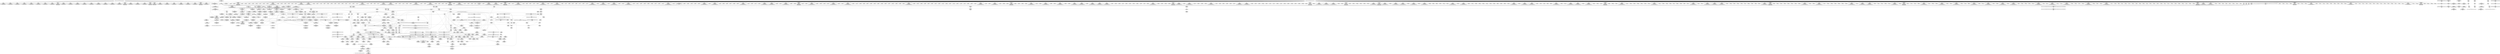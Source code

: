 digraph {
	CE0x3c88a70 [shape=record,shape=Mrecord,label="{CE0x3c88a70|56:_i8*,_:_CRE_728,736_|*MultipleSource*|security/selinux/hooks.c,3543|Function::selinux_kernel_create_files_as&Arg::inode::}"]
	CE0x3c71f90 [shape=record,shape=Mrecord,label="{CE0x3c71f90|56:_i8*,_:_CRE_384,388_|*MultipleSource*|security/selinux/hooks.c,3543|Function::selinux_kernel_create_files_as&Arg::inode::}"]
	CE0x3c9da50 [shape=record,shape=Mrecord,label="{CE0x3c9da50|56:_i8*,_:_CRE_978,979_}"]
	CE0x3c96b90 [shape=record,shape=Mrecord,label="{CE0x3c96b90|56:_i8*,_:_CRE_258,259_}"]
	CE0x3cf93a0 [shape=record,shape=Mrecord,label="{CE0x3cf93a0|current_sid:security|security/selinux/hooks.c,218|*SummSink*}"]
	CE0x3cc8cd0 [shape=record,shape=Mrecord,label="{CE0x3cc8cd0|i64_2|*Constant*}"]
	CE0x3c86b00 [shape=record,shape=Mrecord,label="{CE0x3c86b00|56:_i8*,_:_CRE_617,618_}"]
	CE0x3c97d00 [shape=record,shape=Mrecord,label="{CE0x3c97d00|56:_i8*,_:_CRE_290,291_}"]
	CE0x3cc1850 [shape=record,shape=Mrecord,label="{CE0x3cc1850|i8*_getelementptr_inbounds_(_25_x_i8_,_25_x_i8_*_.str3,_i32_0,_i32_0)|*Constant*}"]
	CE0x3c7c940 [shape=record,shape=Mrecord,label="{CE0x3c7c940|GLOBAL:lockdep_rcu_suspicious|*Constant*|*SummSink*}"]
	CE0x3c7dfd0 [shape=record,shape=Mrecord,label="{CE0x3c7dfd0|56:_i8*,_:_CRE_203,204_}"]
	CE0x3cc45c0 [shape=record,shape=Mrecord,label="{CE0x3cc45c0|28:_i32,_:_CRE_78,79_}"]
	CE0x3ca62c0 [shape=record,shape=Mrecord,label="{CE0x3ca62c0|56:_i8*,_:_CRE_586,587_}"]
	CE0x3c8aeb0 [shape=record,shape=Mrecord,label="{CE0x3c8aeb0|56:_i8*,_:_CRE_870,871_}"]
	CE0x3cde430 [shape=record,shape=Mrecord,label="{CE0x3cde430|COLLAPSED:_GCMRE___llvm_gcov_ctr98_internal_global_2_x_i64_zeroinitializer:_elem_0:default:}"]
	CE0x3ccff50 [shape=record,shape=Mrecord,label="{CE0x3ccff50|28:_i32,_:_CRE_68,69_}"]
	CE0x372fa20 [shape=record,shape=Mrecord,label="{CE0x372fa20|56:_i8*,_:_CRE_146,147_}"]
	CE0x3c8c280 [shape=record,shape=Mrecord,label="{CE0x3c8c280|56:_i8*,_:_CRE_208,210_|*MultipleSource*|security/selinux/hooks.c,3543|Function::selinux_kernel_create_files_as&Arg::inode::}"]
	CE0x3c79040 [shape=record,shape=Mrecord,label="{CE0x3c79040|GLOBAL:current_task|Global_var:current_task|*SummSource*}"]
	CE0x3cd9800 [shape=record,shape=Mrecord,label="{CE0x3cd9800|i64*_getelementptr_inbounds_(_11_x_i64_,_11_x_i64_*___llvm_gcov_ctr125,_i64_0,_i64_10)|*Constant*}"]
	CE0x3ccb7d0 [shape=record,shape=Mrecord,label="{CE0x3ccb7d0|128:_i8*,_:_CRE_120,128_|*MultipleSource*|Function::selinux_kernel_create_files_as&Arg::new::|security/selinux/hooks.c,3544}"]
	CE0x3cfba20 [shape=record,shape=Mrecord,label="{CE0x3cfba20|current_sid:tmp17|security/selinux/hooks.c,218|*SummSink*}"]
	CE0x3ca48d0 [shape=record,shape=Mrecord,label="{CE0x3ca48d0|28:_i32,_:_CRE_34,35_|*MultipleSource*|*LoadInst*|security/selinux/hooks.c,3543|security/selinux/hooks.c,3543|security/selinux/hooks.c,3548}"]
	CE0x3c9ffe0 [shape=record,shape=Mrecord,label="{CE0x3c9ffe0|28:_i32,_:_CRE_12,13_}"]
	CE0x3ccc4f0 [shape=record,shape=Mrecord,label="{CE0x3ccc4f0|selinux_kernel_create_files_as:tmp4|*LoadInst*|security/selinux/hooks.c,3544|*SummSource*}"]
	CE0x3c85c20 [shape=record,shape=Mrecord,label="{CE0x3c85c20|56:_i8*,_:_CRE_603,604_}"]
	CE0x3c97f20 [shape=record,shape=Mrecord,label="{CE0x3c97f20|56:_i8*,_:_CRE_292,293_}"]
	CE0x3c7f150 [shape=record,shape=Mrecord,label="{CE0x3c7f150|selinux_kernel_create_files_as:bb|*SummSource*}"]
	CE0x3c9c6f0 [shape=record,shape=Mrecord,label="{CE0x3c9c6f0|56:_i8*,_:_CRE_928,929_}"]
	CE0x3ca5710 [shape=record,shape=Mrecord,label="{CE0x3ca5710|56:_i8*,_:_CRE_575,576_}"]
	CE0x3c6f0a0 [shape=record,shape=Mrecord,label="{CE0x3c6f0a0|i64*_getelementptr_inbounds_(_5_x_i64_,_5_x_i64_*___llvm_gcov_ctr277,_i64_0,_i64_0)|*Constant*}"]
	CE0x3c7d510 [shape=record,shape=Mrecord,label="{CE0x3c7d510|56:_i8*,_:_CRE_250,251_}"]
	CE0x3c869f0 [shape=record,shape=Mrecord,label="{CE0x3c869f0|56:_i8*,_:_CRE_616,617_}"]
	CE0x3c8ba60 [shape=record,shape=Mrecord,label="{CE0x3c8ba60|56:_i8*,_:_CRE_881,882_}"]
	CE0x3c71600 [shape=record,shape=Mrecord,label="{CE0x3c71600|56:_i8*,_:_CRE_336,344_|*MultipleSource*|security/selinux/hooks.c,3543|Function::selinux_kernel_create_files_as&Arg::inode::}"]
	CE0x3ce2460 [shape=record,shape=Mrecord,label="{CE0x3ce2460|i64*_getelementptr_inbounds_(_5_x_i64_,_5_x_i64_*___llvm_gcov_ctr277,_i64_0,_i64_4)|*Constant*|*SummSource*}"]
	CE0x3cebb80 [shape=record,shape=Mrecord,label="{CE0x3cebb80|current_sid:bb|*SummSink*}"]
	CE0x3c75f50 [shape=record,shape=Mrecord,label="{CE0x3c75f50|current_sid:tmp2|*SummSource*}"]
	CE0x3c7ae20 [shape=record,shape=Mrecord,label="{CE0x3c7ae20|56:_i8*,_:_CRE_186,187_}"]
	CE0x3cfb5f0 [shape=record,shape=Mrecord,label="{CE0x3cfb5f0|current_sid:tmp17|security/selinux/hooks.c,218}"]
	CE0x3c8da80 [shape=record,shape=Mrecord,label="{CE0x3c8da80|56:_i8*,_:_CRE_242,243_}"]
	CE0x3c793b0 [shape=record,shape=Mrecord,label="{CE0x3c793b0|56:_i8*,_:_CRE_48,56_|*MultipleSource*|security/selinux/hooks.c,3543|Function::selinux_kernel_create_files_as&Arg::inode::}"]
	CE0x3c73700 [shape=record,shape=Mrecord,label="{CE0x3c73700|56:_i8*,_:_CRE_476,477_}"]
	CE0x3ccdda0 [shape=record,shape=Mrecord,label="{CE0x3ccdda0|current_sid:entry}"]
	CE0x3cc20b0 [shape=record,shape=Mrecord,label="{CE0x3cc20b0|selinux_kernel_create_files_as:sid3|security/selinux/hooks.c,3554}"]
	CE0x3c95b40 [shape=record,shape=Mrecord,label="{CE0x3c95b40|56:_i8*,_:_CRE_163,164_}"]
	CE0x3c7f760 [shape=record,shape=Mrecord,label="{CE0x3c7f760|get_current:tmp4|./arch/x86/include/asm/current.h,14|*SummSource*}"]
	CE0x3cdfd20 [shape=record,shape=Mrecord,label="{CE0x3cdfd20|_call_void_mcount()_#3|*SummSink*}"]
	CE0x3c9a820 [shape=record,shape=Mrecord,label="{CE0x3c9a820|56:_i8*,_:_CRE_899,900_}"]
	CE0x3c792e0 [shape=record,shape=Mrecord,label="{CE0x3c792e0|current_sid:bb|*SummSource*}"]
	CE0x3c6dc80 [shape=record,shape=Mrecord,label="{CE0x3c6dc80|selinux_kernel_create_files_as:security|security/selinux/hooks.c,3544|*SummSource*}"]
	CE0x3cf9660 [shape=record,shape=Mrecord,label="{CE0x3cf9660|current_sid:tmp22|security/selinux/hooks.c,218}"]
	CE0x3cd3020 [shape=record,shape=Mrecord,label="{CE0x3cd3020|%struct.common_audit_data*_null|*Constant*}"]
	CE0x3c86f40 [shape=record,shape=Mrecord,label="{CE0x3c86f40|56:_i8*,_:_CRE_621,622_}"]
	CE0x3ca6e70 [shape=record,shape=Mrecord,label="{CE0x3ca6e70|56:_i8*,_:_CRE_597,598_}"]
	CE0x3cfb9b0 [shape=record,shape=Mrecord,label="{CE0x3cfb9b0|current_sid:tmp17|security/selinux/hooks.c,218|*SummSource*}"]
	CE0x3cd9d00 [shape=record,shape=Mrecord,label="{CE0x3cd9d00|current_sid:tmp19|security/selinux/hooks.c,218|*SummSink*}"]
	CE0x3c8aa50 [shape=record,shape=Mrecord,label="{CE0x3c8aa50|56:_i8*,_:_CRE_866,867_}"]
	CE0x3ca1da0 [shape=record,shape=Mrecord,label="{CE0x3ca1da0|56:_i8*,_:_CRE_484,485_}"]
	CE0x3ccc6d0 [shape=record,shape=Mrecord,label="{CE0x3ccc6d0|selinux_kernel_create_files_as:tmp4|*LoadInst*|security/selinux/hooks.c,3544|*SummSink*}"]
	CE0x3c88e30 [shape=record,shape=Mrecord,label="{CE0x3c88e30|56:_i8*,_:_CRE_744,752_|*MultipleSource*|security/selinux/hooks.c,3543|Function::selinux_kernel_create_files_as&Arg::inode::}"]
	CE0x3c9f0a0 [shape=record,shape=Mrecord,label="{CE0x3c9f0a0|selinux_kernel_create_files_as:security|security/selinux/hooks.c,3544}"]
	CE0x3ca0ae0 [shape=record,shape=Mrecord,label="{CE0x3ca0ae0|128:_i8*,_:_CRE_32,36_|*MultipleSource*|Function::selinux_kernel_create_files_as&Arg::new::|security/selinux/hooks.c,3544}"]
	CE0x3c92c00 [shape=record,shape=Mrecord,label="{CE0x3c92c00|56:_i8*,_:_CRE_198,199_}"]
	CE0x59179e0 [shape=record,shape=Mrecord,label="{CE0x59179e0|selinux_kernel_create_files_as:tmp1}"]
	CE0x3c88c50 [shape=record,shape=Mrecord,label="{CE0x3c88c50|56:_i8*,_:_CRE_736,740_|*MultipleSource*|security/selinux/hooks.c,3543|Function::selinux_kernel_create_files_as&Arg::inode::}"]
	CE0x3c72ff0 [shape=record,shape=Mrecord,label="{CE0x3c72ff0|56:_i8*,_:_CRE_456,464_|*MultipleSource*|security/selinux/hooks.c,3543|Function::selinux_kernel_create_files_as&Arg::inode::}"]
	CE0x3c92510 [shape=record,shape=Mrecord,label="{CE0x3c92510|56:_i8*,_:_CRE_147,148_}"]
	CE0x3ccee20 [shape=record,shape=Mrecord,label="{CE0x3ccee20|28:_i32,_:_CRE_50,51_}"]
	CE0x3c98e00 [shape=record,shape=Mrecord,label="{CE0x3c98e00|56:_i8*,_:_CRE_306,307_}"]
	CE0x3cf2dc0 [shape=record,shape=Mrecord,label="{CE0x3cf2dc0|current_sid:tobool1|security/selinux/hooks.c,218}"]
	CE0x3c98be0 [shape=record,shape=Mrecord,label="{CE0x3c98be0|56:_i8*,_:_CRE_304,305_}"]
	CE0x3c97590 [shape=record,shape=Mrecord,label="{CE0x3c97590|56:_i8*,_:_CRE_283,284_}"]
	CE0x3c75fc0 [shape=record,shape=Mrecord,label="{CE0x3c75fc0|current_sid:tmp2|*SummSink*}"]
	CE0x3cee250 [shape=record,shape=Mrecord,label="{CE0x3cee250|current_sid:tmp7|security/selinux/hooks.c,218}"]
	CE0x3c8a4b0 [shape=record,shape=Mrecord,label="{CE0x3c8a4b0|56:_i8*,_:_CRE_848,856_|*MultipleSource*|security/selinux/hooks.c,3543|Function::selinux_kernel_create_files_as&Arg::inode::}"]
	CE0x3c95950 [shape=record,shape=Mrecord,label="{CE0x3c95950|selinux_kernel_create_files_as:tmp1|*SummSink*}"]
	CE0x3cf8db0 [shape=record,shape=Mrecord,label="{CE0x3cf8db0|current_sid:security|security/selinux/hooks.c,218}"]
	CE0x3c7d400 [shape=record,shape=Mrecord,label="{CE0x3c7d400|56:_i8*,_:_CRE_249,250_}"]
	CE0x3ca4490 [shape=record,shape=Mrecord,label="{CE0x3ca4490|28:_i32,_:_CRE_24,28_|*MultipleSource*|*LoadInst*|security/selinux/hooks.c,3543|security/selinux/hooks.c,3543|security/selinux/hooks.c,3548}"]
	CE0x3c85790 [shape=record,shape=Mrecord,label="{CE0x3c85790|selinux_kernel_create_files_as:if.end|*SummSource*}"]
	CE0x372f7a0 [shape=record,shape=Mrecord,label="{CE0x372f7a0|56:_i8*,_:_CRE_141,142_}"]
	CE0x3ccac90 [shape=record,shape=Mrecord,label="{CE0x3ccac90|128:_i8*,_:_CRE_72,80_|*MultipleSource*|Function::selinux_kernel_create_files_as&Arg::new::|security/selinux/hooks.c,3544}"]
	CE0x3c95ef0 [shape=record,shape=Mrecord,label="{CE0x3c95ef0|i32_0|*Constant*|*SummSink*}"]
	CE0x3c97e10 [shape=record,shape=Mrecord,label="{CE0x3c97e10|56:_i8*,_:_CRE_291,292_}"]
	CE0x3cdaeb0 [shape=record,shape=Mrecord,label="{CE0x3cdaeb0|selinux_kernel_create_files_as:tmp13|security/selinux/hooks.c,3554|*SummSource*}"]
	CE0x3cc6160 [shape=record,shape=Mrecord,label="{CE0x3cc6160|28:_i32,_:_CRE_105,106_}"]
	CE0x3ced5a0 [shape=record,shape=Mrecord,label="{CE0x3ced5a0|current_sid:tmp15|security/selinux/hooks.c,218|*SummSource*}"]
	CE0x3ccd460 [shape=record,shape=Mrecord,label="{CE0x3ccd460|_ret_i32_%tmp24,_!dbg_!27742|security/selinux/hooks.c,220|*SummSource*}"]
	CE0x3ccf850 [shape=record,shape=Mrecord,label="{CE0x3ccf850|28:_i32,_:_CRE_61,62_}"]
	CE0x3c675c0 [shape=record,shape=Mrecord,label="{CE0x3c675c0|56:_i8*,_:_CRE_76,80_|*MultipleSource*|security/selinux/hooks.c,3543|Function::selinux_kernel_create_files_as&Arg::inode::}"]
	CE0x3c81c10 [shape=record,shape=Mrecord,label="{CE0x3c81c10|56:_i8*,_:_CRE_194,195_}"]
	CE0x3ca6920 [shape=record,shape=Mrecord,label="{CE0x3ca6920|56:_i8*,_:_CRE_592,593_}"]
	CE0x3c9ae80 [shape=record,shape=Mrecord,label="{CE0x3c9ae80|56:_i8*,_:_CRE_905,906_}"]
	CE0x3c72e10 [shape=record,shape=Mrecord,label="{CE0x3c72e10|56:_i8*,_:_CRE_448,456_|*MultipleSource*|security/selinux/hooks.c,3543|Function::selinux_kernel_create_files_as&Arg::inode::}"]
	CE0x3cddff0 [shape=record,shape=Mrecord,label="{CE0x3cddff0|current_sid:tobool1|security/selinux/hooks.c,218|*SummSource*}"]
	CE0x3c9c2b0 [shape=record,shape=Mrecord,label="{CE0x3c9c2b0|56:_i8*,_:_CRE_924,925_}"]
	CE0x3c74430 [shape=record,shape=Mrecord,label="{CE0x3c74430|selinux_kernel_create_files_as:tmp1|*SummSource*}"]
	CE0x3ccc310 [shape=record,shape=Mrecord,label="{CE0x3ccc310|128:_i8*,_:_CRE_168,176_|*MultipleSource*|Function::selinux_kernel_create_files_as&Arg::new::|security/selinux/hooks.c,3544}"]
	CE0x3c979d0 [shape=record,shape=Mrecord,label="{CE0x3c979d0|56:_i8*,_:_CRE_287,288_}"]
	CE0x3c8e150 [shape=record,shape=Mrecord,label="{CE0x3c8e150|COLLAPSED:_GCMRE___llvm_gcov_ctr277_internal_global_5_x_i64_zeroinitializer:_elem_0:default:}"]
	CE0x3cd94b0 [shape=record,shape=Mrecord,label="{CE0x3cd94b0|current_sid:tmp19|security/selinux/hooks.c,218}"]
	CE0x3ca3440 [shape=record,shape=Mrecord,label="{CE0x3ca3440|56:_i8*,_:_CRE_544,552_|*MultipleSource*|security/selinux/hooks.c,3543|Function::selinux_kernel_create_files_as&Arg::inode::}"]
	CE0x3ca7090 [shape=record,shape=Mrecord,label="{CE0x3ca7090|56:_i8*,_:_CRE_599,600_}"]
	CE0x3c9cc40 [shape=record,shape=Mrecord,label="{CE0x3c9cc40|56:_i8*,_:_CRE_933,934_}"]
	CE0x3ca3e90 [shape=record,shape=Mrecord,label="{CE0x3ca3e90|28:_i32,_:_CRE_18,19_}"]
	CE0x3c72710 [shape=record,shape=Mrecord,label="{CE0x3c72710|56:_i8*,_:_CRE_416,424_|*MultipleSource*|security/selinux/hooks.c,3543|Function::selinux_kernel_create_files_as&Arg::inode::}"]
	CE0x3ccfe50 [shape=record,shape=Mrecord,label="{CE0x3ccfe50|28:_i32,_:_CRE_67,68_}"]
	CE0x3c9c910 [shape=record,shape=Mrecord,label="{CE0x3c9c910|56:_i8*,_:_CRE_930,931_}"]
	CE0x3c93670 [shape=record,shape=Mrecord,label="{CE0x3c93670|56:_i8*,_:_CRE_2,4_|*MultipleSource*|security/selinux/hooks.c,3543|Function::selinux_kernel_create_files_as&Arg::inode::}"]
	CE0x3c864a0 [shape=record,shape=Mrecord,label="{CE0x3c864a0|56:_i8*,_:_CRE_611,612_}"]
	CE0x3c8ada0 [shape=record,shape=Mrecord,label="{CE0x3c8ada0|56:_i8*,_:_CRE_869,870_}"]
	CE0x3c71310 [shape=record,shape=Mrecord,label="{CE0x3c71310|56:_i8*,_:_CRE_320,328_|*MultipleSource*|security/selinux/hooks.c,3543|Function::selinux_kernel_create_files_as&Arg::inode::}"]
	CE0x3c96a80 [shape=record,shape=Mrecord,label="{CE0x3c96a80|56:_i8*,_:_CRE_257,258_}"]
	CE0x3c9e510 [shape=record,shape=Mrecord,label="{CE0x3c9e510|56:_i8*,_:_CRE_992,1000_|*MultipleSource*|security/selinux/hooks.c,3543|Function::selinux_kernel_create_files_as&Arg::inode::}"]
	CE0x3ca3dc0 [shape=record,shape=Mrecord,label="{CE0x3ca3dc0|28:_i32,_:_CRE_17,18_}"]
	CE0x3cea9e0 [shape=record,shape=Mrecord,label="{CE0x3cea9e0|current_sid:tmp12|security/selinux/hooks.c,218}"]
	CE0x3c759b0 [shape=record,shape=Mrecord,label="{CE0x3c759b0|i8_1|*Constant*}"]
	CE0x3cf5330 [shape=record,shape=Mrecord,label="{CE0x3cf5330|current_sid:tmp24|security/selinux/hooks.c,220}"]
	CE0x3c7ffa0 [shape=record,shape=Mrecord,label="{CE0x3c7ffa0|56:_i8*,_:_CRE_263,264_}"]
	CE0x3c9ab50 [shape=record,shape=Mrecord,label="{CE0x3c9ab50|56:_i8*,_:_CRE_902,903_}"]
	CE0x5917880 [shape=record,shape=Mrecord,label="{CE0x5917880|i64_1|*Constant*|*SummSink*}"]
	CE0x3c79920 [shape=record,shape=Mrecord,label="{CE0x3c79920|56:_i8*,_:_CRE_155,156_}"]
	CE0x3cf54c0 [shape=record,shape=Mrecord,label="{CE0x3cf54c0|current_sid:tmp24|security/selinux/hooks.c,220|*SummSource*}"]
	CE0x3c7b150 [shape=record,shape=Mrecord,label="{CE0x3c7b150|56:_i8*,_:_CRE_189,190_}"]
	CE0x3c9d480 [shape=record,shape=Mrecord,label="{CE0x3c9d480|56:_i8*,_:_CRE_960,968_|*MultipleSource*|security/selinux/hooks.c,3543|Function::selinux_kernel_create_files_as&Arg::inode::}"]
	CE0x3cc58c0 [shape=record,shape=Mrecord,label="{CE0x3cc58c0|28:_i32,_:_CRE_97,98_}"]
	CE0x3cde3c0 [shape=record,shape=Mrecord,label="{CE0x3cde3c0|get_current:tmp|*SummSource*}"]
	CE0x3ce34d0 [shape=record,shape=Mrecord,label="{CE0x3ce34d0|current_sid:tmp1}"]
	CE0x5bea9b0 [shape=record,shape=Mrecord,label="{CE0x5bea9b0|i64_1|*Constant*}"]
	CE0x3cc59c0 [shape=record,shape=Mrecord,label="{CE0x3cc59c0|28:_i32,_:_CRE_98,99_}"]
	CE0x3cd27f0 [shape=record,shape=Mrecord,label="{CE0x3cd27f0|avc_has_perm:tclass|Function::avc_has_perm&Arg::tclass::|*SummSink*}"]
	CE0x3ccb050 [shape=record,shape=Mrecord,label="{CE0x3ccb050|128:_i8*,_:_CRE_88,89_|*MultipleSource*|Function::selinux_kernel_create_files_as&Arg::new::|security/selinux/hooks.c,3544}"]
	CE0x3c8fc20 [shape=record,shape=Mrecord,label="{CE0x3c8fc20|56:_i8*,_:_CRE_120,128_|*MultipleSource*|security/selinux/hooks.c,3543|Function::selinux_kernel_create_files_as&Arg::inode::}"]
	CE0x3c87160 [shape=record,shape=Mrecord,label="{CE0x3c87160|56:_i8*,_:_CRE_623,624_}"]
	CE0x3cdb350 [shape=record,shape=Mrecord,label="{CE0x3cdb350|_ret_i32_%call2,_!dbg_!27733|security/selinux/hooks.c,3555|*SummSink*}"]
	CE0x3ce83b0 [shape=record,shape=Mrecord,label="{CE0x3ce83b0|current_sid:tobool|security/selinux/hooks.c,218|*SummSource*}"]
	CE0x3c745c0 [shape=record,shape=Mrecord,label="{CE0x3c745c0|_call_void_mcount()_#3|*SummSink*}"]
	CE0x3c87050 [shape=record,shape=Mrecord,label="{CE0x3c87050|56:_i8*,_:_CRE_622,623_}"]
	CE0x3ce6e50 [shape=record,shape=Mrecord,label="{CE0x3ce6e50|get_current:tmp2|*SummSink*}"]
	CE0x3c71200 [shape=record,shape=Mrecord,label="{CE0x3c71200|56:_i8*,_:_CRE_312,320_|*MultipleSource*|security/selinux/hooks.c,3543|Function::selinux_kernel_create_files_as&Arg::inode::}"]
	CE0x3ca1fc0 [shape=record,shape=Mrecord,label="{CE0x3ca1fc0|56:_i8*,_:_CRE_486,487_}"]
	CE0x3c7ee30 [shape=record,shape=Mrecord,label="{CE0x3c7ee30|get_current:tmp1|*SummSink*}"]
	CE0x3c99a50 [shape=record,shape=Mrecord,label="{CE0x3c99a50|56:_i8*,_:_CRE_886,887_}"]
	CE0x3c81060 [shape=record,shape=Mrecord,label="{CE0x3c81060|56:_i8*,_:_CRE_172,173_}"]
	CE0x3c66ec0 [shape=record,shape=Mrecord,label="{CE0x3c66ec0|i64*_getelementptr_inbounds_(_11_x_i64_,_11_x_i64_*___llvm_gcov_ctr125,_i64_0,_i64_6)|*Constant*|*SummSource*}"]
	CE0x3c85a30 [shape=record,shape=Mrecord,label="{CE0x3c85a30|56:_i8*,_:_CRE_601,602_}"]
	CE0x3ca2900 [shape=record,shape=Mrecord,label="{CE0x3ca2900|56:_i8*,_:_CRE_508,512_|*MultipleSource*|security/selinux/hooks.c,3543|Function::selinux_kernel_create_files_as&Arg::inode::}"]
	CE0x3ca3800 [shape=record,shape=Mrecord,label="{CE0x3ca3800|56:_i8*,_:_CRE_554,555_}"]
	CE0x3c91270 [shape=record,shape=Mrecord,label="{CE0x3c91270|current_sid:tmp3|*SummSource*}"]
	CE0x3c7ca60 [shape=record,shape=Mrecord,label="{CE0x3c7ca60|i32_218|*Constant*}"]
	CE0x3c8b510 [shape=record,shape=Mrecord,label="{CE0x3c8b510|56:_i8*,_:_CRE_876,877_}"]
	CE0x3c9e870 [shape=record,shape=Mrecord,label="{CE0x3c9e870|selinux_kernel_create_files_as:tmp2|*LoadInst*|security/selinux/hooks.c,3543|*SummSource*}"]
	CE0x3ca3790 [shape=record,shape=Mrecord,label="{CE0x3ca3790|56:_i8*,_:_CRE_564,565_}"]
	CE0x3c72a90 [shape=record,shape=Mrecord,label="{CE0x3c72a90|56:_i8*,_:_CRE_432,440_|*MultipleSource*|security/selinux/hooks.c,3543|Function::selinux_kernel_create_files_as&Arg::inode::}"]
	CE0x3c9ec30 [shape=record,shape=Mrecord,label="{CE0x3c9ec30|selinux_kernel_create_files_as:tmp3|security/selinux/hooks.c,3543}"]
	CE0x3cce010 [shape=record,shape=Mrecord,label="{CE0x3cce010|selinux_kernel_create_files_as:tmp5|security/selinux/hooks.c,3544|*SummSink*}"]
	CE0x3cf0ba0 [shape=record,shape=Mrecord,label="{CE0x3cf0ba0|GLOBAL:current_sid.__warned|Global_var:current_sid.__warned|*SummSource*}"]
	CE0x3c81170 [shape=record,shape=Mrecord,label="{CE0x3c81170|56:_i8*,_:_CRE_173,174_}"]
	CE0x3c70dc0 [shape=record,shape=Mrecord,label="{CE0x3c70dc0|56:_i8*,_:_CRE_309,310_}"]
	CE0x3ce19f0 [shape=record,shape=Mrecord,label="{CE0x3ce19f0|i64*_getelementptr_inbounds_(_5_x_i64_,_5_x_i64_*___llvm_gcov_ctr277,_i64_0,_i64_4)|*Constant*|*SummSink*}"]
	CE0x3c9f820 [shape=record,shape=Mrecord,label="{CE0x3c9f820|28:_i32,_:_CRE_8,9_}"]
	CE0x3c80600 [shape=record,shape=Mrecord,label="{CE0x3c80600|56:_i8*,_:_CRE_269,270_}"]
	CE0x3c86e30 [shape=record,shape=Mrecord,label="{CE0x3c86e30|56:_i8*,_:_CRE_620,621_}"]
	CE0x3c73590 [shape=record,shape=Mrecord,label="{CE0x3c73590|56:_i8*,_:_CRE_474,475_}"]
	CE0x3c99690 [shape=record,shape=Mrecord,label="{CE0x3c99690|56:_i8*,_:_CRE_184,185_}"]
	CE0x3c9d870 [shape=record,shape=Mrecord,label="{CE0x3c9d870|56:_i8*,_:_CRE_977,978_}"]
	CE0x3cc4bc0 [shape=record,shape=Mrecord,label="{CE0x3cc4bc0|28:_i32,_:_CRE_84,85_}"]
	CE0x3c93fe0 [shape=record,shape=Mrecord,label="{CE0x3c93fe0|i64*_getelementptr_inbounds_(_5_x_i64_,_5_x_i64_*___llvm_gcov_ctr277,_i64_0,_i64_3)|*Constant*|*SummSource*}"]
	CE0x3c9a0b0 [shape=record,shape=Mrecord,label="{CE0x3c9a0b0|56:_i8*,_:_CRE_892,893_}"]
	CE0x3cdfdc0 [shape=record,shape=Mrecord,label="{CE0x3cdfdc0|get_current:tmp4|./arch/x86/include/asm/current.h,14}"]
	CE0x3c7e4f0 [shape=record,shape=Mrecord,label="{CE0x3c7e4f0|selinux_kernel_create_files_as:if.then|*SummSource*}"]
	CE0x3cc55c0 [shape=record,shape=Mrecord,label="{CE0x3cc55c0|28:_i32,_:_CRE_94,95_}"]
	CE0x3c7b040 [shape=record,shape=Mrecord,label="{CE0x3c7b040|56:_i8*,_:_CRE_188,189_}"]
	CE0x3c987a0 [shape=record,shape=Mrecord,label="{CE0x3c987a0|56:_i8*,_:_CRE_300,301_}"]
	CE0x3c81390 [shape=record,shape=Mrecord,label="{CE0x3c81390|56:_i8*,_:_CRE_175,176_}"]
	CE0x3cf8190 [shape=record,shape=Mrecord,label="{CE0x3cf8190|i32_78|*Constant*|*SummSink*}"]
	CE0x3c8ac30 [shape=record,shape=Mrecord,label="{CE0x3c8ac30|56:_i8*,_:_CRE_867,868_}"]
	CE0x3cc51c0 [shape=record,shape=Mrecord,label="{CE0x3cc51c0|28:_i32,_:_CRE_90,91_}"]
	CE0x3ce6000 [shape=record,shape=Mrecord,label="{CE0x3ce6000|GLOBAL:__llvm_gcov_ctr125|Global_var:__llvm_gcov_ctr125|*SummSource*}"]
	CE0x3c79c50 [shape=record,shape=Mrecord,label="{CE0x3c79c50|56:_i8*,_:_CRE_158,159_}"]
	CE0x3c7ad40 [shape=record,shape=Mrecord,label="{CE0x3c7ad40|56:_i8*,_:_CRE_185,186_}"]
	CE0x3c94300 [shape=record,shape=Mrecord,label="{CE0x3c94300|i64*_getelementptr_inbounds_(_5_x_i64_,_5_x_i64_*___llvm_gcov_ctr277,_i64_0,_i64_3)|*Constant*|*SummSink*}"]
	CE0x3ca7b00 [shape=record,shape=Mrecord,label="{CE0x3ca7b00|i32_10|*Constant*}"]
	CE0x3cd9ef0 [shape=record,shape=Mrecord,label="{CE0x3cd9ef0|current_sid:tmp20|security/selinux/hooks.c,218|*SummSource*}"]
	CE0x3c86d20 [shape=record,shape=Mrecord,label="{CE0x3c86d20|56:_i8*,_:_CRE_619,620_}"]
	CE0x3c8b950 [shape=record,shape=Mrecord,label="{CE0x3c8b950|56:_i8*,_:_CRE_880,881_}"]
	CE0x3ccb230 [shape=record,shape=Mrecord,label="{CE0x3ccb230|128:_i8*,_:_CRE_96,104_|*MultipleSource*|Function::selinux_kernel_create_files_as&Arg::new::|security/selinux/hooks.c,3544}"]
	CE0x3c804f0 [shape=record,shape=Mrecord,label="{CE0x3c804f0|56:_i8*,_:_CRE_268,269_}"]
	CE0x3cc6490 [shape=record,shape=Mrecord,label="{CE0x3cc6490|28:_i32,_:_CRE_108,109_}"]
	CE0x3ce8c80 [shape=record,shape=Mrecord,label="{CE0x3ce8c80|current_sid:tmp6|security/selinux/hooks.c,218}"]
	CE0x3c86390 [shape=record,shape=Mrecord,label="{CE0x3c86390|56:_i8*,_:_CRE_610,611_}"]
	CE0x3c8d530 [shape=record,shape=Mrecord,label="{CE0x3c8d530|56:_i8*,_:_CRE_560,561_}"]
	CE0x3c8e0e0 [shape=record,shape=Mrecord,label="{CE0x3c8e0e0|selinux_kernel_create_files_as:tmp}"]
	CE0x3cd2580 [shape=record,shape=Mrecord,label="{CE0x3cd2580|i32_2|*Constant*}"]
	CE0x3cc81f0 [shape=record,shape=Mrecord,label="{CE0x3cc81f0|28:_i32,_:_CRE_200,208_|*MultipleSource*|*LoadInst*|security/selinux/hooks.c,3543|security/selinux/hooks.c,3543|security/selinux/hooks.c,3548}"]
	CE0x3ccccc0 [shape=record,shape=Mrecord,label="{CE0x3ccccc0|selinux_kernel_create_files_as:tmp11|security/selinux/hooks.c,3554|*SummSource*}"]
	CE0x3c88110 [shape=record,shape=Mrecord,label="{CE0x3c88110|56:_i8*,_:_CRE_684,688_|*MultipleSource*|security/selinux/hooks.c,3543|Function::selinux_kernel_create_files_as&Arg::inode::}"]
	CE0x3ceb1b0 [shape=record,shape=Mrecord,label="{CE0x3ceb1b0|%struct.task_struct*_(%struct.task_struct**)*_asm_movq_%gs:$_1:P_,$0_,_r,im,_dirflag_,_fpsr_,_flags_|*SummSource*}"]
	CE0x3c8a0f0 [shape=record,shape=Mrecord,label="{CE0x3c8a0f0|56:_i8*,_:_CRE_832,840_|*MultipleSource*|security/selinux/hooks.c,3543|Function::selinux_kernel_create_files_as&Arg::inode::}"]
	CE0x3c976a0 [shape=record,shape=Mrecord,label="{CE0x3c976a0|56:_i8*,_:_CRE_284,285_}"]
	CE0x3c7e560 [shape=record,shape=Mrecord,label="{CE0x3c7e560|i64*_getelementptr_inbounds_(_2_x_i64_,_2_x_i64_*___llvm_gcov_ctr98,_i64_0,_i64_1)|*Constant*|*SummSource*}"]
	CE0x3c9b5f0 [shape=record,shape=Mrecord,label="{CE0x3c9b5f0|56:_i8*,_:_CRE_912,913_}"]
	CE0x3cd0350 [shape=record,shape=Mrecord,label="{CE0x3cd0350|28:_i32,_:_CRE_72,73_}"]
	CE0x3ce4b70 [shape=record,shape=Mrecord,label="{CE0x3ce4b70|i1_true|*Constant*|*SummSink*}"]
	CE0x3ccb9b0 [shape=record,shape=Mrecord,label="{CE0x3ccb9b0|128:_i8*,_:_CRE_128,136_|*MultipleSource*|Function::selinux_kernel_create_files_as&Arg::new::|security/selinux/hooks.c,3544}"]
	CE0x3ca3c20 [shape=record,shape=Mrecord,label="{CE0x3ca3c20|28:_i32,_:_CRE_15,16_}"]
	CE0x3c70fe0 [shape=record,shape=Mrecord,label="{CE0x3c70fe0|56:_i8*,_:_CRE_311,312_}"]
	CE0x3c97ae0 [shape=record,shape=Mrecord,label="{CE0x3c97ae0|56:_i8*,_:_CRE_288,289_}"]
	CE0x3c98470 [shape=record,shape=Mrecord,label="{CE0x3c98470|56:_i8*,_:_CRE_297,298_}"]
	CE0x3c80f50 [shape=record,shape=Mrecord,label="{CE0x3c80f50|56:_i8*,_:_CRE_171,172_}"]
	CE0x3cc6f30 [shape=record,shape=Mrecord,label="{CE0x3cc6f30|28:_i32,_:_CRE_118,119_}"]
	CE0x3c802d0 [shape=record,shape=Mrecord,label="{CE0x3c802d0|56:_i8*,_:_CRE_266,267_}"]
	CE0x3cccd30 [shape=record,shape=Mrecord,label="{CE0x3cccd30|selinux_kernel_create_files_as:tmp11|security/selinux/hooks.c,3554|*SummSink*}"]
	CE0x3cebd40 [shape=record,shape=Mrecord,label="{CE0x3cebd40|current_sid:do.body|*SummSink*}"]
	CE0x3c97150 [shape=record,shape=Mrecord,label="{CE0x3c97150|56:_i8*,_:_CRE_279,280_}"]
	CE0x3cfb220 [shape=record,shape=Mrecord,label="{CE0x3cfb220|i64*_getelementptr_inbounds_(_11_x_i64_,_11_x_i64_*___llvm_gcov_ctr125,_i64_0,_i64_9)|*Constant*}"]
	CE0x3c9af90 [shape=record,shape=Mrecord,label="{CE0x3c9af90|56:_i8*,_:_CRE_906,907_}"]
	CE0x3ca49a0 [shape=record,shape=Mrecord,label="{CE0x3ca49a0|28:_i32,_:_CRE_40,44_|*MultipleSource*|*LoadInst*|security/selinux/hooks.c,3543|security/selinux/hooks.c,3543|security/selinux/hooks.c,3548}"]
	CE0x3ca4590 [shape=record,shape=Mrecord,label="{CE0x3ca4590|28:_i32,_:_CRE_28,32_|*MultipleSource*|*LoadInst*|security/selinux/hooks.c,3543|security/selinux/hooks.c,3543|security/selinux/hooks.c,3548}"]
	CE0x3ce02c0 [shape=record,shape=Mrecord,label="{CE0x3ce02c0|_ret_%struct.task_struct*_%tmp4,_!dbg_!27714|./arch/x86/include/asm/current.h,14}"]
	CE0x3c710f0 [shape=record,shape=Mrecord,label="{CE0x3c710f0|56:_i8*,_:_CRE_472,473_}"]
	CE0x3c86170 [shape=record,shape=Mrecord,label="{CE0x3c86170|56:_i8*,_:_CRE_608,609_}"]
	CE0x3cf8c40 [shape=record,shape=Mrecord,label="{CE0x3cf8c40|current_sid:tmp21|security/selinux/hooks.c,218|*SummSink*}"]
	CE0x3c8b2f0 [shape=record,shape=Mrecord,label="{CE0x3c8b2f0|56:_i8*,_:_CRE_874,875_}"]
	CE0x3c93770 [shape=record,shape=Mrecord,label="{CE0x3c93770|56:_i8*,_:_CRE_4,8_|*MultipleSource*|security/selinux/hooks.c,3543|Function::selinux_kernel_create_files_as&Arg::inode::}"]
	CE0x3c7f6c0 [shape=record,shape=Mrecord,label="{CE0x3c7f6c0|i64*_getelementptr_inbounds_(_2_x_i64_,_2_x_i64_*___llvm_gcov_ctr98,_i64_0,_i64_1)|*Constant*}"]
	CE0x3ca52d0 [shape=record,shape=Mrecord,label="{CE0x3ca52d0|56:_i8*,_:_CRE_571,572_}"]
	CE0x3c99470 [shape=record,shape=Mrecord,label="{CE0x3c99470|56:_i8*,_:_CRE_182,183_}"]
	CE0x3ccc130 [shape=record,shape=Mrecord,label="{CE0x3ccc130|128:_i8*,_:_CRE_160,168_|*MultipleSource*|Function::selinux_kernel_create_files_as&Arg::new::|security/selinux/hooks.c,3544}"]
	CE0x3ce5510 [shape=record,shape=Mrecord,label="{CE0x3ce5510|i64*_getelementptr_inbounds_(_11_x_i64_,_11_x_i64_*___llvm_gcov_ctr125,_i64_0,_i64_1)|*Constant*}"]
	CE0x3cf5ab0 [shape=record,shape=Mrecord,label="{CE0x3cf5ab0|i64*_getelementptr_inbounds_(_2_x_i64_,_2_x_i64_*___llvm_gcov_ctr98,_i64_0,_i64_0)|*Constant*}"]
	CE0x3cd4a60 [shape=record,shape=Mrecord,label="{CE0x3cd4a60|avc_has_perm:entry}"]
	CE0x3c86280 [shape=record,shape=Mrecord,label="{CE0x3c86280|56:_i8*,_:_CRE_609,610_}"]
	CE0x3c8dbf0 [shape=record,shape=Mrecord,label="{CE0x3c8dbf0|56:_i8*,_:_CRE_243,244_}"]
	CE0x3c9b3d0 [shape=record,shape=Mrecord,label="{CE0x3c9b3d0|56:_i8*,_:_CRE_910,911_}"]
	CE0x3ca65f0 [shape=record,shape=Mrecord,label="{CE0x3ca65f0|56:_i8*,_:_CRE_589,590_}"]
	CE0x3ceb010 [shape=record,shape=Mrecord,label="{CE0x3ceb010|%struct.task_struct*_(%struct.task_struct**)*_asm_movq_%gs:$_1:P_,$0_,_r,im,_dirflag_,_fpsr_,_flags_}"]
	CE0x3c9aa40 [shape=record,shape=Mrecord,label="{CE0x3c9aa40|56:_i8*,_:_CRE_901,902_}"]
	CE0x3cd3410 [shape=record,shape=Mrecord,label="{CE0x3cd3410|%struct.common_audit_data*_null|*Constant*|*SummSink*}"]
	CE0x3ce8df0 [shape=record,shape=Mrecord,label="{CE0x3ce8df0|current_sid:tmp6|security/selinux/hooks.c,218|*SummSource*}"]
	CE0x3ccef70 [shape=record,shape=Mrecord,label="{CE0x3ccef70|28:_i32,_:_CRE_51,52_}"]
	CE0x3cce640 [shape=record,shape=Mrecord,label="{CE0x3cce640|GLOBAL:current_sid|*Constant*}"]
	CE0x3ceb240 [shape=record,shape=Mrecord,label="{CE0x3ceb240|%struct.task_struct*_(%struct.task_struct**)*_asm_movq_%gs:$_1:P_,$0_,_r,im,_dirflag_,_fpsr_,_flags_|*SummSink*}"]
	CE0x3c8d640 [shape=record,shape=Mrecord,label="{CE0x3c8d640|56:_i8*,_:_CRE_561,562_}"]
	CE0x3c8fdf0 [shape=record,shape=Mrecord,label="{CE0x3c8fdf0|56:_i8*,_:_CRE_128,136_|*MultipleSource*|security/selinux/hooks.c,3543|Function::selinux_kernel_create_files_as&Arg::inode::}"]
	CE0x3c9b700 [shape=record,shape=Mrecord,label="{CE0x3c9b700|56:_i8*,_:_CRE_913,914_}"]
	CE0x3c78970 [shape=record,shape=Mrecord,label="{CE0x3c78970|current_sid:tmp13|security/selinux/hooks.c,218|*SummSink*}"]
	CE0x3c929e0 [shape=record,shape=Mrecord,label="{CE0x3c929e0|56:_i8*,_:_CRE_196,197_}"]
	CE0x3cc4ec0 [shape=record,shape=Mrecord,label="{CE0x3cc4ec0|28:_i32,_:_CRE_87,88_}"]
	CE0x3ccbf50 [shape=record,shape=Mrecord,label="{CE0x3ccbf50|128:_i8*,_:_CRE_152,160_|*MultipleSource*|Function::selinux_kernel_create_files_as&Arg::new::|security/selinux/hooks.c,3544}"]
	CE0x5917970 [shape=record,shape=Mrecord,label="{CE0x5917970|_call_void_mcount()_#3}"]
	CE0x3cca1c0 [shape=record,shape=Mrecord,label="{CE0x3cca1c0|selinux_kernel_create_files_as:tmp8|security/selinux/hooks.c,3553}"]
	CE0x3cf1ae0 [shape=record,shape=Mrecord,label="{CE0x3cf1ae0|current_sid:tmp8|security/selinux/hooks.c,218}"]
	CE0x3cccfc0 [shape=record,shape=Mrecord,label="{CE0x3cccfc0|selinux_kernel_create_files_as:tmp12|security/selinux/hooks.c,3554}"]
	CE0x3cc83f0 [shape=record,shape=Mrecord,label="{CE0x3cc83f0|selinux_kernel_create_files_as:tmp6|security/selinux/hooks.c,3548}"]
	CE0x3c665d0 [shape=record,shape=Mrecord,label="{CE0x3c665d0|_call_void_lockdep_rcu_suspicious(i8*_getelementptr_inbounds_(_25_x_i8_,_25_x_i8_*_.str3,_i32_0,_i32_0),_i32_218,_i8*_getelementptr_inbounds_(_45_x_i8_,_45_x_i8_*_.str12,_i32_0,_i32_0))_#10,_!dbg_!27727|security/selinux/hooks.c,218|*SummSink*}"]
	CE0x3c73960 [shape=record,shape=Mrecord,label="{CE0x3c73960|56:_i8*,_:_CRE_477,478_}"]
	CE0x3c85e40 [shape=record,shape=Mrecord,label="{CE0x3c85e40|56:_i8*,_:_CRE_605,606_}"]
	CE0x3c99250 [shape=record,shape=Mrecord,label="{CE0x3c99250|56:_i8*,_:_CRE_207,208_}"]
	CE0x3c9c4d0 [shape=record,shape=Mrecord,label="{CE0x3c9c4d0|56:_i8*,_:_CRE_926,927_}"]
	CE0x3cce760 [shape=record,shape=Mrecord,label="{CE0x3cce760|i32_3|*Constant*}"]
	CE0x3c98690 [shape=record,shape=Mrecord,label="{CE0x3c98690|56:_i8*,_:_CRE_299,300_}"]
	CE0x3ce2100 [shape=record,shape=Mrecord,label="{CE0x3ce2100|12:_i32,_:_CME_20,24_|*MultipleSource*|*LoadInst*|security/selinux/hooks.c,3544|security/selinux/hooks.c,3544|security/selinux/hooks.c,3554}"]
	CE0x5bea940 [shape=record,shape=Mrecord,label="{CE0x5bea940|selinux_kernel_create_files_as:tmp|*SummSink*}"]
	CE0x3ce1db0 [shape=record,shape=Mrecord,label="{CE0x3ce1db0|12:_i32,_:_CME_12,16_|*MultipleSource*|*LoadInst*|security/selinux/hooks.c,3544|security/selinux/hooks.c,3544|security/selinux/hooks.c,3554}"]
	CE0x3cf5650 [shape=record,shape=Mrecord,label="{CE0x3cf5650|current_sid:tmp24|security/selinux/hooks.c,220|*SummSink*}"]
	CE0x3c819f0 [shape=record,shape=Mrecord,label="{CE0x3c819f0|56:_i8*,_:_CRE_192,193_}"]
	CE0x3c8b400 [shape=record,shape=Mrecord,label="{CE0x3c8b400|56:_i8*,_:_CRE_875,876_}"]
	CE0x3cd5300 [shape=record,shape=Mrecord,label="{CE0x3cd5300|selinux_kernel_create_files_as:cmp|security/selinux/hooks.c,3553}"]
	CE0x3c7c7f0 [shape=record,shape=Mrecord,label="{CE0x3c7c7f0|GLOBAL:lockdep_rcu_suspicious|*Constant*}"]
	CE0x3ca5c60 [shape=record,shape=Mrecord,label="{CE0x3ca5c60|56:_i8*,_:_CRE_580,581_}"]
	CE0x3cc6e20 [shape=record,shape=Mrecord,label="{CE0x3cc6e20|28:_i32,_:_CRE_117,118_}"]
	CE0x3c9cf70 [shape=record,shape=Mrecord,label="{CE0x3c9cf70|56:_i8*,_:_CRE_976,977_}"]
	CE0x3cc47c0 [shape=record,shape=Mrecord,label="{CE0x3cc47c0|28:_i32,_:_CRE_80,81_}"]
	CE0x3c719f0 [shape=record,shape=Mrecord,label="{CE0x3c719f0|56:_i8*,_:_CRE_352,360_|*MultipleSource*|security/selinux/hooks.c,3543|Function::selinux_kernel_create_files_as&Arg::inode::}"]
	CE0x3cfaee0 [shape=record,shape=Mrecord,label="{CE0x3cfaee0|i8*_getelementptr_inbounds_(_45_x_i8_,_45_x_i8_*_.str12,_i32_0,_i32_0)|*Constant*|*SummSource*}"]
	CE0x3c99870 [shape=record,shape=Mrecord,label="{CE0x3c99870|56:_i8*,_:_CRE_884,885_}"]
	CE0x3c9c800 [shape=record,shape=Mrecord,label="{CE0x3c9c800|56:_i8*,_:_CRE_929,930_}"]
	CE0x3cc79f0 [shape=record,shape=Mrecord,label="{CE0x3cc79f0|28:_i32,_:_CRE_160,168_|*MultipleSource*|*LoadInst*|security/selinux/hooks.c,3543|security/selinux/hooks.c,3543|security/selinux/hooks.c,3548}"]
	CE0x3c9f9e0 [shape=record,shape=Mrecord,label="{CE0x3c9f9e0|28:_i32,_:_CRE_9,10_}"]
	CE0x3c66560 [shape=record,shape=Mrecord,label="{CE0x3c66560|_call_void_lockdep_rcu_suspicious(i8*_getelementptr_inbounds_(_25_x_i8_,_25_x_i8_*_.str3,_i32_0,_i32_0),_i32_218,_i8*_getelementptr_inbounds_(_45_x_i8_,_45_x_i8_*_.str12,_i32_0,_i32_0))_#10,_!dbg_!27727|security/selinux/hooks.c,218|*SummSource*}"]
	CE0x3ce0360 [shape=record,shape=Mrecord,label="{CE0x3ce0360|_ret_%struct.task_struct*_%tmp4,_!dbg_!27714|./arch/x86/include/asm/current.h,14|*SummSink*}"]
	CE0x3c7e1f0 [shape=record,shape=Mrecord,label="{CE0x3c7e1f0|56:_i8*,_:_CRE_205,206_}"]
	CE0x3cd9d70 [shape=record,shape=Mrecord,label="{CE0x3cd9d70|current_sid:tmp20|security/selinux/hooks.c,218}"]
	CE0x3ca5e80 [shape=record,shape=Mrecord,label="{CE0x3ca5e80|56:_i8*,_:_CRE_582,583_}"]
	CE0x3c9ee70 [shape=record,shape=Mrecord,label="{CE0x3c9ee70|selinux_kernel_create_files_as:new|Function::selinux_kernel_create_files_as&Arg::new::|*SummSource*}"]
	CE0x3ca00b0 [shape=record,shape=Mrecord,label="{CE0x3ca00b0|28:_i32,_:_CRE_13,14_}"]
	CE0x3cc43c0 [shape=record,shape=Mrecord,label="{CE0x3cc43c0|28:_i32,_:_CRE_76,77_}"]
	CE0x3cc9f20 [shape=record,shape=Mrecord,label="{CE0x3cc9f20|i64_0|*Constant*|*SummSource*}"]
	CE0x3c977b0 [shape=record,shape=Mrecord,label="{CE0x3c977b0|56:_i8*,_:_CRE_285,286_}"]
	CE0x3cc7ff0 [shape=record,shape=Mrecord,label="{CE0x3cc7ff0|28:_i32,_:_CRE_192,196_|*MultipleSource*|*LoadInst*|security/selinux/hooks.c,3543|security/selinux/hooks.c,3543|security/selinux/hooks.c,3548}"]
	CE0x3c92e20 [shape=record,shape=Mrecord,label="{CE0x3c92e20|56:_i8*,_:_CRE_200,201_}"]
	CE0x3c9ea50 [shape=record,shape=Mrecord,label="{CE0x3c9ea50|selinux_kernel_create_files_as:tmp2|*LoadInst*|security/selinux/hooks.c,3543|*SummSink*}"]
	CE0x3c85f50 [shape=record,shape=Mrecord,label="{CE0x3c85f50|56:_i8*,_:_CRE_606,607_}"]
	CE0x3cf2ec0 [shape=record,shape=Mrecord,label="{CE0x3cf2ec0|current_sid:tmp8|security/selinux/hooks.c,218|*SummSink*}"]
	CE0x3ca5d70 [shape=record,shape=Mrecord,label="{CE0x3ca5d70|56:_i8*,_:_CRE_581,582_}"]
	CE0x3d0c550 [shape=record,shape=Mrecord,label="{CE0x3d0c550|i64*_getelementptr_inbounds_(_2_x_i64_,_2_x_i64_*___llvm_gcov_ctr98,_i64_0,_i64_0)|*Constant*|*SummSink*}"]
	CE0x3c9bf80 [shape=record,shape=Mrecord,label="{CE0x3c9bf80|56:_i8*,_:_CRE_921,922_}"]
	CE0x3c656e0 [shape=record,shape=Mrecord,label="{CE0x3c656e0|_call_void_mcount()_#3|*SummSource*}"]
	CE0x3ce4820 [shape=record,shape=Mrecord,label="{CE0x3ce4820|i1_true|*Constant*}"]
	CE0x3c8d860 [shape=record,shape=Mrecord,label="{CE0x3c8d860|56:_i8*,_:_CRE_563,564_}"]
	CE0x3c92720 [shape=record,shape=Mrecord,label="{CE0x3c92720|56:_i8*,_:_CRE_139,140_}"]
	CE0x3c906b0 [shape=record,shape=Mrecord,label="{CE0x3c906b0|56:_i8*,_:_CRE_160,161_}"]
	CE0x3ce6de0 [shape=record,shape=Mrecord,label="{CE0x3ce6de0|get_current:tmp2|*SummSource*}"]
	CE0x3cd2750 [shape=record,shape=Mrecord,label="{CE0x3cd2750|avc_has_perm:tclass|Function::avc_has_perm&Arg::tclass::|*SummSource*}"]
	CE0x3cd2d50 [shape=record,shape=Mrecord,label="{CE0x3cd2d50|i32_2|*Constant*|*SummSink*}"]
	CE0x3c7d620 [shape=record,shape=Mrecord,label="{CE0x3c7d620|56:_i8*,_:_CRE_251,252_}"]
	CE0x3ccb5f0 [shape=record,shape=Mrecord,label="{CE0x3ccb5f0|128:_i8*,_:_CRE_112,120_|*MultipleSource*|Function::selinux_kernel_create_files_as&Arg::new::|security/selinux/hooks.c,3544}"]
	CE0x3cf0620 [shape=record,shape=Mrecord,label="{CE0x3cf0620|current_sid:tmp|*SummSink*}"]
	CE0x3ca26f0 [shape=record,shape=Mrecord,label="{CE0x3ca26f0|56:_i8*,_:_CRE_504,508_|*MultipleSource*|security/selinux/hooks.c,3543|Function::selinux_kernel_create_files_as&Arg::inode::}"]
	CE0x3cd0050 [shape=record,shape=Mrecord,label="{CE0x3cd0050|28:_i32,_:_CRE_69,70_}"]
	CE0x3c73b80 [shape=record,shape=Mrecord,label="{CE0x3c73b80|56:_i8*,_:_CRE_479,480_}"]
	CE0x3c96110 [shape=record,shape=Mrecord,label="{CE0x3c96110|selinux_kernel_create_files_as:i_security|security/selinux/hooks.c,3543|*SummSink*}"]
	CE0x3c7fe90 [shape=record,shape=Mrecord,label="{CE0x3c7fe90|56:_i8*,_:_CRE_262,263_}"]
	CE0x3c80d70 [shape=record,shape=Mrecord,label="{CE0x3c80d70|56:_i8*,_:_CRE_276,277_}"]
	CE0x3cd36e0 [shape=record,shape=Mrecord,label="{CE0x3cd36e0|_ret_i32_%retval.0,_!dbg_!27728|security/selinux/avc.c,775}"]
	CE0x3cc49c0 [shape=record,shape=Mrecord,label="{CE0x3cc49c0|28:_i32,_:_CRE_82,83_}"]
	CE0x3cc66b0 [shape=record,shape=Mrecord,label="{CE0x3cc66b0|28:_i32,_:_CRE_110,111_}"]
	CE0x3cf6870 [shape=record,shape=Mrecord,label="{CE0x3cf6870|GLOBAL:get_current|*Constant*}"]
	CE0x3c89d30 [shape=record,shape=Mrecord,label="{CE0x3c89d30|56:_i8*,_:_CRE_816,824_|*MultipleSource*|security/selinux/hooks.c,3543|Function::selinux_kernel_create_files_as&Arg::inode::}"]
	CE0x3ca2cc0 [shape=record,shape=Mrecord,label="{CE0x3ca2cc0|56:_i8*,_:_CRE_520,528_|*MultipleSource*|security/selinux/hooks.c,3543|Function::selinux_kernel_create_files_as&Arg::inode::}"]
	CE0x3c8d420 [shape=record,shape=Mrecord,label="{CE0x3c8d420|56:_i8*,_:_CRE_559,560_}"]
	CE0x3cf8b50 [shape=record,shape=Mrecord,label="{CE0x3cf8b50|i32_22|*Constant*}"]
	CE0x3ce3d60 [shape=record,shape=Mrecord,label="{CE0x3ce3d60|i64_3|*Constant*|*SummSource*}"]
	CE0x3c65f00 [shape=record,shape=Mrecord,label="{CE0x3c65f00|i8_1|*Constant*|*SummSource*}"]
	CE0x3cd3c30 [shape=record,shape=Mrecord,label="{CE0x3cd3c30|_ret_i32_%retval.0,_!dbg_!27728|security/selinux/avc.c,775|*SummSource*}"]
	CE0x3cc9f90 [shape=record,shape=Mrecord,label="{CE0x3cc9f90|i64_0|*Constant*|*SummSink*}"]
	CE0x3c8b1e0 [shape=record,shape=Mrecord,label="{CE0x3c8b1e0|56:_i8*,_:_CRE_873,874_}"]
	CE0x3c9e040 [shape=record,shape=Mrecord,label="{CE0x3c9e040|56:_i8*,_:_CRE_983,984_}"]
	"CONST[source:0(mediator),value:2(dynamic)][purpose:{subject}][SrcIdx:4]"
	CE0x3568030 [shape=record,shape=Mrecord,label="{CE0x3568030|selinux_kernel_create_files_as:inode|Function::selinux_kernel_create_files_as&Arg::inode::}"]
	CE0x3cded00 [shape=record,shape=Mrecord,label="{CE0x3cded00|selinux_kernel_create_files_as:tmp14|security/selinux/hooks.c,3555|*SummSource*}"]
	CE0x3c9fe50 [shape=record,shape=Mrecord,label="{CE0x3c9fe50|28:_i32,_:_CRE_10,11_}"]
	CE0x3ca50b0 [shape=record,shape=Mrecord,label="{CE0x3ca50b0|56:_i8*,_:_CRE_569,570_}"]
	CE0x3ca4e90 [shape=record,shape=Mrecord,label="{CE0x3ca4e90|56:_i8*,_:_CRE_567,568_}"]
	CE0x3cda090 [shape=record,shape=Mrecord,label="{CE0x3cda090|current_sid:tmp20|security/selinux/hooks.c,218|*SummSink*}"]
	CE0x3c96db0 [shape=record,shape=Mrecord,label="{CE0x3c96db0|56:_i8*,_:_CRE_260,261_}"]
	CE0x3c98140 [shape=record,shape=Mrecord,label="{CE0x3c98140|56:_i8*,_:_CRE_294,295_}"]
	CE0x3cf9c20 [shape=record,shape=Mrecord,label="{CE0x3cf9c20|current_sid:tmp23|security/selinux/hooks.c,218|*SummSource*}"]
	CE0x3ca5a40 [shape=record,shape=Mrecord,label="{CE0x3ca5a40|56:_i8*,_:_CRE_578,579_}"]
	CE0x50529f0 [shape=record,shape=Mrecord,label="{CE0x50529f0|i32_10|*Constant*|*SummSink*}"]
	CE0x3cc9770 [shape=record,shape=Mrecord,label="{CE0x3cc9770|selinux_kernel_create_files_as:tmp7|security/selinux/hooks.c,3553|*SummSink*}"]
	CE0x3c67170 [shape=record,shape=Mrecord,label="{CE0x3c67170|i64*_getelementptr_inbounds_(_11_x_i64_,_11_x_i64_*___llvm_gcov_ctr125,_i64_0,_i64_6)|*Constant*|*SummSink*}"]
	CE0x3cd26e0 [shape=record,shape=Mrecord,label="{CE0x3cd26e0|avc_has_perm:tclass|Function::avc_has_perm&Arg::tclass::}"]
	CE0x3cdf620 [shape=record,shape=Mrecord,label="{CE0x3cdf620|0:_i32,_4:_i32,_8:_i32,_12:_i32,_:_CMRE_4,8_|*MultipleSource*|security/selinux/hooks.c,218|security/selinux/hooks.c,218|security/selinux/hooks.c,220}"]
	CE0x3cef040 [shape=record,shape=Mrecord,label="{CE0x3cef040|get_current:tmp3|*SummSource*}"]
	CE0x3c97480 [shape=record,shape=Mrecord,label="{CE0x3c97480|56:_i8*,_:_CRE_282,283_}"]
	CE0x3cc5cc0 [shape=record,shape=Mrecord,label="{CE0x3cc5cc0|28:_i32,_:_CRE_101,102_}"]
	CE0x3cec580 [shape=record,shape=Mrecord,label="{CE0x3cec580|current_sid:do.end|*SummSource*}"]
	CE0x3cc9d80 [shape=record,shape=Mrecord,label="{CE0x3cc9d80|GLOBAL:__llvm_gcov_ctr277|Global_var:__llvm_gcov_ctr277|*SummSink*}"]
	CE0x3c80b50 [shape=record,shape=Mrecord,label="{CE0x3c80b50|56:_i8*,_:_CRE_274,275_}"]
	CE0x3cf8490 [shape=record,shape=Mrecord,label="{CE0x3cf8490|current_sid:cred|security/selinux/hooks.c,218|*SummSource*}"]
	CE0x3cee9d0 [shape=record,shape=Mrecord,label="{CE0x3cee9d0|i64_5|*Constant*|*SummSource*}"]
	CE0x3c75700 [shape=record,shape=Mrecord,label="{CE0x3c75700|current_sid:tmp16|security/selinux/hooks.c,218|*SummSource*}"]
	CE0x3c96970 [shape=record,shape=Mrecord,label="{CE0x3c96970|56:_i8*,_:_CRE_256,257_}"]
	CE0x3ce82e0 [shape=record,shape=Mrecord,label="{CE0x3ce82e0|current_sid:tobool|security/selinux/hooks.c,218|*SummSink*}"]
	"CONST[source:2(external),value:2(dynamic)][purpose:{subject}][SrcIdx:2]"
	CE0x3ceed40 [shape=record,shape=Mrecord,label="{CE0x3ceed40|current_sid:if.then}"]
	CE0x3cca760 [shape=record,shape=Mrecord,label="{CE0x3cca760|selinux_kernel_create_files_as:tmp9|security/selinux/hooks.c,3553|*SummSource*}"]
	CE0x3c884d0 [shape=record,shape=Mrecord,label="{CE0x3c884d0|56:_i8*,_:_CRE_696,704_|*MultipleSource*|security/selinux/hooks.c,3543|Function::selinux_kernel_create_files_as&Arg::inode::}"]
	CE0x3c97260 [shape=record,shape=Mrecord,label="{CE0x3c97260|56:_i8*,_:_CRE_280,281_}"]
	CE0x3ce7440 [shape=record,shape=Mrecord,label="{CE0x3ce7440|current_sid:tmp5|security/selinux/hooks.c,218}"]
	CE0x3ca3f90 [shape=record,shape=Mrecord,label="{CE0x3ca3f90|28:_i32,_:_CRE_19,20_}"]
	"CONST[source:0(mediator),value:0(static)][purpose:{operation}][SnkIdx:3]"
	CE0x3cec420 [shape=record,shape=Mrecord,label="{CE0x3cec420|current_sid:land.lhs.true|*SummSource*}"]
	CE0x3ccf750 [shape=record,shape=Mrecord,label="{CE0x3ccf750|28:_i32,_:_CRE_60,61_}"]
	CE0x3c97370 [shape=record,shape=Mrecord,label="{CE0x3c97370|56:_i8*,_:_CRE_281,282_}"]
	CE0x3cf6ae0 [shape=record,shape=Mrecord,label="{CE0x3cf6ae0|GLOBAL:get_current|*Constant*|*SummSource*}"]
	CE0x3cd0f00 [shape=record,shape=Mrecord,label="{CE0x3cd0f00|i32_22|*Constant*|*SummSource*}"]
	CE0x3cc2280 [shape=record,shape=Mrecord,label="{CE0x3cc2280|selinux_kernel_create_files_as:sid3|security/selinux/hooks.c,3554|*SummSink*}"]
	CE0x3c91310 [shape=record,shape=Mrecord,label="{CE0x3c91310|current_sid:tmp3|*SummSink*}"]
	CE0x3cda6f0 [shape=record,shape=Mrecord,label="{CE0x3cda6f0|current_sid:call4|security/selinux/hooks.c,218|*SummSource*}"]
	CE0x3c78900 [shape=record,shape=Mrecord,label="{CE0x3c78900|current_sid:tmp13|security/selinux/hooks.c,218|*SummSource*}"]
	CE0x3c72c30 [shape=record,shape=Mrecord,label="{CE0x3c72c30|56:_i8*,_:_CRE_440,448_|*MultipleSource*|security/selinux/hooks.c,3543|Function::selinux_kernel_create_files_as&Arg::inode::}"]
	CE0x3c886b0 [shape=record,shape=Mrecord,label="{CE0x3c886b0|56:_i8*,_:_CRE_704,712_|*MultipleSource*|security/selinux/hooks.c,3543|Function::selinux_kernel_create_files_as&Arg::inode::}"]
	CE0x3c9a4f0 [shape=record,shape=Mrecord,label="{CE0x3c9a4f0|56:_i8*,_:_CRE_896,897_}"]
	CE0x3cf6c60 [shape=record,shape=Mrecord,label="{CE0x3cf6c60|GLOBAL:get_current|*Constant*|*SummSink*}"]
	CE0x3ca1610 [shape=record,shape=Mrecord,label="{CE0x3ca1610|128:_i8*,_:_CRE_56,64_|*MultipleSource*|Function::selinux_kernel_create_files_as&Arg::new::|security/selinux/hooks.c,3544}"]
	CE0x3ce2cb0 [shape=record,shape=Mrecord,label="{CE0x3ce2cb0|current_sid:call|security/selinux/hooks.c,218|*SummSink*}"]
	CE0x3c7e6b0 [shape=record,shape=Mrecord,label="{CE0x3c7e6b0|56:_i8*,_:_CRE_151,152_}"]
	CE0x3c989c0 [shape=record,shape=Mrecord,label="{CE0x3c989c0|56:_i8*,_:_CRE_302,303_}"]
	CE0x3c8deb0 [shape=record,shape=Mrecord,label="{CE0x3c8deb0|56:_i8*,_:_CRE_246,247_}"]
	CE0x3cce180 [shape=record,shape=Mrecord,label="{CE0x3cce180|selinux_kernel_create_files_as:call|security/selinux/hooks.c,3545|*SummSource*}"]
	CE0x3cdd190 [shape=record,shape=Mrecord,label="{CE0x3cdd190|get_current:tmp1}"]
	CE0x3c9df30 [shape=record,shape=Mrecord,label="{CE0x3c9df30|56:_i8*,_:_CRE_982,983_}"]
	CE0x3ca2ea0 [shape=record,shape=Mrecord,label="{CE0x3ca2ea0|56:_i8*,_:_CRE_528,536_|*MultipleSource*|security/selinux/hooks.c,3543|Function::selinux_kernel_create_files_as&Arg::inode::}"]
	CE0x3cce880 [shape=record,shape=Mrecord,label="{CE0x3cce880|i32_3|*Constant*|*SummSource*}"]
	CE0x3cca920 [shape=record,shape=Mrecord,label="{CE0x3cca920|selinux_kernel_create_files_as:tmp9|security/selinux/hooks.c,3553|*SummSink*}"]
	CE0x3ccd1f0 [shape=record,shape=Mrecord,label="{CE0x3ccd1f0|current_sid:entry|*SummSource*}"]
	CE0x3c96530 [shape=record,shape=Mrecord,label="{CE0x3c96530|56:_i8*,_:_CRE_169,170_}"]
	CE0x3c92af0 [shape=record,shape=Mrecord,label="{CE0x3c92af0|56:_i8*,_:_CRE_197,198_}"]
	CE0x3c901a0 [shape=record,shape=Mrecord,label="{CE0x3c901a0|selinux_kernel_create_files_as:if.then|*SummSink*}"]
	CE0x3c7a1d0 [shape=record,shape=Mrecord,label="{CE0x3c7a1d0|56:_i8*,_:_CRE_104,112_|*MultipleSource*|security/selinux/hooks.c,3543|Function::selinux_kernel_create_files_as&Arg::inode::}"]
	CE0x3ca60a0 [shape=record,shape=Mrecord,label="{CE0x3ca60a0|56:_i8*,_:_CRE_584,585_}"]
	CE0x3ce7c90 [shape=record,shape=Mrecord,label="{CE0x3ce7c90|current_sid:tmp10|security/selinux/hooks.c,218|*SummSource*}"]
	CE0x3ca4090 [shape=record,shape=Mrecord,label="{CE0x3ca4090|28:_i32,_:_CRE_20,21_}"]
	CE0x3c8f9d0 [shape=record,shape=Mrecord,label="{CE0x3c8f9d0|56:_i8*,_:_CRE_149,150_}"]
	CE0x3ca3cf0 [shape=record,shape=Mrecord,label="{CE0x3ca3cf0|28:_i32,_:_CRE_16,17_}"]
	CE0x3cc7df0 [shape=record,shape=Mrecord,label="{CE0x3cc7df0|28:_i32,_:_CRE_184,192_|*MultipleSource*|*LoadInst*|security/selinux/hooks.c,3543|security/selinux/hooks.c,3543|security/selinux/hooks.c,3548}"]
	CE0x3cdebf0 [shape=record,shape=Mrecord,label="{CE0x3cdebf0|selinux_kernel_create_files_as:tmp14|security/selinux/hooks.c,3555}"]
	CE0x5beaa20 [shape=record,shape=Mrecord,label="{CE0x5beaa20|i64_1|*Constant*|*SummSource*}"]
	CE0x3cd50f0 [shape=record,shape=Mrecord,label="{CE0x3cd50f0|avc_has_perm:entry|*SummSink*}"]
	CE0x3c94990 [shape=record,shape=Mrecord,label="{CE0x3c94990|selinux_kernel_create_files_as:tmp10|security/selinux/hooks.c,3553|*SummSource*}"]
	CE0x3ceeb40 [shape=record,shape=Mrecord,label="{CE0x3ceeb40|current_sid:tmp9|security/selinux/hooks.c,218}"]
	CE0x3cda870 [shape=record,shape=Mrecord,label="{CE0x3cda870|current_sid:call4|security/selinux/hooks.c,218|*SummSink*}"]
	CE0x3cc65a0 [shape=record,shape=Mrecord,label="{CE0x3cc65a0|28:_i32,_:_CRE_109,110_}"]
	CE0x3cec240 [shape=record,shape=Mrecord,label="{CE0x3cec240|current_sid:do.body|*SummSource*}"]
	CE0x3c71810 [shape=record,shape=Mrecord,label="{CE0x3c71810|56:_i8*,_:_CRE_344,352_|*MultipleSource*|security/selinux/hooks.c,3543|Function::selinux_kernel_create_files_as&Arg::inode::}"]
	CE0x3c818e0 [shape=record,shape=Mrecord,label="{CE0x3c818e0|56:_i8*,_:_CRE_191,192_}"]
	CE0x3c95d60 [shape=record,shape=Mrecord,label="{CE0x3c95d60|56:_i8*,_:_CRE_165,166_}"]
	CE0x3ccf550 [shape=record,shape=Mrecord,label="{CE0x3ccf550|28:_i32,_:_CRE_58,59_}"]
	CE0x3cf9790 [shape=record,shape=Mrecord,label="{CE0x3cf9790|current_sid:tmp22|security/selinux/hooks.c,218|*SummSource*}"]
	CE0x3cd0e90 [shape=record,shape=Mrecord,label="{CE0x3cd0e90|i32_22|*Constant*}"]
	CE0x3cd9c90 [shape=record,shape=Mrecord,label="{CE0x3cd9c90|i64*_getelementptr_inbounds_(_11_x_i64_,_11_x_i64_*___llvm_gcov_ctr125,_i64_0,_i64_10)|*Constant*|*SummSink*}"]
	CE0x3ccbd70 [shape=record,shape=Mrecord,label="{CE0x3ccbd70|128:_i8*,_:_CRE_144,152_|*MultipleSource*|Function::selinux_kernel_create_files_as&Arg::new::|security/selinux/hooks.c,3544}"]
	CE0x3cc52c0 [shape=record,shape=Mrecord,label="{CE0x3cc52c0|28:_i32,_:_CRE_91,92_}"]
	CE0x3c905a0 [shape=record,shape=Mrecord,label="{CE0x3c905a0|56:_i8*,_:_CRE_159,160_}"]
	CE0x3c7c8d0 [shape=record,shape=Mrecord,label="{CE0x3c7c8d0|GLOBAL:lockdep_rcu_suspicious|*Constant*|*SummSource*}"]
	CE0x3c9d690 [shape=record,shape=Mrecord,label="{CE0x3c9d690|56:_i8*,_:_CRE_968,976_|*MultipleSource*|security/selinux/hooks.c,3543|Function::selinux_kernel_create_files_as&Arg::inode::}"]
	CE0x3cca050 [shape=record,shape=Mrecord,label="{CE0x3cca050|selinux_kernel_create_files_as:tmp9|security/selinux/hooks.c,3553}"]
	CE0x3ce0e10 [shape=record,shape=Mrecord,label="{CE0x3ce0e10|_ret_i32_%call2,_!dbg_!27733|security/selinux/hooks.c,3555}"]
	CE0x3cda460 [shape=record,shape=Mrecord,label="{CE0x3cda460|current_sid:call4|security/selinux/hooks.c,218}"]
	CE0x3c87b70 [shape=record,shape=Mrecord,label="{CE0x3c87b70|56:_i8*,_:_CRE_664,672_|*MultipleSource*|security/selinux/hooks.c,3543|Function::selinux_kernel_create_files_as&Arg::inode::}"]
	CE0x3c9bd60 [shape=record,shape=Mrecord,label="{CE0x3c9bd60|56:_i8*,_:_CRE_919,920_}"]
	CE0x3c660b0 [shape=record,shape=Mrecord,label="{CE0x3c660b0|i8_1|*Constant*|*SummSink*}"]
	CE0x3cf14d0 [shape=record,shape=Mrecord,label="{CE0x3cf14d0|i64*_getelementptr_inbounds_(_11_x_i64_,_11_x_i64_*___llvm_gcov_ctr125,_i64_0,_i64_0)|*Constant*|*SummSink*}"]
	CE0x3cf6f90 [shape=record,shape=Mrecord,label="{CE0x3cf6f90|get_current:entry|*SummSink*}"]
	CE0x3cd1c30 [shape=record,shape=Mrecord,label="{CE0x3cd1c30|avc_has_perm:ssid|Function::avc_has_perm&Arg::ssid::|*SummSink*}"]
	CE0x3c9f7b0 [shape=record,shape=Mrecord,label="{CE0x3c9f7b0|28:_i32,_:_CRE_0,8_|*MultipleSource*|*LoadInst*|security/selinux/hooks.c,3543|security/selinux/hooks.c,3543|security/selinux/hooks.c,3548}"]
	CE0x3cd2410 [shape=record,shape=Mrecord,label="{CE0x3cd2410|i16_48|*Constant*|*SummSink*}"]
	CE0x3ca5f90 [shape=record,shape=Mrecord,label="{CE0x3ca5f90|56:_i8*,_:_CRE_583,584_}"]
	CE0x3cc6380 [shape=record,shape=Mrecord,label="{CE0x3cc6380|28:_i32,_:_CRE_107,108_}"]
	CE0x3c9e150 [shape=record,shape=Mrecord,label="{CE0x3c9e150|selinux_kernel_create_files_as:tmp2|*LoadInst*|security/selinux/hooks.c,3543}"]
	CE0x3c79120 [shape=record,shape=Mrecord,label="{CE0x3c79120|current_sid:if.then|*SummSink*}"]
	CE0x3ce6d70 [shape=record,shape=Mrecord,label="{CE0x3ce6d70|get_current:tmp2}"]
	CE0x3ca25a0 [shape=record,shape=Mrecord,label="{CE0x3ca25a0|56:_i8*,_:_CRE_500,504_|*MultipleSource*|security/selinux/hooks.c,3543|Function::selinux_kernel_create_files_as&Arg::inode::}"]
	CE0x3cc4cc0 [shape=record,shape=Mrecord,label="{CE0x3cc4cc0|28:_i32,_:_CRE_85,86_}"]
	CE0x3cd2140 [shape=record,shape=Mrecord,label="{CE0x3cd2140|i16_48|*Constant*}"]
	CE0x3ccf040 [shape=record,shape=Mrecord,label="{CE0x3ccf040|28:_i32,_:_CRE_52,53_}"]
	CE0x3c70ed0 [shape=record,shape=Mrecord,label="{CE0x3c70ed0|56:_i8*,_:_CRE_310,311_}"]
	CE0x3ce2740 [shape=record,shape=Mrecord,label="{CE0x3ce2740|current_sid:do.end|*SummSink*}"]
	CE0x3cc6050 [shape=record,shape=Mrecord,label="{CE0x3cc6050|28:_i32,_:_CRE_104,105_}"]
	CE0x3cc9a00 [shape=record,shape=Mrecord,label="{CE0x3cc9a00|GLOBAL:__llvm_gcov_ctr277|Global_var:__llvm_gcov_ctr277}"]
	CE0x3cd42c0 [shape=record,shape=Mrecord,label="{CE0x3cd42c0|selinux_kernel_create_files_as:call2|security/selinux/hooks.c,3548|*SummSource*}"]
	CE0x3cc85f0 [shape=record,shape=Mrecord,label="{CE0x3cc85f0|selinux_kernel_create_files_as:tmp6|security/selinux/hooks.c,3548|*SummSource*}"]
	CE0x3cd9200 [shape=record,shape=Mrecord,label="{CE0x3cd9200|current_sid:tmp18|security/selinux/hooks.c,218|*SummSource*}"]
	CE0x3c9b2c0 [shape=record,shape=Mrecord,label="{CE0x3c9b2c0|56:_i8*,_:_CRE_909,910_}"]
	CE0x3c79520 [shape=record,shape=Mrecord,label="{CE0x3c79520|56:_i8*,_:_CRE_56,64_|*MultipleSource*|security/selinux/hooks.c,3543|Function::selinux_kernel_create_files_as&Arg::inode::}"]
	CE0x3c89010 [shape=record,shape=Mrecord,label="{CE0x3c89010|56:_i8*,_:_CRE_752,756_|*MultipleSource*|security/selinux/hooks.c,3543|Function::selinux_kernel_create_files_as&Arg::inode::}"]
	CE0x3ca4190 [shape=record,shape=Mrecord,label="{CE0x3ca4190|28:_i32,_:_CRE_21,22_}"]
	CE0x3cdb070 [shape=record,shape=Mrecord,label="{CE0x3cdb070|selinux_kernel_create_files_as:tmp13|security/selinux/hooks.c,3554|*SummSink*}"]
	CE0x3c80820 [shape=record,shape=Mrecord,label="{CE0x3c80820|56:_i8*,_:_CRE_271,272_}"]
	CE0x3ceb360 [shape=record,shape=Mrecord,label="{CE0x3ceb360|i64_4|*Constant*}"]
	CE0x3ceac80 [shape=record,shape=Mrecord,label="{CE0x3ceac80|current_sid:tmp12|security/selinux/hooks.c,218|*SummSink*}"]
	CE0x3c67450 [shape=record,shape=Mrecord,label="{CE0x3c67450|56:_i8*,_:_CRE_72,76_|*MultipleSource*|security/selinux/hooks.c,3543|Function::selinux_kernel_create_files_as&Arg::inode::}"]
	CE0x3ccf450 [shape=record,shape=Mrecord,label="{CE0x3ccf450|28:_i32,_:_CRE_57,58_}"]
	CE0x3c99360 [shape=record,shape=Mrecord,label="{CE0x3c99360|56:_i8*,_:_CRE_181,182_}"]
	CE0x3ccdab0 [shape=record,shape=Mrecord,label="{CE0x3ccdab0|GLOBAL:current_sid|*Constant*|*SummSource*}"]
	CE0x3ccfc50 [shape=record,shape=Mrecord,label="{CE0x3ccfc50|28:_i32,_:_CRE_65,66_}"]
	CE0x3c77bb0 [shape=record,shape=Mrecord,label="{CE0x3c77bb0|56:_i8*,_:_CRE_177,178_}"]
	CE0x3cefd10 [shape=record,shape=Mrecord,label="{CE0x3cefd10|GLOBAL:current_sid.__warned|Global_var:current_sid.__warned}"]
	CE0x3ccfa50 [shape=record,shape=Mrecord,label="{CE0x3ccfa50|28:_i32,_:_CRE_63,64_}"]
	CE0x3cde170 [shape=record,shape=Mrecord,label="{CE0x3cde170|current_sid:tobool1|security/selinux/hooks.c,218|*SummSink*}"]
	CE0x3c77cc0 [shape=record,shape=Mrecord,label="{CE0x3c77cc0|56:_i8*,_:_CRE_178,179_}"]
	CE0x3c7eb50 [shape=record,shape=Mrecord,label="{CE0x3c7eb50|selinux_kernel_create_files_as:inode|Function::selinux_kernel_create_files_as&Arg::inode::|*SummSink*}"]
	CE0x3cce110 [shape=record,shape=Mrecord,label="{CE0x3cce110|selinux_kernel_create_files_as:call|security/selinux/hooks.c,3545}"]
	CE0x3cfa9d0 [shape=record,shape=Mrecord,label="{CE0x3cfa9d0|current_sid:sid|security/selinux/hooks.c,220|*SummSource*}"]
	CE0x3cf4f00 [shape=record,shape=Mrecord,label="{CE0x3cf4f00|i64*_getelementptr_inbounds_(_2_x_i64_,_2_x_i64_*___llvm_gcov_ctr98,_i64_0,_i64_0)|*Constant*|*SummSource*}"]
	CE0x3c7af30 [shape=record,shape=Mrecord,label="{CE0x3c7af30|56:_i8*,_:_CRE_187,188_}"]
	CE0x3c81280 [shape=record,shape=Mrecord,label="{CE0x3c81280|56:_i8*,_:_CRE_174,175_}"]
	CE0x3cfa150 [shape=record,shape=Mrecord,label="{CE0x3cfa150|i32_1|*Constant*|*SummSource*}"]
	CE0x3c7c0e0 [shape=record,shape=Mrecord,label="{CE0x3c7c0e0|56:_i8*,_:_CRE_8,12_|*MultipleSource*|security/selinux/hooks.c,3543|Function::selinux_kernel_create_files_as&Arg::inode::}"]
	CE0x3c85b10 [shape=record,shape=Mrecord,label="{CE0x3c85b10|56:_i8*,_:_CRE_602,603_}"]
	CE0x3c94d00 [shape=record,shape=Mrecord,label="{CE0x3c94d00|56:_i8*,_:_CRE_32,40_|*MultipleSource*|security/selinux/hooks.c,3543|Function::selinux_kernel_create_files_as&Arg::inode::}"]
	CE0x3ce00a0 [shape=record,shape=Mrecord,label="{CE0x3ce00a0|_ret_%struct.task_struct*_%tmp4,_!dbg_!27714|./arch/x86/include/asm/current.h,14|*SummSource*}"]
	CE0x3c80c60 [shape=record,shape=Mrecord,label="{CE0x3c80c60|56:_i8*,_:_CRE_275,276_}"]
	CE0x3c87d50 [shape=record,shape=Mrecord,label="{CE0x3c87d50|56:_i8*,_:_CRE_672,680_|*MultipleSource*|security/selinux/hooks.c,3543|Function::selinux_kernel_create_files_as&Arg::inode::}"]
	CE0x3c926b0 [shape=record,shape=Mrecord,label="{CE0x3c926b0|56:_i8*,_:_CRE_140,141_}"]
	CE0x3c81b00 [shape=record,shape=Mrecord,label="{CE0x3c81b00|56:_i8*,_:_CRE_193,194_}"]
	CE0x3c9e660 [shape=record,shape=Mrecord,label="{CE0x3c9e660|56:_i8*,_:_CRE_1000,1008_|*MultipleSource*|security/selinux/hooks.c,3543|Function::selinux_kernel_create_files_as&Arg::inode::}"]
	CE0x3c79b40 [shape=record,shape=Mrecord,label="{CE0x3c79b40|56:_i8*,_:_CRE_157,158_}"]
	CE0x3cef140 [shape=record,shape=Mrecord,label="{CE0x3cef140|get_current:tmp3|*SummSink*}"]
	CE0x3cfb3f0 [shape=record,shape=Mrecord,label="{CE0x3cfb3f0|i64*_getelementptr_inbounds_(_11_x_i64_,_11_x_i64_*___llvm_gcov_ctr125,_i64_0,_i64_9)|*Constant*|*SummSource*}"]
	CE0x372f910 [shape=record,shape=Mrecord,label="{CE0x372f910|56:_i8*,_:_CRE_145,146_}"]
	CE0x3cd0db0 [shape=record,shape=Mrecord,label="{CE0x3cd0db0|selinux_kernel_create_files_as:tmp3|security/selinux/hooks.c,3543|*SummSource*}"]
	CE0x3ced530 [shape=record,shape=Mrecord,label="{CE0x3ced530|current_sid:tmp15|security/selinux/hooks.c,218}"]
	CE0x3cc68d0 [shape=record,shape=Mrecord,label="{CE0x3cc68d0|28:_i32,_:_CRE_112,113_}"]
	CE0x3c7ecf0 [shape=record,shape=Mrecord,label="{CE0x3c7ecf0|i32_0|*Constant*|*SummSource*}"]
	CE0x3c8db80 [shape=record,shape=Mrecord,label="{CE0x3c8db80|56:_i8*,_:_CRE_244,245_}"]
	CE0x3c99d80 [shape=record,shape=Mrecord,label="{CE0x3c99d80|56:_i8*,_:_CRE_889,890_}"]
	"CONST[source:0(mediator),value:2(dynamic)][purpose:{object}][SnkIdx:1]"
	CE0x3c664f0 [shape=record,shape=Mrecord,label="{CE0x3c664f0|_call_void_lockdep_rcu_suspicious(i8*_getelementptr_inbounds_(_25_x_i8_,_25_x_i8_*_.str3,_i32_0,_i32_0),_i32_218,_i8*_getelementptr_inbounds_(_45_x_i8_,_45_x_i8_*_.str12,_i32_0,_i32_0))_#10,_!dbg_!27727|security/selinux/hooks.c,218}"]
	CE0x3ca64e0 [shape=record,shape=Mrecord,label="{CE0x3ca64e0|56:_i8*,_:_CRE_588,589_}"]
	CE0x372f870 [shape=record,shape=Mrecord,label="{CE0x372f870|56:_i8*,_:_CRE_142,143_}"]
	CE0x3c9b1b0 [shape=record,shape=Mrecord,label="{CE0x3c9b1b0|56:_i8*,_:_CRE_908,909_}"]
	CE0x3c866c0 [shape=record,shape=Mrecord,label="{CE0x3c866c0|56:_i8*,_:_CRE_613,614_}"]
	CE0x3c87380 [shape=record,shape=Mrecord,label="{CE0x3c87380|56:_i8*,_:_CRE_624,628_|*MultipleSource*|security/selinux/hooks.c,3543|Function::selinux_kernel_create_files_as&Arg::inode::}"]
	CE0x3c99940 [shape=record,shape=Mrecord,label="{CE0x3c99940|56:_i8*,_:_CRE_885,886_}"]
	CE0x3c9b920 [shape=record,shape=Mrecord,label="{CE0x3c9b920|56:_i8*,_:_CRE_915,916_}"]
	CE0x3c99b60 [shape=record,shape=Mrecord,label="{CE0x3c99b60|56:_i8*,_:_CRE_887,888_}"]
	CE0x3c7e8d0 [shape=record,shape=Mrecord,label="{CE0x3c7e8d0|56:_i8*,_:_CRE_153,154_}"]
	CE0x3c9be70 [shape=record,shape=Mrecord,label="{CE0x3c9be70|56:_i8*,_:_CRE_920,921_}"]
	CE0x3ceca20 [shape=record,shape=Mrecord,label="{CE0x3ceca20|current_sid:tmp1|*SummSink*}"]
	CE0x3c913d0 [shape=record,shape=Mrecord,label="{CE0x3c913d0|_call_void_mcount()_#3}"]
	CE0x3c92580 [shape=record,shape=Mrecord,label="{CE0x3c92580|56:_i8*,_:_CRE_138,139_}"]
	CE0x3ca22f0 [shape=record,shape=Mrecord,label="{CE0x3ca22f0|56:_i8*,_:_CRE_488,496_|*MultipleSource*|security/selinux/hooks.c,3543|Function::selinux_kernel_create_files_as&Arg::inode::}"]
	CE0x3cc56c0 [shape=record,shape=Mrecord,label="{CE0x3cc56c0|28:_i32,_:_CRE_95,96_}"]
	CE0x3c893d0 [shape=record,shape=Mrecord,label="{CE0x3c893d0|56:_i8*,_:_CRE_768,776_|*MultipleSource*|security/selinux/hooks.c,3543|Function::selinux_kernel_create_files_as&Arg::inode::}"]
	CE0x3cc54c0 [shape=record,shape=Mrecord,label="{CE0x3cc54c0|28:_i32,_:_CRE_93,94_}"]
	CE0x3c9ac60 [shape=record,shape=Mrecord,label="{CE0x3c9ac60|56:_i8*,_:_CRE_903,904_}"]
	CE0x3cd9930 [shape=record,shape=Mrecord,label="{CE0x3cd9930|current_sid:tmp19|security/selinux/hooks.c,218|*SummSource*}"]
	CE0x3ccd5a0 [shape=record,shape=Mrecord,label="{CE0x3ccd5a0|selinux_kernel_create_files_as:sid1|security/selinux/hooks.c,3548|*SummSink*}"]
	CE0x3cf8200 [shape=record,shape=Mrecord,label="{CE0x3cf8200|i32_78|*Constant*|*SummSource*}"]
	CE0x3cd0550 [shape=record,shape=Mrecord,label="{CE0x3cd0550|28:_i32,_:_CRE_74,75_}"]
	CE0x3cf5980 [shape=record,shape=Mrecord,label="{CE0x3cf5980|get_current:bb|*SummSink*}"]
	CE0x3ce1180 [shape=record,shape=Mrecord,label="{CE0x3ce1180|selinux_kernel_create_files_as:create_sid|security/selinux/hooks.c,3554|*SummSink*}"]
	CE0x3d0a580 [shape=record,shape=Mrecord,label="{CE0x3d0a580|get_current:tmp3}"]
	CE0x3cde720 [shape=record,shape=Mrecord,label="{CE0x3cde720|current_sid:if.then|*SummSource*}"]
	CE0x3c657e0 [shape=record,shape=Mrecord,label="{CE0x3c657e0|_call_void_mcount()_#3|*SummSink*}"]
	CE0x3c80710 [shape=record,shape=Mrecord,label="{CE0x3c80710|56:_i8*,_:_CRE_270,271_}"]
	CE0x3cf8120 [shape=record,shape=Mrecord,label="{CE0x3cf8120|i32_78|*Constant*}"]
	CE0x3ca4d80 [shape=record,shape=Mrecord,label="{CE0x3ca4d80|56:_i8*,_:_CRE_566,567_}"]
	CE0x3cc5bc0 [shape=record,shape=Mrecord,label="{CE0x3cc5bc0|28:_i32,_:_CRE_100,101_}"]
	CE0x3c8eb40 [shape=record,shape=Mrecord,label="{CE0x3c8eb40|56:_i8*,_:_CRE_88,96_|*MultipleSource*|security/selinux/hooks.c,3543|Function::selinux_kernel_create_files_as&Arg::inode::}"]
	CE0x3cd4490 [shape=record,shape=Mrecord,label="{CE0x3cd4490|selinux_kernel_create_files_as:call2|security/selinux/hooks.c,3548|*SummSink*}"]
	CE0x3cdd440 [shape=record,shape=Mrecord,label="{CE0x3cdd440|get_current:tmp}"]
	CE0x3c7ec10 [shape=record,shape=Mrecord,label="{CE0x3c7ec10|i32_0|*Constant*}"]
	CE0x3c95740 [shape=record,shape=Mrecord,label="{CE0x3c95740|56:_i8*,_:_CRE_241,242_}"]
	CE0x3ccdc40 [shape=record,shape=Mrecord,label="{CE0x3ccdc40|GLOBAL:current_sid|*Constant*|*SummSink*}"]
	CE0x3cd0450 [shape=record,shape=Mrecord,label="{CE0x3cd0450|28:_i32,_:_CRE_73,74_}"]
	CE0x3c75880 [shape=record,shape=Mrecord,label="{CE0x3c75880|current_sid:tmp16|security/selinux/hooks.c,218|*SummSink*}"]
	CE0x3c7e7c0 [shape=record,shape=Mrecord,label="{CE0x3c7e7c0|56:_i8*,_:_CRE_152,153_}"]
	CE0x3c9ce60 [shape=record,shape=Mrecord,label="{CE0x3c9ce60|56:_i8*,_:_CRE_935,936_}"]
	CE0x3c75480 [shape=record,shape=Mrecord,label="{CE0x3c75480|current_sid:tmp16|security/selinux/hooks.c,218}"]
	CE0x3ce8b00 [shape=record,shape=Mrecord,label="{CE0x3ce8b00|current_sid:tmp5|security/selinux/hooks.c,218|*SummSource*}"]
	CE0x3c9d190 [shape=record,shape=Mrecord,label="{CE0x3c9d190|56:_i8*,_:_CRE_944,952_|*MultipleSource*|security/selinux/hooks.c,3543|Function::selinux_kernel_create_files_as&Arg::inode::}"]
	CE0x3c89f10 [shape=record,shape=Mrecord,label="{CE0x3c89f10|56:_i8*,_:_CRE_824,832_|*MultipleSource*|security/selinux/hooks.c,3543|Function::selinux_kernel_create_files_as&Arg::inode::}"]
	CE0x3c92f50 [shape=record,shape=Mrecord,label="{CE0x3c92f50|selinux_kernel_create_files_as:if.end}"]
	CE0x3ca4390 [shape=record,shape=Mrecord,label="{CE0x3ca4390|28:_i32,_:_CRE_23,24_}"]
	CE0x3c791c0 [shape=record,shape=Mrecord,label="{CE0x3c791c0|current_sid:bb}"]
	CE0x3c73c90 [shape=record,shape=Mrecord,label="{CE0x3c73c90|56:_i8*,_:_CRE_480,481_}"]
	CE0x3cf2680 [shape=record,shape=Mrecord,label="{CE0x3cf2680|i64*_getelementptr_inbounds_(_11_x_i64_,_11_x_i64_*___llvm_gcov_ctr125,_i64_0,_i64_0)|*Constant*}"]
	CE0x3cf6df0 [shape=record,shape=Mrecord,label="{CE0x3cf6df0|get_current:entry}"]
	CE0x3c87f30 [shape=record,shape=Mrecord,label="{CE0x3c87f30|56:_i8*,_:_CRE_680,684_|*MultipleSource*|security/selinux/hooks.c,3543|Function::selinux_kernel_create_files_as&Arg::inode::}"]
	CE0x3c868e0 [shape=record,shape=Mrecord,label="{CE0x3c868e0|56:_i8*,_:_CRE_615,616_}"]
	CE0x3cdb1f0 [shape=record,shape=Mrecord,label="{CE0x3cdb1f0|selinux_kernel_create_files_as:create_sid|security/selinux/hooks.c,3554}"]
	CE0x3ce8620 [shape=record,shape=Mrecord,label="{CE0x3ce8620|i64_3|*Constant*}"]
	CE0x3cd3ca0 [shape=record,shape=Mrecord,label="{CE0x3cd3ca0|_ret_i32_%retval.0,_!dbg_!27728|security/selinux/avc.c,775|*SummSink*}"]
	CE0x3c9cd50 [shape=record,shape=Mrecord,label="{CE0x3c9cd50|56:_i8*,_:_CRE_934,935_}"]
	CE0x3ca4690 [shape=record,shape=Mrecord,label="{CE0x3ca4690|28:_i32,_:_CRE_32,34_|*MultipleSource*|*LoadInst*|security/selinux/hooks.c,3543|security/selinux/hooks.c,3543|security/selinux/hooks.c,3548}"]
	CE0x3c86060 [shape=record,shape=Mrecord,label="{CE0x3c86060|56:_i8*,_:_CRE_607,608_}"]
	CE0x3ce1870 [shape=record,shape=Mrecord,label="{CE0x3ce1870|12:_i32,_:_CME_8,12_|*MultipleSource*|*LoadInst*|security/selinux/hooks.c,3544|security/selinux/hooks.c,3544|security/selinux/hooks.c,3554}"]
	CE0x3ca6810 [shape=record,shape=Mrecord,label="{CE0x3ca6810|56:_i8*,_:_CRE_591,592_}"]
	CE0x3cfacc0 [shape=record,shape=Mrecord,label="{CE0x3cfacc0|i32_218|*Constant*|*SummSink*}"]
	CE0x3ce1300 [shape=record,shape=Mrecord,label="{CE0x3ce1300|12:_i32,_:_CME_0,4_|*MultipleSource*|*LoadInst*|security/selinux/hooks.c,3544|security/selinux/hooks.c,3544|security/selinux/hooks.c,3554}"]
	CE0x3c8ecb0 [shape=record,shape=Mrecord,label="{CE0x3c8ecb0|56:_i8*,_:_CRE_96,104_|*MultipleSource*|security/selinux/hooks.c,3543|Function::selinux_kernel_create_files_as&Arg::inode::}"]
	CE0x3cd3090 [shape=record,shape=Mrecord,label="{CE0x3cd3090|avc_has_perm:requested|Function::avc_has_perm&Arg::requested::}"]
	CE0x3cfae20 [shape=record,shape=Mrecord,label="{CE0x3cfae20|i8*_getelementptr_inbounds_(_45_x_i8_,_45_x_i8_*_.str12,_i32_0,_i32_0)|*Constant*}"]
	CE0x3cf8390 [shape=record,shape=Mrecord,label="{CE0x3cf8390|COLLAPSED:_GCMRE_current_task_external_global_%struct.task_struct*:_elem_0::|security/selinux/hooks.c,218}"]
	CE0x3c867d0 [shape=record,shape=Mrecord,label="{CE0x3c867d0|56:_i8*,_:_CRE_614,615_}"]
	CE0x3c9a600 [shape=record,shape=Mrecord,label="{CE0x3c9a600|56:_i8*,_:_CRE_897,898_}"]
	CE0x3c98580 [shape=record,shape=Mrecord,label="{CE0x3c98580|56:_i8*,_:_CRE_298,299_}"]
	CE0x3ceeaa0 [shape=record,shape=Mrecord,label="{CE0x3ceeaa0|i64_5|*Constant*|*SummSink*}"]
	CE0x3cf0d20 [shape=record,shape=Mrecord,label="{CE0x3cf0d20|GLOBAL:current_sid.__warned|Global_var:current_sid.__warned|*SummSink*}"]
	CE0x3cc5e30 [shape=record,shape=Mrecord,label="{CE0x3cc5e30|28:_i32,_:_CRE_102,103_}"]
	CE0x3ce7180 [shape=record,shape=Mrecord,label="{CE0x3ce7180|current_sid:tmp4|security/selinux/hooks.c,218|*SummSink*}"]
	CE0x3c87780 [shape=record,shape=Mrecord,label="{CE0x3c87780|56:_i8*,_:_CRE_648,656_|*MultipleSource*|security/selinux/hooks.c,3543|Function::selinux_kernel_create_files_as&Arg::inode::}"]
	CE0x3c7fdc0 [shape=record,shape=Mrecord,label="{CE0x3c7fdc0|56:_i8*,_:_CRE_261,262_}"]
	CE0x3c99580 [shape=record,shape=Mrecord,label="{CE0x3c99580|56:_i8*,_:_CRE_183,184_}"]
	CE0x3c88890 [shape=record,shape=Mrecord,label="{CE0x3c88890|56:_i8*,_:_CRE_712,728_|*MultipleSource*|security/selinux/hooks.c,3543|Function::selinux_kernel_create_files_as&Arg::inode::}"]
	CE0x3ca17f0 [shape=record,shape=Mrecord,label="{CE0x3ca17f0|128:_i8*,_:_CRE_64,72_|*MultipleSource*|Function::selinux_kernel_create_files_as&Arg::new::|security/selinux/hooks.c,3544}"]
	CE0x3c7d2f0 [shape=record,shape=Mrecord,label="{CE0x3c7d2f0|56:_i8*,_:_CRE_248,249_}"]
	CE0x3c907c0 [shape=record,shape=Mrecord,label="{CE0x3c907c0|56:_i8*,_:_CRE_161,162_}"]
	CE0x3cc8d40 [shape=record,shape=Mrecord,label="{CE0x3cc8d40|i64_2|*Constant*|*SummSource*}"]
	CE0x3cfa2d0 [shape=record,shape=Mrecord,label="{CE0x3cfa2d0|i32_1|*Constant*|*SummSink*}"]
	CE0x3c85d30 [shape=record,shape=Mrecord,label="{CE0x3c85d30|56:_i8*,_:_CRE_604,605_}"]
	CE0x3ccf950 [shape=record,shape=Mrecord,label="{CE0x3ccf950|28:_i32,_:_CRE_62,63_}"]
	CE0x3cf6ea0 [shape=record,shape=Mrecord,label="{CE0x3cf6ea0|get_current:entry|*SummSource*}"]
	CE0x3cc91b0 [shape=record,shape=Mrecord,label="{CE0x3cc91b0|selinux_kernel_create_files_as:tmp7|security/selinux/hooks.c,3553}"]
	CE0x3c9bb40 [shape=record,shape=Mrecord,label="{CE0x3c9bb40|56:_i8*,_:_CRE_917,918_}"]
	CE0x3ca5930 [shape=record,shape=Mrecord,label="{CE0x3ca5930|56:_i8*,_:_CRE_577,578_}"]
	CE0x3c96200 [shape=record,shape=Mrecord,label="{CE0x3c96200|56:_i8*,_:_CRE_166,167_}"]
	CE0x3ca51c0 [shape=record,shape=Mrecord,label="{CE0x3ca51c0|56:_i8*,_:_CRE_570,571_}"]
	CE0x3ca3970 [shape=record,shape=Mrecord,label="{CE0x3ca3970|56:_i8*,_:_CRE_556,557_}"]
	CE0x3c9b4e0 [shape=record,shape=Mrecord,label="{CE0x3c9b4e0|56:_i8*,_:_CRE_911,912_}"]
	CE0x3cf9a00 [shape=record,shape=Mrecord,label="{CE0x3cf9a00|current_sid:tmp22|security/selinux/hooks.c,218|*SummSink*}"]
	CE0x3cd3160 [shape=record,shape=Mrecord,label="{CE0x3cd3160|avc_has_perm:requested|Function::avc_has_perm&Arg::requested::|*SummSource*}"]
	CE0x3c95fd0 [shape=record,shape=Mrecord,label="{CE0x3c95fd0|selinux_kernel_create_files_as:i_security|security/selinux/hooks.c,3543}"]
	CE0x3c744a0 [shape=record,shape=Mrecord,label="{CE0x3c744a0|_call_void_mcount()_#3|*SummSource*}"]
	CE0x3ceadb0 [shape=record,shape=Mrecord,label="{CE0x3ceadb0|i64*_getelementptr_inbounds_(_11_x_i64_,_11_x_i64_*___llvm_gcov_ctr125,_i64_0,_i64_6)|*Constant*}"]
	CE0x3c77aa0 [shape=record,shape=Mrecord,label="{CE0x3c77aa0|56:_i8*,_:_CRE_176,177_}"]
	CE0x3c8b0d0 [shape=record,shape=Mrecord,label="{CE0x3c8b0d0|56:_i8*,_:_CRE_872,873_}"]
	CE0x3ca5b50 [shape=record,shape=Mrecord,label="{CE0x3ca5b50|56:_i8*,_:_CRE_579,580_}"]
	CE0x3ccc8b0 [shape=record,shape=Mrecord,label="{CE0x3ccc8b0|selinux_kernel_create_files_as:tmp5|security/selinux/hooks.c,3544}"]
	CE0x3ca54f0 [shape=record,shape=Mrecord,label="{CE0x3ca54f0|56:_i8*,_:_CRE_573,574_}"]
	CE0x3ccf110 [shape=record,shape=Mrecord,label="{CE0x3ccf110|28:_i32,_:_CRE_53,54_}"]
	CE0x3c94b50 [shape=record,shape=Mrecord,label="{CE0x3c94b50|selinux_kernel_create_files_as:tmp10|security/selinux/hooks.c,3553|*SummSink*}"]
	CE0x3c7db00 [shape=record,shape=Mrecord,label="{CE0x3c7db00|56:_i8*,_:_CRE_16,24_|*MultipleSource*|security/selinux/hooks.c,3543|Function::selinux_kernel_create_files_as&Arg::inode::}"]
	CE0x3cc87f0 [shape=record,shape=Mrecord,label="{CE0x3cc87f0|selinux_kernel_create_files_as:tmp6|security/selinux/hooks.c,3548|*SummSink*}"]
	CE0x3cebc40 [shape=record,shape=Mrecord,label="{CE0x3cebc40|current_sid:do.body}"]
	CE0x3c9bc50 [shape=record,shape=Mrecord,label="{CE0x3c9bc50|56:_i8*,_:_CRE_918,919_}"]
	CE0x3ce0950 [shape=record,shape=Mrecord,label="{CE0x3ce0950|selinux_kernel_create_files_as:tmp15|security/selinux/hooks.c,3555|*SummSource*}"]
	CE0x3c7d730 [shape=record,shape=Mrecord,label="{CE0x3c7d730|56:_i8*,_:_CRE_252,253_}"]
	CE0x3ca63d0 [shape=record,shape=Mrecord,label="{CE0x3ca63d0|56:_i8*,_:_CRE_587,588_}"]
	CE0x3c8fae0 [shape=record,shape=Mrecord,label="{CE0x3c8fae0|56:_i8*,_:_CRE_150,151_}"]
	CE0x3cd9be0 [shape=record,shape=Mrecord,label="{CE0x3cd9be0|i64*_getelementptr_inbounds_(_11_x_i64_,_11_x_i64_*___llvm_gcov_ctr125,_i64_0,_i64_10)|*Constant*|*SummSource*}"]
	CE0x3ce4510 [shape=record,shape=Mrecord,label="{CE0x3ce4510|current_sid:tmp14|security/selinux/hooks.c,218|*SummSource*}"]
	CE0x3cc4dc0 [shape=record,shape=Mrecord,label="{CE0x3cc4dc0|28:_i32,_:_CRE_86,87_}"]
	CE0x3c9a930 [shape=record,shape=Mrecord,label="{CE0x3c9a930|56:_i8*,_:_CRE_900,901_}"]
	CE0x3c73a70 [shape=record,shape=Mrecord,label="{CE0x3c73a70|56:_i8*,_:_CRE_478,479_}"]
	CE0x3c80930 [shape=record,shape=Mrecord,label="{CE0x3c80930|56:_i8*,_:_CRE_272,273_}"]
	CE0x3c98360 [shape=record,shape=Mrecord,label="{CE0x3c98360|56:_i8*,_:_CRE_296,297_}"]
	CE0x3cd1cf0 [shape=record,shape=Mrecord,label="{CE0x3cd1cf0|avc_has_perm:tsid|Function::avc_has_perm&Arg::tsid::}"]
	CE0x3ccbb90 [shape=record,shape=Mrecord,label="{CE0x3ccbb90|128:_i8*,_:_CRE_136,144_|*MultipleSource*|Function::selinux_kernel_create_files_as&Arg::new::|security/selinux/hooks.c,3544}"]
	CE0x3ca61b0 [shape=record,shape=Mrecord,label="{CE0x3ca61b0|56:_i8*,_:_CRE_585,586_}"]
	CE0x3cd33a0 [shape=record,shape=Mrecord,label="{CE0x3cd33a0|%struct.common_audit_data*_null|*Constant*|*SummSource*}"]
	CE0x3cee8f0 [shape=record,shape=Mrecord,label="{CE0x3cee8f0|current_sid:tmp10|security/selinux/hooks.c,218}"]
	CE0x3cf1e60 [shape=record,shape=Mrecord,label="{CE0x3cf1e60|0:_i8,_:_GCMR_current_sid.__warned_internal_global_i8_0,_section_.data.unlikely_,_align_1:_elem_0:default:}"]
	CE0x3ccd0f0 [shape=record,shape=Mrecord,label="{CE0x3ccd0f0|selinux_kernel_create_files_as:tmp12|security/selinux/hooks.c,3554|*SummSource*}"]
	CE0x3c94770 [shape=record,shape=Mrecord,label="{CE0x3c94770|selinux_kernel_create_files_as:tmp10|security/selinux/hooks.c,3553}"]
	CE0x3ce9710 [shape=record,shape=Mrecord,label="{CE0x3ce9710|current_sid:tmp11|security/selinux/hooks.c,218|*SummSink*}"]
	CE0x3cc6d10 [shape=record,shape=Mrecord,label="{CE0x3cc6d10|28:_i32,_:_CRE_116,117_}"]
	CE0x3cd9380 [shape=record,shape=Mrecord,label="{CE0x3cd9380|current_sid:tmp18|security/selinux/hooks.c,218|*SummSink*}"]
	CE0x3c7f360 [shape=record,shape=Mrecord,label="{CE0x3c7f360|selinux_kernel_create_files_as:bb|*SummSink*}"]
	CE0x3c801c0 [shape=record,shape=Mrecord,label="{CE0x3c801c0|56:_i8*,_:_CRE_265,266_}"]
	CE0x3c7e9e0 [shape=record,shape=Mrecord,label="{CE0x3c7e9e0|56:_i8*,_:_CRE_154,155_}"]
	CE0x3ce3540 [shape=record,shape=Mrecord,label="{CE0x3ce3540|current_sid:tmp1|*SummSource*}"]
	CE0x3c95c50 [shape=record,shape=Mrecord,label="{CE0x3c95c50|56:_i8*,_:_CRE_164,165_}"]
	CE0x3c8c170 [shape=record,shape=Mrecord,label="{CE0x3c8c170|56:_i8*,_:_CRE_240,241_}"]
	CE0x3ca4af0 [shape=record,shape=Mrecord,label="{CE0x3ca4af0|28:_i32,_:_CRE_48,49_}"]
	CE0x3c9b810 [shape=record,shape=Mrecord,label="{CE0x3c9b810|56:_i8*,_:_CRE_914,915_}"]
	CE0x3c97bf0 [shape=record,shape=Mrecord,label="{CE0x3c97bf0|56:_i8*,_:_CRE_289,290_}"]
	CE0x3cec2e0 [shape=record,shape=Mrecord,label="{CE0x3cec2e0|current_sid:land.lhs.true}"]
	CE0x3c9d330 [shape=record,shape=Mrecord,label="{CE0x3c9d330|56:_i8*,_:_CRE_952,960_|*MultipleSource*|security/selinux/hooks.c,3543|Function::selinux_kernel_create_files_as&Arg::inode::}"]
	CE0x3cc69e0 [shape=record,shape=Mrecord,label="{CE0x3cc69e0|28:_i32,_:_CRE_113,114_}"]
	CE0x3cd0150 [shape=record,shape=Mrecord,label="{CE0x3cd0150|28:_i32,_:_CRE_70,71_}"]
	CE0x3cfaf50 [shape=record,shape=Mrecord,label="{CE0x3cfaf50|i8*_getelementptr_inbounds_(_45_x_i8_,_45_x_i8_*_.str12,_i32_0,_i32_0)|*Constant*|*SummSink*}"]
	CE0x3c95390 [shape=record,shape=Mrecord,label="{CE0x3c95390|56:_i8*,_:_CRE_224,232_|*MultipleSource*|security/selinux/hooks.c,3543|Function::selinux_kernel_create_files_as&Arg::inode::}"]
	CE0x3cdf8e0 [shape=record,shape=Mrecord,label="{CE0x3cdf8e0|get_current:bb}"]
	CE0x3c9c3c0 [shape=record,shape=Mrecord,label="{CE0x3c9c3c0|56:_i8*,_:_CRE_925,926_}"]
	CE0x3cd1ea0 [shape=record,shape=Mrecord,label="{CE0x3cd1ea0|avc_has_perm:tsid|Function::avc_has_perm&Arg::tsid::|*SummSource*}"]
	CE0x3cf3b50 [shape=record,shape=Mrecord,label="{CE0x3cf3b50|i64*_getelementptr_inbounds_(_11_x_i64_,_11_x_i64_*___llvm_gcov_ctr125,_i64_0,_i64_8)|*Constant*|*SummSource*}"]
	CE0x3c9a3e0 [shape=record,shape=Mrecord,label="{CE0x3c9a3e0|56:_i8*,_:_CRE_895,896_}"]
	CE0x3c70bd0 [shape=record,shape=Mrecord,label="{CE0x3c70bd0|56:_i8*,_:_CRE_307,308_}"]
	CE0x3cc7370 [shape=record,shape=Mrecord,label="{CE0x3cc7370|28:_i32,_:_CRE_136,144_|*MultipleSource*|*LoadInst*|security/selinux/hooks.c,3543|security/selinux/hooks.c,3543|security/selinux/hooks.c,3548}"]
	CE0x3ca21e0 [shape=record,shape=Mrecord,label="{CE0x3ca21e0|56:_i8*,_:_CRE_552,553_}"]
	CE0x3c96310 [shape=record,shape=Mrecord,label="{CE0x3c96310|56:_i8*,_:_CRE_167,168_}"]
	CE0x3ca6700 [shape=record,shape=Mrecord,label="{CE0x3ca6700|56:_i8*,_:_CRE_590,591_}"]
	CE0x3ccf380 [shape=record,shape=Mrecord,label="{CE0x3ccf380|28:_i32,_:_CRE_56,57_}"]
	CE0x3cd3560 [shape=record,shape=Mrecord,label="{CE0x3cd3560|avc_has_perm:auditdata|Function::avc_has_perm&Arg::auditdata::|*SummSink*}"]
	CE0x3c7c3d0 [shape=record,shape=Mrecord,label="{CE0x3c7c3d0|56:_i8*,_:_CRE_12,16_|*MultipleSource*|security/selinux/hooks.c,3543|Function::selinux_kernel_create_files_as&Arg::inode::}"]
	CE0x3cce4b0 [shape=record,shape=Mrecord,label="{CE0x3cce4b0|selinux_kernel_create_files_as:call|security/selinux/hooks.c,3545|*SummSink*}"]
	CE0x3cdfc80 [shape=record,shape=Mrecord,label="{CE0x3cdfc80|_call_void_mcount()_#3|*SummSource*}"]
	CE0x3c99c70 [shape=record,shape=Mrecord,label="{CE0x3c99c70|56:_i8*,_:_CRE_888,889_}"]
	CE0x3c8bb70 [shape=record,shape=Mrecord,label="{CE0x3c8bb70|56:_i8*,_:_CRE_882,883_}"]
	CE0x3ce0e80 [shape=record,shape=Mrecord,label="{CE0x3ce0e80|_ret_i32_%call2,_!dbg_!27733|security/selinux/hooks.c,3555|*SummSource*}"]
	CE0x3c72170 [shape=record,shape=Mrecord,label="{CE0x3c72170|56:_i8*,_:_CRE_392,400_|*MultipleSource*|security/selinux/hooks.c,3543|Function::selinux_kernel_create_files_as&Arg::inode::}"]
	CE0x3cec810 [shape=record,shape=Mrecord,label="{CE0x3cec810|i64*_getelementptr_inbounds_(_11_x_i64_,_11_x_i64_*___llvm_gcov_ctr125,_i64_0,_i64_1)|*Constant*|*SummSource*}"]
	CE0x3c7f3f0 [shape=record,shape=Mrecord,label="{CE0x3c7f3f0|selinux_kernel_create_files_as:entry}"]
	CE0x3c76250 [shape=record,shape=Mrecord,label="{CE0x3c76250|current_sid:tmp3}"]
	CE0x3ca6f80 [shape=record,shape=Mrecord,label="{CE0x3ca6f80|56:_i8*,_:_CRE_598,599_}"]
	CE0x3c92d10 [shape=record,shape=Mrecord,label="{CE0x3c92d10|56:_i8*,_:_CRE_199,200_}"]
	CE0x3c8a2d0 [shape=record,shape=Mrecord,label="{CE0x3c8a2d0|56:_i8*,_:_CRE_840,848_|*MultipleSource*|security/selinux/hooks.c,3543|Function::selinux_kernel_create_files_as&Arg::inode::}"]
	CE0x3c96ca0 [shape=record,shape=Mrecord,label="{CE0x3c96ca0|56:_i8*,_:_CRE_259,260_}"]
	CE0x3c9f2f0 [shape=record,shape=Mrecord,label="{CE0x3c9f2f0|selinux_kernel_create_files_as:sid1|security/selinux/hooks.c,3548}"]
	CE0x3c9a2d0 [shape=record,shape=Mrecord,label="{CE0x3c9a2d0|56:_i8*,_:_CRE_894,895_}"]
	CE0x3c944e0 [shape=record,shape=Mrecord,label="{CE0x3c944e0|56:_i8*,_:_CRE_0,2_|*MultipleSource*|security/selinux/hooks.c,3543|Function::selinux_kernel_create_files_as&Arg::inode::}"]
	CE0x3cca400 [shape=record,shape=Mrecord,label="{CE0x3cca400|selinux_kernel_create_files_as:tmp8|security/selinux/hooks.c,3553|*SummSink*}"]
	CE0x3c6dec0 [shape=record,shape=Mrecord,label="{CE0x3c6dec0|128:_i8*,_:_CRE_0,4_|*MultipleSource*|Function::selinux_kernel_create_files_as&Arg::new::|security/selinux/hooks.c,3544}"]
	CE0x3cce9b0 [shape=record,shape=Mrecord,label="{CE0x3cce9b0|i32_3|*Constant*|*SummSink*}"]
	CE0x3c78890 [shape=record,shape=Mrecord,label="{CE0x3c78890|current_sid:tmp13|security/selinux/hooks.c,218}"]
	CE0x3ca3080 [shape=record,shape=Mrecord,label="{CE0x3ca3080|56:_i8*,_:_CRE_536,540_|*MultipleSource*|security/selinux/hooks.c,3543|Function::selinux_kernel_create_files_as&Arg::inode::}"]
	CE0x3ce3fc0 [shape=record,shape=Mrecord,label="{CE0x3ce3fc0|current_sid:tmp4|security/selinux/hooks.c,218}"]
	CE0x3c74d30 [shape=record,shape=Mrecord,label="{CE0x3c74d30|current_sid:tobool|security/selinux/hooks.c,218}"]
	CE0x3ce46f0 [shape=record,shape=Mrecord,label="{CE0x3ce46f0|current_sid:tmp14|security/selinux/hooks.c,218|*SummSink*}"]
	CE0x3cd3a60 [shape=record,shape=Mrecord,label="{CE0x3cd3a60|avc_has_perm:auditdata|Function::avc_has_perm&Arg::auditdata::|*SummSource*}"]
	CE0x3ca5820 [shape=record,shape=Mrecord,label="{CE0x3ca5820|56:_i8*,_:_CRE_576,577_}"]
	CE0x3ca0e60 [shape=record,shape=Mrecord,label="{CE0x3ca0e60|128:_i8*,_:_CRE_40,44_|*MultipleSource*|Function::selinux_kernel_create_files_as&Arg::new::|security/selinux/hooks.c,3544}"]
	CE0x3c89970 [shape=record,shape=Mrecord,label="{CE0x3c89970|56:_i8*,_:_CRE_800,804_|*MultipleSource*|security/selinux/hooks.c,3543|Function::selinux_kernel_create_files_as&Arg::inode::}"]
	CE0x3c9d080 [shape=record,shape=Mrecord,label="{CE0x3c9d080|56:_i8*,_:_CRE_936,944_|*MultipleSource*|security/selinux/hooks.c,3543|Function::selinux_kernel_create_files_as&Arg::inode::}"]
	CE0x3c87630 [shape=record,shape=Mrecord,label="{CE0x3c87630|56:_i8*,_:_CRE_640,648_|*MultipleSource*|security/selinux/hooks.c,3543|Function::selinux_kernel_create_files_as&Arg::inode::}"]
	CE0x5184560 [shape=record,shape=Mrecord,label="{CE0x5184560|i64*_getelementptr_inbounds_(_5_x_i64_,_5_x_i64_*___llvm_gcov_ctr277,_i64_0,_i64_0)|*Constant*|*SummSink*}"]
	CE0x3cf5800 [shape=record,shape=Mrecord,label="{CE0x3cf5800|get_current:bb|*SummSource*}"]
	CE0x3ccb410 [shape=record,shape=Mrecord,label="{CE0x3ccb410|128:_i8*,_:_CRE_104,112_|*MultipleSource*|Function::selinux_kernel_create_files_as&Arg::new::|security/selinux/hooks.c,3544}"]
	CE0x3c733b0 [shape=record,shape=Mrecord,label="{CE0x3c733b0|56:_i8*,_:_CRE_473,474_}"]
	CE0x3ca8020 [shape=record,shape=Mrecord,label="{CE0x3ca8020|56:_i8*,_:_CRE_144,145_}"]
	CE0x3cfbcb0 [shape=record,shape=Mrecord,label="{CE0x3cfbcb0|current_sid:tmp18|security/selinux/hooks.c,218}"]
	CE0x3cd2c70 [shape=record,shape=Mrecord,label="{CE0x3cd2c70|i32_2|*Constant*|*SummSource*}"]
	CE0x3ce9390 [shape=record,shape=Mrecord,label="{CE0x3ce9390|current_sid:tmp11|security/selinux/hooks.c,218}"]
	CE0x3c800b0 [shape=record,shape=Mrecord,label="{CE0x3c800b0|56:_i8*,_:_CRE_264,265_}"]
	CE0x3cc44c0 [shape=record,shape=Mrecord,label="{CE0x3cc44c0|28:_i32,_:_CRE_77,78_}"]
	CE0x3c95a70 [shape=record,shape=Mrecord,label="{CE0x3c95a70|56:_i8*,_:_CRE_162,163_}"]
	CE0x3cf12c0 [shape=record,shape=Mrecord,label="{CE0x3cf12c0|i64*_getelementptr_inbounds_(_11_x_i64_,_11_x_i64_*___llvm_gcov_ctr125,_i64_0,_i64_0)|*Constant*|*SummSource*}"]
	CE0x3cc2120 [shape=record,shape=Mrecord,label="{CE0x3cc2120|selinux_kernel_create_files_as:sid3|security/selinux/hooks.c,3554|*SummSource*}"]
	CE0x3c81d20 [shape=record,shape=Mrecord,label="{CE0x3c81d20|56:_i8*,_:_CRE_195,196_}"]
	CE0x3c6de50 [shape=record,shape=Mrecord,label="{CE0x3c6de50|selinux_kernel_create_files_as:tmp4|*LoadInst*|security/selinux/hooks.c,3544}"]
	CE0x3c73eb0 [shape=record,shape=Mrecord,label="{CE0x3c73eb0|56:_i8*,_:_CRE_482,483_}"]
	CE0x3cd4580 [shape=record,shape=Mrecord,label="{CE0x3cd4580|i32_(i32,_i32,_i16,_i32,_%struct.common_audit_data*)*_bitcast_(i32_(i32,_i32,_i16,_i32,_%struct.common_audit_data.495*)*_avc_has_perm_to_i32_(i32,_i32,_i16,_i32,_%struct.common_audit_data*)*)|*Constant*}"]
	CE0x3c78f40 [shape=record,shape=Mrecord,label="{CE0x3c78f40|GLOBAL:current_task|Global_var:current_task}"]
	CE0x3c8a870 [shape=record,shape=Mrecord,label="{CE0x3c8a870|56:_i8*,_:_CRE_865,866_}"]
	CE0x3cc6af0 [shape=record,shape=Mrecord,label="{CE0x3cc6af0|28:_i32,_:_CRE_114,115_}"]
	CE0x3cc57c0 [shape=record,shape=Mrecord,label="{CE0x3cc57c0|28:_i32,_:_CRE_96,97_}"]
	CE0x3ca0910 [shape=record,shape=Mrecord,label="{CE0x3ca0910|128:_i8*,_:_CRE_28,32_|*MultipleSource*|Function::selinux_kernel_create_files_as&Arg::new::|security/selinux/hooks.c,3544}"]
	CE0x3ccfb50 [shape=record,shape=Mrecord,label="{CE0x3ccfb50|28:_i32,_:_CRE_64,65_}"]
	CE0x3ce1f50 [shape=record,shape=Mrecord,label="{CE0x3ce1f50|12:_i32,_:_CME_16,20_|*MultipleSource*|*LoadInst*|security/selinux/hooks.c,3544|security/selinux/hooks.c,3544|security/selinux/hooks.c,3554}"]
	CE0x3c7a340 [shape=record,shape=Mrecord,label="{CE0x3c7a340|56:_i8*,_:_CRE_112,120_|*MultipleSource*|security/selinux/hooks.c,3543|Function::selinux_kernel_create_files_as&Arg::inode::}"]
	CE0x3c9a710 [shape=record,shape=Mrecord,label="{CE0x3c9a710|56:_i8*,_:_CRE_898,899_}"]
	CE0x3c803e0 [shape=record,shape=Mrecord,label="{CE0x3c803e0|56:_i8*,_:_CRE_267,268_}"]
	CE0x3c9a1c0 [shape=record,shape=Mrecord,label="{CE0x3c9a1c0|56:_i8*,_:_CRE_893,894_}"]
	CE0x3c8d750 [shape=record,shape=Mrecord,label="{CE0x3c8d750|56:_i8*,_:_CRE_562,563_}"]
	CE0x3ce56c0 [shape=record,shape=Mrecord,label="{CE0x3ce56c0|i64*_getelementptr_inbounds_(_11_x_i64_,_11_x_i64_*___llvm_gcov_ctr125,_i64_0,_i64_1)|*Constant*|*SummSink*}"]
	CE0x3cee0c0 [shape=record,shape=Mrecord,label="{CE0x3cee0c0|current_sid:tmp6|security/selinux/hooks.c,218|*SummSink*}"]
	CE0x3ca03a0 [shape=record,shape=Mrecord,label="{CE0x3ca03a0|128:_i8*,_:_CRE_8,16_|*MultipleSource*|Function::selinux_kernel_create_files_as&Arg::new::|security/selinux/hooks.c,3544}"]
	CE0x3cf8a20 [shape=record,shape=Mrecord,label="{CE0x3cf8a20|current_sid:tmp21|security/selinux/hooks.c,218|*SummSource*}"]
	CE0x3cc75c0 [shape=record,shape=Mrecord,label="{CE0x3cc75c0|28:_i32,_:_CRE_144,152_|*MultipleSource*|*LoadInst*|security/selinux/hooks.c,3543|security/selinux/hooks.c,3543|security/selinux/hooks.c,3548}"]
	CE0x3ced610 [shape=record,shape=Mrecord,label="{CE0x3ced610|current_sid:tmp15|security/selinux/hooks.c,218|*SummSink*}"]
	CE0x3c87990 [shape=record,shape=Mrecord,label="{CE0x3c87990|56:_i8*,_:_CRE_656,664_|*MultipleSource*|security/selinux/hooks.c,3543|Function::selinux_kernel_create_files_as&Arg::inode::}"]
	CE0x3ce8b70 [shape=record,shape=Mrecord,label="{CE0x3ce8b70|current_sid:tmp5|security/selinux/hooks.c,218|*SummSink*}"]
	CE0x3ccec30 [shape=record,shape=Mrecord,label="{CE0x3ccec30|28:_i32,_:_CRE_49,50_}"]
	CE0x3cd3e80 [shape=record,shape=Mrecord,label="{CE0x3cd3e80|selinux_kernel_create_files_as:cmp|security/selinux/hooks.c,3553|*SummSink*}"]
	CE0x3c93c90 [shape=record,shape=Mrecord,label="{CE0x3c93c90|i64*_getelementptr_inbounds_(_5_x_i64_,_5_x_i64_*___llvm_gcov_ctr277,_i64_0,_i64_3)|*Constant*}"]
	CE0x3c87490 [shape=record,shape=Mrecord,label="{CE0x3c87490|56:_i8*,_:_CRE_632,640_|*MultipleSource*|security/selinux/hooks.c,3543|Function::selinux_kernel_create_files_as&Arg::inode::}"]
	CE0x3ce3f50 [shape=record,shape=Mrecord,label="{CE0x3ce3f50|i64_3|*Constant*|*SummSink*}"]
	CE0x3cc7040 [shape=record,shape=Mrecord,label="{CE0x3cc7040|28:_i32,_:_CRE_119,120_}"]
	CE0x3c80a40 [shape=record,shape=Mrecord,label="{CE0x3c80a40|56:_i8*,_:_CRE_273,274_}"]
	CE0x3c9ad70 [shape=record,shape=Mrecord,label="{CE0x3c9ad70|56:_i8*,_:_CRE_904,905_}"]
	CE0x3cc8920 [shape=record,shape=Mrecord,label="{CE0x3cc8920|selinux_kernel_create_files_as:cmp|security/selinux/hooks.c,3553|*SummSource*}"]
	CE0x3c9dc30 [shape=record,shape=Mrecord,label="{CE0x3c9dc30|56:_i8*,_:_CRE_979,980_}"]
	CE0x3c9edd0 [shape=record,shape=Mrecord,label="{CE0x3c9edd0|selinux_kernel_create_files_as:new|Function::selinux_kernel_create_files_as&Arg::new::}"]
	CE0x3c72530 [shape=record,shape=Mrecord,label="{CE0x3c72530|56:_i8*,_:_CRE_408,416_|*MultipleSource*|security/selinux/hooks.c,3543|Function::selinux_kernel_create_files_as&Arg::inode::}"]
	CE0x3ca1220 [shape=record,shape=Mrecord,label="{CE0x3ca1220|128:_i8*,_:_CRE_48,52_|*MultipleSource*|Function::selinux_kernel_create_files_as&Arg::new::|security/selinux/hooks.c,3544}"]
	CE0x3c86c10 [shape=record,shape=Mrecord,label="{CE0x3c86c10|56:_i8*,_:_CRE_618,619_}"]
	CE0x3cc4fc0 [shape=record,shape=Mrecord,label="{CE0x3cc4fc0|28:_i32,_:_CRE_88,89_}"]
	CE0x3c9dbc0 [shape=record,shape=Mrecord,label="{CE0x3c9dbc0|56:_i8*,_:_CRE_980,981_}"]
	CE0x3cc5f40 [shape=record,shape=Mrecord,label="{CE0x3cc5f40|28:_i32,_:_CRE_103,104_}"]
	CE0x3cc1ce0 [shape=record,shape=Mrecord,label="{CE0x3cc1ce0|selinux_kernel_create_files_as:tmp12|security/selinux/hooks.c,3554|*SummSink*}"]
	CE0x3c658d0 [shape=record,shape=Mrecord,label="{CE0x3c658d0|current_sid:call|security/selinux/hooks.c,218}"]
	CE0x3cc4ac0 [shape=record,shape=Mrecord,label="{CE0x3cc4ac0|28:_i32,_:_CRE_83,84_}"]
	CE0x3ca1430 [shape=record,shape=Mrecord,label="{CE0x3ca1430|128:_i8*,_:_CRE_52,56_|*MultipleSource*|Function::selinux_kernel_create_files_as&Arg::new::|security/selinux/hooks.c,3544}"]
	CE0x3cc6c00 [shape=record,shape=Mrecord,label="{CE0x3cc6c00|28:_i32,_:_CRE_115,116_}"]
	CE0x3c95560 [shape=record,shape=Mrecord,label="{CE0x3c95560|56:_i8*,_:_CRE_232,236_|*MultipleSource*|security/selinux/hooks.c,3543|Function::selinux_kernel_create_files_as&Arg::inode::}"]
	CE0x3c8c390 [shape=record,shape=Mrecord,label="{CE0x3c8c390|56:_i8*,_:_CRE_212,216_|*MultipleSource*|security/selinux/hooks.c,3543|Function::selinux_kernel_create_files_as&Arg::inode::}"]
	CE0x3c9f3c0 [shape=record,shape=Mrecord,label="{CE0x3c9f3c0|selinux_kernel_create_files_as:sid1|security/selinux/hooks.c,3548|*SummSource*}"]
	CE0x3c8d310 [shape=record,shape=Mrecord,label="{CE0x3c8d310|56:_i8*,_:_CRE_558,559_}"]
	CE0x3cc9250 [shape=record,shape=Mrecord,label="{CE0x3cc9250|selinux_kernel_create_files_as:tmp7|security/selinux/hooks.c,3553|*SummSource*}"]
	CE0x3cefbe0 [shape=record,shape=Mrecord,label="{CE0x3cefbe0|current_sid:tmp7|security/selinux/hooks.c,218|*SummSink*}"]
	CE0x3ce3e40 [shape=record,shape=Mrecord,label="{CE0x3ce3e40|i64_0|*Constant*}"]
	CE0x3c7c650 [shape=record,shape=Mrecord,label="{CE0x3c7c650|i8*_getelementptr_inbounds_(_25_x_i8_,_25_x_i8_*_.str3,_i32_0,_i32_0)|*Constant*|*SummSource*}"]
	CE0x3c8f7b0 [shape=record,shape=Mrecord,label="{CE0x3c8f7b0|56:_i8*,_:_CRE_180,181_}"]
	CE0x3c6e310 [shape=record,shape=Mrecord,label="{CE0x3c6e310|128:_i8*,_:_CRE_4,8_|*MultipleSource*|Function::selinux_kernel_create_files_as&Arg::new::|security/selinux/hooks.c,3544}"]
	CE0x3c7dec0 [shape=record,shape=Mrecord,label="{CE0x3c7dec0|56:_i8*,_:_CRE_202,203_}"]
	CE0x3ca4c70 [shape=record,shape=Mrecord,label="{CE0x3ca4c70|56:_i8*,_:_CRE_565,566_}"]
	CE0x3c8b620 [shape=record,shape=Mrecord,label="{CE0x3c8b620|56:_i8*,_:_CRE_877,878_}"]
	CE0x3ca0c80 [shape=record,shape=Mrecord,label="{CE0x3ca0c80|128:_i8*,_:_CRE_36,40_|*MultipleSource*|Function::selinux_kernel_create_files_as&Arg::new::|security/selinux/hooks.c,3544}"]
	CE0x3ce1020 [shape=record,shape=Mrecord,label="{CE0x3ce1020|selinux_kernel_create_files_as:create_sid|security/selinux/hooks.c,3554|*SummSource*}"]
	CE0x3ce79a0 [shape=record,shape=Mrecord,label="{CE0x3ce79a0|current_sid:tmp9|security/selinux/hooks.c,218|*SummSink*}"]
	CE0x3c9c090 [shape=record,shape=Mrecord,label="{CE0x3c9c090|56:_i8*,_:_CRE_922,923_}"]
	CE0x3ca1040 [shape=record,shape=Mrecord,label="{CE0x3ca1040|128:_i8*,_:_CRE_44,48_|*MultipleSource*|Function::selinux_kernel_create_files_as&Arg::new::|security/selinux/hooks.c,3544}"]
	CE0x3ccae70 [shape=record,shape=Mrecord,label="{CE0x3ccae70|128:_i8*,_:_CRE_80,88_|*MultipleSource*|Function::selinux_kernel_create_files_as&Arg::new::|security/selinux/hooks.c,3544}"]
	CE0x3c81810 [shape=record,shape=Mrecord,label="{CE0x3c81810|56:_i8*,_:_CRE_190,191_}"]
	CE0x3c958b0 [shape=record,shape=Mrecord,label="{CE0x3c958b0|56:_i8*,_:_CRE_254,255_}"]
	CE0x3c9c5e0 [shape=record,shape=Mrecord,label="{CE0x3c9c5e0|56:_i8*,_:_CRE_927,928_}"]
	CE0x3c7d840 [shape=record,shape=Mrecord,label="{CE0x3c7d840|56:_i8*,_:_CRE_253,254_}"]
	CE0x3cee960 [shape=record,shape=Mrecord,label="{CE0x3cee960|i64_5|*Constant*}"]
	CE0x3ce2dc0 [shape=record,shape=Mrecord,label="{CE0x3ce2dc0|i32_0|*Constant*}"]
	CE0x3c8dda0 [shape=record,shape=Mrecord,label="{CE0x3c8dda0|56:_i8*,_:_CRE_245,246_}"]
	CE0x3ca4fa0 [shape=record,shape=Mrecord,label="{CE0x3ca4fa0|56:_i8*,_:_CRE_568,569_}"]
	CE0x3ccd500 [shape=record,shape=Mrecord,label="{CE0x3ccd500|_ret_i32_%tmp24,_!dbg_!27742|security/selinux/hooks.c,220|*SummSink*}"]
	CE0x3ce49f0 [shape=record,shape=Mrecord,label="{CE0x3ce49f0|i1_true|*Constant*|*SummSource*}"]
	CE0x3cd19a0 [shape=record,shape=Mrecord,label="{CE0x3cd19a0|avc_has_perm:ssid|Function::avc_has_perm&Arg::ssid::}"]
	CE0x3c95f60 [shape=record,shape=Mrecord,label="{CE0x3c95f60|56:_i8*,_:_CRE_136,137_}"]
	CE0x3cd3950 [shape=record,shape=Mrecord,label="{CE0x3cd3950|avc_has_perm:auditdata|Function::avc_has_perm&Arg::auditdata::}"]
	CE0x3c8abc0 [shape=record,shape=Mrecord,label="{CE0x3c8abc0|56:_i8*,_:_CRE_868,869_}"]
	CE0x3ca39e0 [shape=record,shape=Mrecord,label="{CE0x3ca39e0|56:_i8*,_:_CRE_555,556_}"]
	CE0x3ccf1e0 [shape=record,shape=Mrecord,label="{CE0x3ccf1e0|28:_i32,_:_CRE_54,55_}"]
	CE0x3cc7bf0 [shape=record,shape=Mrecord,label="{CE0x3cc7bf0|28:_i32,_:_CRE_168,184_|*MultipleSource*|*LoadInst*|security/selinux/hooks.c,3543|security/selinux/hooks.c,3543|security/selinux/hooks.c,3548}"]
	CE0x3ccf650 [shape=record,shape=Mrecord,label="{CE0x3ccf650|28:_i32,_:_CRE_59,60_}"]
	CE0x3ca0740 [shape=record,shape=Mrecord,label="{CE0x3ca0740|128:_i8*,_:_CRE_24,28_|*MultipleSource*|Function::selinux_kernel_create_files_as&Arg::new::|security/selinux/hooks.c,3544}"]
	CE0x3c7a980 [shape=record,shape=Mrecord,label="{CE0x3c7a980|i64_1|*Constant*}"]
	CE0x3c8e9d0 [shape=record,shape=Mrecord,label="{CE0x3c8e9d0|56:_i8*,_:_CRE_80,88_|*MultipleSource*|security/selinux/hooks.c,3543|Function::selinux_kernel_create_files_as&Arg::inode::}"]
	CE0x3c8c710 [shape=record,shape=Mrecord,label="{CE0x3c8c710|selinux_kernel_create_files_as:entry|*SummSink*}"]
	CE0x3cdf080 [shape=record,shape=Mrecord,label="{CE0x3cdf080|selinux_kernel_create_files_as:tmp15|security/selinux/hooks.c,3555}"]
	CE0x3cefa60 [shape=record,shape=Mrecord,label="{CE0x3cefa60|current_sid:tmp7|security/selinux/hooks.c,218|*SummSource*}"]
	CE0x3c72350 [shape=record,shape=Mrecord,label="{CE0x3c72350|56:_i8*,_:_CRE_400,408_|*MultipleSource*|security/selinux/hooks.c,3543|Function::selinux_kernel_create_files_as&Arg::inode::}"]
	CE0x3c728f0 [shape=record,shape=Mrecord,label="{CE0x3c728f0|56:_i8*,_:_CRE_424,432_|*MultipleSource*|security/selinux/hooks.c,3543|Function::selinux_kernel_create_files_as&Arg::inode::}"]
	CE0x3c7dde0 [shape=record,shape=Mrecord,label="{CE0x3c7dde0|56:_i8*,_:_CRE_201,202_}"]
	CE0x3ce5da0 [shape=record,shape=Mrecord,label="{CE0x3ce5da0|GLOBAL:__llvm_gcov_ctr125|Global_var:__llvm_gcov_ctr125}"]
	CE0x3cd0250 [shape=record,shape=Mrecord,label="{CE0x3cd0250|28:_i32,_:_CRE_71,72_}"]
	CE0x3ccdfa0 [shape=record,shape=Mrecord,label="{CE0x3ccdfa0|selinux_kernel_create_files_as:tmp5|security/selinux/hooks.c,3544|*SummSource*}"]
	CE0x3ca04f0 [shape=record,shape=Mrecord,label="{CE0x3ca04f0|128:_i8*,_:_CRE_16,20_|*MultipleSource*|Function::selinux_kernel_create_files_as&Arg::new::|security/selinux/hooks.c,3544}"]
	CE0x3cd4e10 [shape=record,shape=Mrecord,label="{CE0x3cd4e10|avc_has_perm:entry|*SummSource*}"]
	CE0x3cc7260 [shape=record,shape=Mrecord,label="{CE0x3cc7260|28:_i32,_:_CRE_128,136_|*MultipleSource*|*LoadInst*|security/selinux/hooks.c,3543|security/selinux/hooks.c,3543|security/selinux/hooks.c,3548}"]
	CE0x3c8afc0 [shape=record,shape=Mrecord,label="{CE0x3c8afc0|56:_i8*,_:_CRE_871,872_}"]
	CE0x3ca20d0 [shape=record,shape=Mrecord,label="{CE0x3ca20d0|56:_i8*,_:_CRE_487,488_}"]
	CE0x3ca6b40 [shape=record,shape=Mrecord,label="{CE0x3ca6b40|56:_i8*,_:_CRE_594,595_}"]
	"CONST[source:0(mediator),value:2(dynamic)][purpose:{object}][SnkIdx:2]"
	CE0x3cf8530 [shape=record,shape=Mrecord,label="{CE0x3cf8530|current_sid:cred|security/selinux/hooks.c,218|*SummSink*}"]
	CE0x3cf9da0 [shape=record,shape=Mrecord,label="{CE0x3cf9da0|current_sid:tmp23|security/selinux/hooks.c,218|*SummSink*}"]
	CE0x35680f0 [shape=record,shape=Mrecord,label="{CE0x35680f0|selinux_kernel_create_files_as:inode|Function::selinux_kernel_create_files_as&Arg::inode::|*SummSource*}"]
	CE0x3c988b0 [shape=record,shape=Mrecord,label="{CE0x3c988b0|56:_i8*,_:_CRE_301,302_}"]
	CE0x3c9ca20 [shape=record,shape=Mrecord,label="{CE0x3c9ca20|56:_i8*,_:_CRE_931,932_}"]
	CE0x3c8f8c0 [shape=record,shape=Mrecord,label="{CE0x3c8f8c0|56:_i8*,_:_CRE_148,149_}"]
	CE0x3cf9f30 [shape=record,shape=Mrecord,label="{CE0x3cf9f30|i32_1|*Constant*}"]
	CE0x3c71db0 [shape=record,shape=Mrecord,label="{CE0x3c71db0|56:_i8*,_:_CRE_376,384_|*MultipleSource*|security/selinux/hooks.c,3543|Function::selinux_kernel_create_files_as&Arg::inode::}"]
	CE0x3cc7150 [shape=record,shape=Mrecord,label="{CE0x3cc7150|28:_i32,_:_CRE_120,128_|*MultipleSource*|*LoadInst*|security/selinux/hooks.c,3543|security/selinux/hooks.c,3543|security/selinux/hooks.c,3548}"]
	CE0x3c94e70 [shape=record,shape=Mrecord,label="{CE0x3c94e70|56:_i8*,_:_CRE_40,48_|*MultipleSource*|security/selinux/hooks.c,3543|Function::selinux_kernel_create_files_as&Arg::inode::}"]
	CE0x3c9cb30 [shape=record,shape=Mrecord,label="{CE0x3c9cb30|56:_i8*,_:_CRE_932,933_}"]
	CE0x3ced250 [shape=record,shape=Mrecord,label="{CE0x3ced250|i64*_getelementptr_inbounds_(_11_x_i64_,_11_x_i64_*___llvm_gcov_ctr125,_i64_0,_i64_8)|*Constant*}"]
	CE0x3cf2390 [shape=record,shape=Mrecord,label="{CE0x3cf2390|current_sid:land.lhs.true2}"]
	CE0x3c9fb60 [shape=record,shape=Mrecord,label="{CE0x3c9fb60|selinux_kernel_create_files_as:call2|security/selinux/hooks.c,3548}"]
	CE0x3c9e260 [shape=record,shape=Mrecord,label="{CE0x3c9e260|56:_i8*,_:_CRE_984,988_|*MultipleSource*|security/selinux/hooks.c,3543|Function::selinux_kernel_create_files_as&Arg::inode::}"]
	CE0x3cded70 [shape=record,shape=Mrecord,label="{CE0x3cded70|selinux_kernel_create_files_as:tmp14|security/selinux/hooks.c,3555|*SummSink*}"]
	CE0x3ce1770 [shape=record,shape=Mrecord,label="{CE0x3ce1770|12:_i32,_:_CME_4,8_|*MultipleSource*|*LoadInst*|security/selinux/hooks.c,3544|security/selinux/hooks.c,3544|security/selinux/hooks.c,3554}"]
	CE0x3ceb6d0 [shape=record,shape=Mrecord,label="{CE0x3ceb6d0|i64_4|*Constant*|*SummSink*}"]
	CE0x3c71bd0 [shape=record,shape=Mrecord,label="{CE0x3c71bd0|56:_i8*,_:_CRE_360,376_|*MultipleSource*|security/selinux/hooks.c,3543|Function::selinux_kernel_create_files_as&Arg::inode::}"]
	CE0x3ca1eb0 [shape=record,shape=Mrecord,label="{CE0x3ca1eb0|56:_i8*,_:_CRE_485,486_}"]
	CE0x3ceb5a0 [shape=record,shape=Mrecord,label="{CE0x3ceb5a0|i64_4|*Constant*|*SummSource*}"]
	CE0x3ce0a40 [shape=record,shape=Mrecord,label="{CE0x3ce0a40|selinux_kernel_create_files_as:tmp15|security/selinux/hooks.c,3555|*SummSink*}"]
	CE0x3c891f0 [shape=record,shape=Mrecord,label="{CE0x3c891f0|56:_i8*,_:_CRE_760,768_|*MultipleSource*|security/selinux/hooks.c,3543|Function::selinux_kernel_create_files_as&Arg::inode::}"]
	CE0x3c8b730 [shape=record,shape=Mrecord,label="{CE0x3c8b730|56:_i8*,_:_CRE_878,879_}"]
	CE0x3c714b0 [shape=record,shape=Mrecord,label="{CE0x3c714b0|56:_i8*,_:_CRE_328,336_|*MultipleSource*|security/selinux/hooks.c,3543|Function::selinux_kernel_create_files_as&Arg::inode::}"]
	CE0x3cee6e0 [shape=record,shape=Mrecord,label="{CE0x3cee6e0|i64*_getelementptr_inbounds_(_2_x_i64_,_2_x_i64_*___llvm_gcov_ctr98,_i64_0,_i64_1)|*Constant*|*SummSink*}"]
	CE0x3ca6a30 [shape=record,shape=Mrecord,label="{CE0x3ca6a30|56:_i8*,_:_CRE_593,594_}"]
	CE0x3ccf2b0 [shape=record,shape=Mrecord,label="{CE0x3ccf2b0|28:_i32,_:_CRE_55,56_}"]
	CE0x3cd1390 [shape=record,shape=Mrecord,label="{CE0x3cd1390|selinux_kernel_create_files_as:new|Function::selinux_kernel_create_files_as&Arg::new::|*SummSink*}"]
	CE0x3cf24a0 [shape=record,shape=Mrecord,label="{CE0x3cf24a0|current_sid:land.lhs.true2|*SummSource*}"]
	CE0x3ce5ed0 [shape=record,shape=Mrecord,label="{CE0x3ce5ed0|GLOBAL:__llvm_gcov_ctr125|Global_var:__llvm_gcov_ctr125|*SummSink*}"]
	CE0x3c6f110 [shape=record,shape=Mrecord,label="{CE0x3c6f110|i64*_getelementptr_inbounds_(_5_x_i64_,_5_x_i64_*___llvm_gcov_ctr277,_i64_0,_i64_0)|*Constant*|*SummSource*}"]
	CE0x3cc5ac0 [shape=record,shape=Mrecord,label="{CE0x3cc5ac0|28:_i32,_:_CRE_99,100_}"]
	CE0x3c9b0a0 [shape=record,shape=Mrecord,label="{CE0x3c9b0a0|56:_i8*,_:_CRE_907,908_}"]
	CE0x3c87270 [shape=record,shape=Mrecord,label="{CE0x3c87270|56:_i8*,_:_CRE_864,865_}"]
	CE0x3cc50c0 [shape=record,shape=Mrecord,label="{CE0x3cc50c0|28:_i32,_:_CRE_89,90_}"]
	CE0x3cf2570 [shape=record,shape=Mrecord,label="{CE0x3cf2570|current_sid:land.lhs.true2|*SummSink*}"]
	CE0x3cf91b0 [shape=record,shape=Mrecord,label="{CE0x3cf91b0|COLLAPSED:_CMRE:_elem_0::|security/selinux/hooks.c,218}"]
	CE0x3cf9900 [shape=record,shape=Mrecord,label="{CE0x3cf9900|current_sid:tmp23|security/selinux/hooks.c,218}"]
	CE0x3c79690 [shape=record,shape=Mrecord,label="{CE0x3c79690|56:_i8*,_:_CRE_64,72_|*MultipleSource*|security/selinux/hooks.c,3543|Function::selinux_kernel_create_files_as&Arg::inode::}"]
	CE0x3c6f610 [shape=record,shape=Mrecord,label="{CE0x3c6f610|selinux_kernel_create_files_as:bb}"]
	CE0x3c79a30 [shape=record,shape=Mrecord,label="{CE0x3c79a30|56:_i8*,_:_CRE_156,157_}"]
	CE0x3c7dc70 [shape=record,shape=Mrecord,label="{CE0x3c7dc70|56:_i8*,_:_CRE_24,32_|*MultipleSource*|security/selinux/hooks.c,3543|Function::selinux_kernel_create_files_as&Arg::inode::}"]
	CE0x3c96f30 [shape=record,shape=Mrecord,label="{CE0x3c96f30|56:_i8*,_:_CRE_277,278_}"]
	CE0x3c99e90 [shape=record,shape=Mrecord,label="{CE0x3c99e90|56:_i8*,_:_CRE_890,891_}"]
	CE0x3c99fa0 [shape=record,shape=Mrecord,label="{CE0x3c99fa0|56:_i8*,_:_CRE_891,892_}"]
	CE0x3ce85b0 [shape=record,shape=Mrecord,label="{CE0x3ce85b0|i64_2|*Constant*}"]
	CE0x3cd1b90 [shape=record,shape=Mrecord,label="{CE0x3cd1b90|avc_has_perm:ssid|Function::avc_has_perm&Arg::ssid::|*SummSource*}"]
	CE0x3c8bc80 [shape=record,shape=Mrecord,label="{CE0x3c8bc80|56:_i8*,_:_CRE_883,884_}"]
	CE0x3c96860 [shape=record,shape=Mrecord,label="{CE0x3c96860|56:_i8*,_:_CRE_255,256_}"]
	CE0x3c920f0 [shape=record,shape=Mrecord,label="{CE0x3c920f0|i32_10|*Constant*|*SummSource*}"]
	CE0x3c98030 [shape=record,shape=Mrecord,label="{CE0x3c98030|56:_i8*,_:_CRE_293,294_}"]
	CE0x3c98250 [shape=record,shape=Mrecord,label="{CE0x3c98250|56:_i8*,_:_CRE_295,296_}"]
	CE0x3ce22b0 [shape=record,shape=Mrecord,label="{CE0x3ce22b0|i64*_getelementptr_inbounds_(_5_x_i64_,_5_x_i64_*___llvm_gcov_ctr277,_i64_0,_i64_4)|*Constant*}"]
	CE0x3c9de20 [shape=record,shape=Mrecord,label="{CE0x3c9de20|56:_i8*,_:_CRE_981,982_}"]
	CE0x3ca0660 [shape=record,shape=Mrecord,label="{CE0x3ca0660|128:_i8*,_:_CRE_20,24_|*MultipleSource*|Function::selinux_kernel_create_files_as&Arg::new::|security/selinux/hooks.c,3544}"]
	CE0x3ca3b50 [shape=record,shape=Mrecord,label="{CE0x3ca3b50|28:_i32,_:_CRE_14,15_}"]
	CE0x3c7c6e0 [shape=record,shape=Mrecord,label="{CE0x3c7c6e0|i8*_getelementptr_inbounds_(_25_x_i8_,_25_x_i8_*_.str3,_i32_0,_i32_0)|*Constant*|*SummSink*}"]
	CE0x3cf1600 [shape=record,shape=Mrecord,label="{CE0x3cf1600|current_sid:tmp}"]
	CE0x3c75ee0 [shape=record,shape=Mrecord,label="{CE0x3c75ee0|current_sid:tmp2}"]
	CE0x3cc9bc0 [shape=record,shape=Mrecord,label="{CE0x3cc9bc0|GLOBAL:__llvm_gcov_ctr277|Global_var:__llvm_gcov_ctr277|*SummSource*}"]
	CE0x3c7f650 [shape=record,shape=Mrecord,label="{CE0x3c7f650|selinux_kernel_create_files_as:entry|*SummSource*}"]
	CE0x3cd1fd0 [shape=record,shape=Mrecord,label="{CE0x3cd1fd0|avc_has_perm:tsid|Function::avc_has_perm&Arg::tsid::|*SummSink*}"]
	CE0x3c98cf0 [shape=record,shape=Mrecord,label="{CE0x3c98cf0|56:_i8*,_:_CRE_305,306_}"]
	CE0x3c9ba30 [shape=record,shape=Mrecord,label="{CE0x3c9ba30|56:_i8*,_:_CRE_916,917_}"]
	CE0x3c96070 [shape=record,shape=Mrecord,label="{CE0x3c96070|selinux_kernel_create_files_as:i_security|security/selinux/hooks.c,3543|*SummSource*}"]
	CE0x3c8c030 [shape=record,shape=Mrecord,label="{CE0x3c8c030|56:_i8*,_:_CRE_206,207_}"]
	CE0x3c6dcf0 [shape=record,shape=Mrecord,label="{CE0x3c6dcf0|selinux_kernel_create_files_as:security|security/selinux/hooks.c,3544|*SummSink*}"]
	CE0x3cdb810 [shape=record,shape=Mrecord,label="{CE0x3cdb810|current_sid:if.end}"]
	CE0x3ca2ae0 [shape=record,shape=Mrecord,label="{CE0x3ca2ae0|56:_i8*,_:_CRE_512,520_|*MultipleSource*|security/selinux/hooks.c,3543|Function::selinux_kernel_create_files_as&Arg::inode::}"]
	CE0x3c70cb0 [shape=record,shape=Mrecord,label="{CE0x3c70cb0|56:_i8*,_:_CRE_308,309_}"]
	CE0x3c66a30 [shape=record,shape=Mrecord,label="{CE0x3c66a30|get_current:tmp|*SummSink*}"]
	CE0x3c9e370 [shape=record,shape=Mrecord,label="{CE0x3c9e370|56:_i8*,_:_CRE_988,992_|*MultipleSource*|security/selinux/hooks.c,3543|Function::selinux_kernel_create_files_as&Arg::inode::}"]
	CE0x3c882f0 [shape=record,shape=Mrecord,label="{CE0x3c882f0|56:_i8*,_:_CRE_688,692_|*MultipleSource*|security/selinux/hooks.c,3543|Function::selinux_kernel_create_files_as&Arg::inode::}"]
	CE0x3cd0e20 [shape=record,shape=Mrecord,label="{CE0x3cd0e20|selinux_kernel_create_files_as:tmp3|security/selinux/hooks.c,3543|*SummSink*}"]
	CE0x3c8dfc0 [shape=record,shape=Mrecord,label="{CE0x3c8dfc0|56:_i8*,_:_CRE_247,248_}"]
	CE0x3ceaf50 [shape=record,shape=Mrecord,label="{CE0x3ceaf50|GLOBAL:current_task|Global_var:current_task|*SummSink*}"]
	CE0x3c77dd0 [shape=record,shape=Mrecord,label="{CE0x3c77dd0|56:_i8*,_:_CRE_179,180_}"]
	CE0x3ce7e10 [shape=record,shape=Mrecord,label="{CE0x3ce7e10|current_sid:tmp10|security/selinux/hooks.c,218|*SummSink*}"]
	CE0x3c78e50 [shape=record,shape=Mrecord,label="{CE0x3c78e50|get_current:tmp4|./arch/x86/include/asm/current.h,14|*SummSink*}"]
	CE0x3cc53c0 [shape=record,shape=Mrecord,label="{CE0x3cc53c0|28:_i32,_:_CRE_92,93_}"]
	CE0x3ccfd50 [shape=record,shape=Mrecord,label="{CE0x3ccfd50|28:_i32,_:_CRE_66,67_}"]
	CE0x3c78c00 [shape=record,shape=Mrecord,label="{CE0x3c78c00|current_sid:tmp14|security/selinux/hooks.c,218}"]
	CE0x3c92fe0 [shape=record,shape=Mrecord,label="{CE0x3c92fe0|selinux_kernel_create_files_as:if.then}"]
	CE0x3cd0650 [shape=record,shape=Mrecord,label="{CE0x3cd0650|28:_i32,_:_CRE_75,76_}"]
	CE0x3c89790 [shape=record,shape=Mrecord,label="{CE0x3c89790|56:_i8*,_:_CRE_792,800_|*MultipleSource*|security/selinux/hooks.c,3543|Function::selinux_kernel_create_files_as&Arg::inode::}"]
	CE0x3c9c1a0 [shape=record,shape=Mrecord,label="{CE0x3c9c1a0|56:_i8*,_:_CRE_923,924_}"]
	"CONST[source:1(input),value:2(dynamic)][purpose:{object}][SrcIdx:1]"
	CE0x3c7e0e0 [shape=record,shape=Mrecord,label="{CE0x3c7e0e0|56:_i8*,_:_CRE_204,205_}"]
	CE0x3c8c530 [shape=record,shape=Mrecord,label="{CE0x3c8c530|56:_i8*,_:_CRE_216,224_|*MultipleSource*|security/selinux/hooks.c,3543|Function::selinux_kernel_create_files_as&Arg::inode::}"]
	CE0x3c89b50 [shape=record,shape=Mrecord,label="{CE0x3c89b50|56:_i8*,_:_CRE_808,816_|*MultipleSource*|security/selinux/hooks.c,3543|Function::selinux_kernel_create_files_as&Arg::inode::}"]
	CE0x3c8e1c0 [shape=record,shape=Mrecord,label="{CE0x3c8e1c0|selinux_kernel_create_files_as:tmp|*SummSource*}"]
	CE0x3c8d200 [shape=record,shape=Mrecord,label="{CE0x3c8d200|56:_i8*,_:_CRE_557,558_}"]
	CE0x3ca2400 [shape=record,shape=Mrecord,label="{CE0x3ca2400|56:_i8*,_:_CRE_496,500_|*MultipleSource*|security/selinux/hooks.c,3543|Function::selinux_kernel_create_files_as&Arg::inode::}"]
	CE0x3cd2ec0 [shape=record,shape=Mrecord,label="{CE0x3cd2ec0|avc_has_perm:requested|Function::avc_has_perm&Arg::requested::|*SummSink*}"]
	CE0x3c97040 [shape=record,shape=Mrecord,label="{CE0x3c97040|56:_i8*,_:_CRE_278,279_}"]
	"CONST[source:1(input),value:2(dynamic)][purpose:{subject}][SrcIdx:3]"
	CE0x3cfb580 [shape=record,shape=Mrecord,label="{CE0x3cfb580|i64*_getelementptr_inbounds_(_11_x_i64_,_11_x_i64_*___llvm_gcov_ctr125,_i64_0,_i64_9)|*Constant*|*SummSink*}"]
	CE0x3c8b840 [shape=record,shape=Mrecord,label="{CE0x3c8b840|56:_i8*,_:_CRE_879,880_}"]
	CE0x3cd22e0 [shape=record,shape=Mrecord,label="{CE0x3cd22e0|i16_48|*Constant*|*SummSource*}"]
	CE0x3cf2c70 [shape=record,shape=Mrecord,label="{CE0x3cf2c70|current_sid:tmp8|security/selinux/hooks.c,218|*SummSource*}"]
	CE0x3ced030 [shape=record,shape=Mrecord,label="{CE0x3ced030|i64*_getelementptr_inbounds_(_11_x_i64_,_11_x_i64_*___llvm_gcov_ctr125,_i64_0,_i64_8)|*Constant*|*SummSink*}"]
	CE0x3cc67c0 [shape=record,shape=Mrecord,label="{CE0x3cc67c0|28:_i32,_:_CRE_111,112_}"]
	CE0x3cccc50 [shape=record,shape=Mrecord,label="{CE0x3cccc50|selinux_kernel_create_files_as:tmp11|security/selinux/hooks.c,3554}"]
	CE0x3cdd120 [shape=record,shape=Mrecord,label="{CE0x3cdd120|i64_1|*Constant*}"]
	CE0x3ccd290 [shape=record,shape=Mrecord,label="{CE0x3ccd290|current_sid:entry|*SummSink*}"]
	CE0x3ceec40 [shape=record,shape=Mrecord,label="{CE0x3ceec40|current_sid:tmp9|security/selinux/hooks.c,218|*SummSource*}"]
	CE0x3cc77f0 [shape=record,shape=Mrecord,label="{CE0x3cc77f0|28:_i32,_:_CRE_152,160_|*MultipleSource*|*LoadInst*|security/selinux/hooks.c,3543|security/selinux/hooks.c,3543|security/selinux/hooks.c,3548}"]
	CE0x3ca6d60 [shape=record,shape=Mrecord,label="{CE0x3ca6d60|56:_i8*,_:_CRE_596,597_}"]
	CE0x3ca6c50 [shape=record,shape=Mrecord,label="{CE0x3ca6c50|56:_i8*,_:_CRE_595,596_}"]
	"CONST[source:0(mediator),value:2(dynamic)][purpose:{subject}][SnkIdx:0]"
	CE0x3cfa510 [shape=record,shape=Mrecord,label="{CE0x3cfa510|current_sid:sid|security/selinux/hooks.c,220}"]
	CE0x3cf0280 [shape=record,shape=Mrecord,label="{CE0x3cf0280|COLLAPSED:_GCMRE___llvm_gcov_ctr125_internal_global_11_x_i64_zeroinitializer:_elem_0:default:}"]
	CE0x3ce4030 [shape=record,shape=Mrecord,label="{CE0x3ce4030|current_sid:tmp4|security/selinux/hooks.c,218|*SummSource*}"]
	CE0x3c8ff90 [shape=record,shape=Mrecord,label="{CE0x3c8ff90|56:_i8*,_:_CRE_137,138_}"]
	CE0x3c7f250 [shape=record,shape=Mrecord,label="{CE0x3c7f250|get_current:tmp1|*SummSource*}"]
	CE0x3ca3260 [shape=record,shape=Mrecord,label="{CE0x3ca3260|56:_i8*,_:_CRE_540,544_|*MultipleSource*|security/selinux/hooks.c,3543|Function::selinux_kernel_create_files_as&Arg::inode::}"]
	CE0x3cd4780 [shape=record,shape=Mrecord,label="{CE0x3cd4780|i32_(i32,_i32,_i16,_i32,_%struct.common_audit_data*)*_bitcast_(i32_(i32,_i32,_i16,_i32,_%struct.common_audit_data.495*)*_avc_has_perm_to_i32_(i32,_i32,_i16,_i32,_%struct.common_audit_data*)*)|*Constant*|*SummSource*}"]
	CE0x3cd8d90 [shape=record,shape=Mrecord,label="{CE0x3cd8d90|i32_218|*Constant*|*SummSource*}"]
	CE0x3cc6270 [shape=record,shape=Mrecord,label="{CE0x3cc6270|28:_i32,_:_CRE_106,107_}"]
	CE0x3ccd300 [shape=record,shape=Mrecord,label="{CE0x3ccd300|_ret_i32_%tmp24,_!dbg_!27742|security/selinux/hooks.c,220}"]
	CE0x3cfa430 [shape=record,shape=Mrecord,label="{CE0x3cfa430|current_sid:sid|security/selinux/hooks.c,220|*SummSink*}"]
	CE0x3ca1c90 [shape=record,shape=Mrecord,label="{CE0x3ca1c90|56:_i8*,_:_CRE_483,484_}"]
	CE0x3ca7ed0 [shape=record,shape=Mrecord,label="{CE0x3ca7ed0|56:_i8*,_:_CRE_143,144_}"]
	CE0x3c98ad0 [shape=record,shape=Mrecord,label="{CE0x3c98ad0|56:_i8*,_:_CRE_303,304_}"]
	CE0x3ca71a0 [shape=record,shape=Mrecord,label="{CE0x3ca71a0|56:_i8*,_:_CRE_600,601_}"]
	CE0x3ce32d0 [shape=record,shape=Mrecord,label="{CE0x3ce32d0|_call_void_mcount()_#3}"]
	CE0x3cf8320 [shape=record,shape=Mrecord,label="{CE0x3cf8320|current_sid:cred|security/selinux/hooks.c,218}"]
	CE0x3c73da0 [shape=record,shape=Mrecord,label="{CE0x3c73da0|56:_i8*,_:_CRE_481,482_}"]
	CE0x3c96420 [shape=record,shape=Mrecord,label="{CE0x3c96420|56:_i8*,_:_CRE_168,169_}"]
	CE0x3c895b0 [shape=record,shape=Mrecord,label="{CE0x3c895b0|56:_i8*,_:_CRE_776,792_|*MultipleSource*|security/selinux/hooks.c,3543|Function::selinux_kernel_create_files_as&Arg::inode::}"]
	CE0x3cdaa50 [shape=record,shape=Mrecord,label="{CE0x3cdaa50|selinux_kernel_create_files_as:tmp13|security/selinux/hooks.c,3554}"]
	CE0x3cdb4b0 [shape=record,shape=Mrecord,label="{CE0x3cdb4b0|current_sid:do.end}"]
	CE0x3cdc310 [shape=record,shape=Mrecord,label="{CE0x3cdc310|current_sid:if.end|*SummSink*}"]
	CE0x3cdce20 [shape=record,shape=Mrecord,label="{CE0x3cdce20|current_sid:call|security/selinux/hooks.c,218|*SummSource*}"]
	CE0x3cc8ff0 [shape=record,shape=Mrecord,label="{CE0x3cc8ff0|i64_0|*Constant*}"]
	CE0x3cdb940 [shape=record,shape=Mrecord,label="{CE0x3cdb940|current_sid:if.end|*SummSource*}"]
	CE0x3c978c0 [shape=record,shape=Mrecord,label="{CE0x3c978c0|56:_i8*,_:_CRE_286,287_}"]
	CE0x3ca5600 [shape=record,shape=Mrecord,label="{CE0x3ca5600|56:_i8*,_:_CRE_574,575_}"]
	CE0x3c865b0 [shape=record,shape=Mrecord,label="{CE0x3c865b0|56:_i8*,_:_CRE_612,613_}"]
	CE0x3ca4290 [shape=record,shape=Mrecord,label="{CE0x3ca4290|28:_i32,_:_CRE_22,23_}"]
	CE0x3cc46c0 [shape=record,shape=Mrecord,label="{CE0x3cc46c0|28:_i32,_:_CRE_79,80_}"]
	CE0x3ca3620 [shape=record,shape=Mrecord,label="{CE0x3ca3620|56:_i8*,_:_CRE_553,554_}"]
	CE0x3ce9590 [shape=record,shape=Mrecord,label="{CE0x3ce9590|current_sid:tmp11|security/selinux/hooks.c,218|*SummSource*}"]
	CE0x3cf02f0 [shape=record,shape=Mrecord,label="{CE0x3cf02f0|current_sid:tmp|*SummSource*}"]
	CE0x3cf88a0 [shape=record,shape=Mrecord,label="{CE0x3cf88a0|current_sid:tmp21|security/selinux/hooks.c,218}"]
	CE0x3ca53e0 [shape=record,shape=Mrecord,label="{CE0x3ca53e0|56:_i8*,_:_CRE_572,573_}"]
	CE0x3c9ff50 [shape=record,shape=Mrecord,label="{CE0x3c9ff50|28:_i32,_:_CRE_11,12_}"]
	CE0x3ceab50 [shape=record,shape=Mrecord,label="{CE0x3ceab50|current_sid:tmp12|security/selinux/hooks.c,218|*SummSource*}"]
	CE0x3c84ac0 [shape=record,shape=Mrecord,label="{CE0x3c84ac0|selinux_kernel_create_files_as:if.end|*SummSink*}"]
	CE0x3cd1200 [shape=record,shape=Mrecord,label="{CE0x3cd1200|i32_22|*Constant*|*SummSink*}"]
	CE0x3c96640 [shape=record,shape=Mrecord,label="{CE0x3c96640|56:_i8*,_:_CRE_170,171_}"]
	CE0x3cd48e0 [shape=record,shape=Mrecord,label="{CE0x3cd48e0|i32_(i32,_i32,_i16,_i32,_%struct.common_audit_data*)*_bitcast_(i32_(i32,_i32,_i16,_i32,_%struct.common_audit_data.495*)*_avc_has_perm_to_i32_(i32,_i32,_i16,_i32,_%struct.common_audit_data*)*)|*Constant*|*SummSink*}"]
	CE0x3cc8e70 [shape=record,shape=Mrecord,label="{CE0x3cc8e70|i64_2|*Constant*|*SummSink*}"]
	CE0x3cf8fc0 [shape=record,shape=Mrecord,label="{CE0x3cf8fc0|current_sid:security|security/selinux/hooks.c,218|*SummSource*}"]
	CE0x3c8a690 [shape=record,shape=Mrecord,label="{CE0x3c8a690|56:_i8*,_:_CRE_856,864_|*MultipleSource*|security/selinux/hooks.c,3543|Function::selinux_kernel_create_files_as&Arg::inode::}"]
	CE0x3cc48c0 [shape=record,shape=Mrecord,label="{CE0x3cc48c0|28:_i32,_:_CRE_81,82_}"]
	CE0x3c73770 [shape=record,shape=Mrecord,label="{CE0x3c73770|56:_i8*,_:_CRE_475,476_}"]
	CE0x3c731d0 [shape=record,shape=Mrecord,label="{CE0x3c731d0|56:_i8*,_:_CRE_464,472_|*MultipleSource*|security/selinux/hooks.c,3543|Function::selinux_kernel_create_files_as&Arg::inode::}"]
	CE0x3cca320 [shape=record,shape=Mrecord,label="{CE0x3cca320|selinux_kernel_create_files_as:tmp8|security/selinux/hooks.c,3553|*SummSource*}"]
	CE0x3cf2300 [shape=record,shape=Mrecord,label="{CE0x3cf2300|current_sid:land.lhs.true|*SummSink*}"]
	CE0x3cce760 -> CE0x3cc20b0
	CE0x3cf0280 -> CE0x3ce8c80
	"CONST[source:1(input),value:2(dynamic)][purpose:{object}][SrcIdx:1]" -> CE0x3c79520
	CE0x3cc2120 -> CE0x3cc20b0
	"CONST[source:1(input),value:2(dynamic)][purpose:{object}][SrcIdx:1]" -> CE0x3c88a70
	CE0x3cd9be0 -> CE0x3cd9800
	"CONST[source:1(input),value:2(dynamic)][purpose:{object}][SrcIdx:1]" -> CE0x3c9a4f0
	"CONST[source:1(input),value:2(dynamic)][purpose:{object}][SrcIdx:1]" -> CE0x3ca60a0
	"CONST[source:1(input),value:2(dynamic)][purpose:{object}][SrcIdx:1]" -> CE0x3c867d0
	"CONST[source:1(input),value:2(dynamic)][purpose:{object}][SrcIdx:1]" -> CE0x3ca3cf0
	CE0x3ce22b0 -> CE0x3ce19f0
	"CONST[source:1(input),value:2(dynamic)][purpose:{object}][SrcIdx:1]" -> CE0x3c8fc20
	"CONST[source:1(input),value:2(dynamic)][purpose:{object}][SrcIdx:1]" -> CE0x3c987a0
	"CONST[source:1(input),value:2(dynamic)][purpose:{object}][SrcIdx:1]" -> CE0x3cd0550
	"CONST[source:1(input),value:2(dynamic)][purpose:{object}][SrcIdx:1]" -> CE0x3cc59c0
	"CONST[source:1(input),value:2(dynamic)][purpose:{object}][SrcIdx:1]" -> CE0x3c7e6b0
	CE0x3c92fe0 -> CE0x3cdb1f0
	"CONST[source:1(input),value:2(dynamic)][purpose:{object}][SrcIdx:1]" -> CE0x3ca4590
	"CONST[source:1(input),value:2(dynamic)][purpose:{object}][SrcIdx:1]" -> CE0x3c7c0e0
	"CONST[source:1(input),value:2(dynamic)][purpose:{subject}][SrcIdx:3]" -> CE0x3ce1300
	CE0x3ce34d0 -> CE0x3ceca20
	CE0x3c7f3f0 -> CE0x59179e0
	CE0x3cf1e60 -> CE0x3cf1ae0
	"CONST[source:1(input),value:2(dynamic)][purpose:{object}][SrcIdx:1]" -> CE0x3c8e9d0
	"CONST[source:1(input),value:2(dynamic)][purpose:{object}][SrcIdx:1]" -> CE0x3ca4490
	CE0x3c791c0 -> CE0x3cf0280
	"CONST[source:1(input),value:2(dynamic)][purpose:{object}][SrcIdx:1]" -> CE0x3c7b150
	"CONST[source:1(input),value:2(dynamic)][purpose:{object}][SrcIdx:1]" -> CE0x3c80c60
	CE0x3cd26e0 -> CE0x3cd27f0
	"CONST[source:1(input),value:2(dynamic)][purpose:{object}][SrcIdx:1]" -> CE0x3c9ca20
	"CONST[source:1(input),value:2(dynamic)][purpose:{object}][SrcIdx:1]" -> CE0x3c8a690
	CE0x3cdd440 -> CE0x3cdd190
	"CONST[source:1(input),value:2(dynamic)][purpose:{object}][SrcIdx:1]" -> CE0x3c9d330
	CE0x3cc91b0 -> CE0x3cca1c0
	"CONST[source:1(input),value:2(dynamic)][purpose:{object}][SrcIdx:1]" -> CE0x3c87050
	CE0x3ce2dc0 -> CE0x3c74d30
	CE0x3cc9a00 -> CE0x3cca1c0
	"CONST[source:1(input),value:2(dynamic)][purpose:{object}][SrcIdx:1]" -> CE0x3ccf040
	"CONST[source:1(input),value:2(dynamic)][purpose:{object}][SrcIdx:1]" -> CE0x3cc6270
	CE0x3ccc4f0 -> CE0x3c6de50
	"CONST[source:1(input),value:2(dynamic)][purpose:{subject}][SrcIdx:3]" -> CE0x3ccbd70
	"CONST[source:1(input),value:2(dynamic)][purpose:{object}][SrcIdx:1]" -> CE0x3c89b50
	"CONST[source:1(input),value:2(dynamic)][purpose:{object}][SrcIdx:1]" -> CE0x3c979d0
	"CONST[source:1(input),value:2(dynamic)][purpose:{object}][SrcIdx:1]" -> CE0x3ca3080
	"CONST[source:1(input),value:2(dynamic)][purpose:{object}][SrcIdx:1]" -> CE0x3c97590
	CE0x3c7ec10 -> CE0x3c95ef0
	"CONST[source:1(input),value:2(dynamic)][purpose:{object}][SrcIdx:1]" -> CE0x3c9e370
	CE0x3cec2e0 -> CE0x3cf2390
	"CONST[source:1(input),value:2(dynamic)][purpose:{object}][SrcIdx:1]" -> CE0x3ca5a40
	CE0x3cdce20 -> CE0x3c658d0
	"CONST[source:1(input),value:2(dynamic)][purpose:{object}][SrcIdx:1]" -> CE0x3c804f0
	"CONST[source:1(input),value:2(dynamic)][purpose:{object}][SrcIdx:1]" -> CE0x3cd0450
	"CONST[source:1(input),value:2(dynamic)][purpose:{object}][SrcIdx:1]" -> CE0x3ca6b40
	CE0x3ccdda0 -> CE0x3c791c0
	"CONST[source:1(input),value:2(dynamic)][purpose:{object}][SrcIdx:1]" -> CE0x3ca3b50
	CE0x3cee250 -> CE0x3cefbe0
	CE0x3cd0e90 -> CE0x3c9f0a0
	CE0x3c75f50 -> CE0x3c75ee0
	"CONST[source:1(input),value:2(dynamic)][purpose:{object}][SrcIdx:1]" -> CE0x3c9e260
	CE0x3cd9d70 -> CE0x3cda090
	CE0x3c6f610 -> CE0x5917970
	"CONST[source:1(input),value:2(dynamic)][purpose:{object}][SrcIdx:1]" -> CE0x3c9a710
	CE0x3c7a980 -> CE0x3cd9d70
	"CONST[source:1(input),value:2(dynamic)][purpose:{subject}][SrcIdx:3]" -> CE0x3ca1220
	CE0x3cec2e0 -> CE0x3cee8f0
	"CONST[source:1(input),value:2(dynamic)][purpose:{object}][SrcIdx:1]" -> CE0x3cc5e30
	CE0x3c91270 -> CE0x3c76250
	CE0x3cf6df0 -> CE0x3cde430
	CE0x3c9fb60 -> CE0x3ce0e10
	"CONST[source:1(input),value:2(dynamic)][purpose:{object}][SrcIdx:1]" -> CE0x3c71600
	CE0x3cf0280 -> CE0x3ced530
	CE0x3cdd120 -> CE0x3cdd190
	CE0x3cde3c0 -> CE0x3cdd440
	CE0x3cce640 -> CE0x3ccdc40
	CE0x5bea9b0 -> CE0x3c94770
	"CONST[source:1(input),value:2(dynamic)][purpose:{object}][SrcIdx:1]" -> CE0x3c98470
	"CONST[source:1(input),value:2(dynamic)][purpose:{object}][SrcIdx:1]" -> CE0x3c9fe50
	"CONST[source:1(input),value:2(dynamic)][purpose:{object}][SrcIdx:1]" -> CE0x3c71810
	"CONST[source:1(input),value:2(dynamic)][purpose:{object}][SrcIdx:1]" -> CE0x3c905a0
	"CONST[source:1(input),value:2(dynamic)][purpose:{object}][SrcIdx:1]" -> CE0x3ca64e0
	CE0x3ccdfa0 -> CE0x3ccc8b0
	CE0x3c7ca60 -> CE0x3cfacc0
	CE0x3cf8320 -> CE0x3cf8530
	CE0x3c7a980 -> CE0x5917880
	"CONST[source:1(input),value:2(dynamic)][purpose:{object}][SrcIdx:1]" -> CE0x3c891f0
	"CONST[source:1(input),value:2(dynamic)][purpose:{object}][SrcIdx:1]" -> CE0x3c8c530
	CE0x3cdaa50 -> CE0x3ce1db0
	CE0x3c6f0a0 -> CE0x3c8e150
	CE0x3cd4580 -> CE0x3cd4a60
	CE0x3ceed40 -> CE0x3cf1e60
	CE0x3cd3020 -> CE0x3cd3410
	CE0x3ce6d70 -> CE0x3ce6e50
	"CONST[source:1(input),value:2(dynamic)][purpose:{object}][SrcIdx:1]" -> CE0x3c97040
	"CONST[source:1(input),value:2(dynamic)][purpose:{object}][SrcIdx:1]" -> CE0x3ca51c0
	"CONST[source:1(input),value:2(dynamic)][purpose:{object}][SrcIdx:1]" -> CE0x3ca6f80
	CE0x5bea9b0 -> CE0x5917880
	CE0x3c74d30 -> CE0x3cf2390
	"CONST[source:1(input),value:2(dynamic)][purpose:{object}][SrcIdx:1]" -> CE0x3c97bf0
	"CONST[source:1(input),value:2(dynamic)][purpose:{object}][SrcIdx:1]" -> CE0x3ca26f0
	"CONST[source:1(input),value:2(dynamic)][purpose:{object}][SrcIdx:1]" -> CE0x3ca63d0
	"CONST[source:1(input),value:2(dynamic)][purpose:{object}][SrcIdx:1]" -> CE0x3c884d0
	"CONST[source:1(input),value:2(dynamic)][purpose:{object}][SrcIdx:1]" -> CE0x3ca4af0
	CE0x5beaa20 -> CE0x5bea9b0
	"CONST[source:1(input),value:2(dynamic)][purpose:{object}][SrcIdx:1]" -> CE0x3cc4cc0
	CE0x3cd3a60 -> CE0x3cd3950
	CE0x3c9fb60 -> CE0x3cd5300
	"CONST[source:1(input),value:2(dynamic)][purpose:{object}][SrcIdx:1]" -> CE0x3ccfd50
	"CONST[source:1(input),value:2(dynamic)][purpose:{object}][SrcIdx:1]" -> CE0x3cc6c00
	CE0x3ccdda0 -> CE0x3ceed40
	CE0x3cec2e0 -> CE0x3cf1ae0
	CE0x3c8e150 -> CE0x3cca050
	CE0x3cf5800 -> CE0x3cdf8e0
	"CONST[source:1(input),value:2(dynamic)][purpose:{object}][SrcIdx:1]" -> CE0x3c733b0
	"CONST[source:1(input),value:2(dynamic)][purpose:{object}][SrcIdx:1]" -> CE0x3c8d420
	"CONST[source:1(input),value:2(dynamic)][purpose:{object}][SrcIdx:1]" -> CE0x3c9b1b0
	"CONST[source:1(input),value:2(dynamic)][purpose:{object}][SrcIdx:1]" -> CE0x3c9e510
	CE0x3cebc40 -> CE0x3ce3fc0
	CE0x3c9edd0 -> CE0x3c9f0a0
	CE0x3cd3950 -> CE0x3cd3560
	CE0x3ce3fc0 -> CE0x3ce7440
	CE0x3ce8620 -> CE0x3ce3f50
	CE0x3c658d0 -> CE0x3c74d30
	"CONST[source:1(input),value:2(dynamic)][purpose:{object}][SrcIdx:1]" -> CE0x3c85b10
	CE0x3ce7440 -> CE0x3ce8c80
	CE0x3cf0280 -> CE0x3c78890
	"CONST[source:1(input),value:2(dynamic)][purpose:{object}][SrcIdx:1]" -> CE0x3c80600
	CE0x3cd5300 -> CE0x3c92fe0
	CE0x3c656e0 -> CE0x3c913d0
	CE0x3cdf8e0 -> CE0x3cf8390
	CE0x3ceadb0 -> CE0x3c67170
	"CONST[source:1(input),value:2(dynamic)][purpose:{object}][SrcIdx:1]" -> CE0x3c7ffa0
	"CONST[source:1(input),value:2(dynamic)][purpose:{object}][SrcIdx:1]" -> CE0x3c8ff90
	CE0x3c6f610 -> CE0x3c6de50
	CE0x3cebc40 -> CE0x3cec2e0
	"CONST[source:1(input),value:2(dynamic)][purpose:{object}][SrcIdx:1]" -> CE0x3c72ff0
	"CONST[source:1(input),value:2(dynamic)][purpose:{object}][SrcIdx:1]" -> CE0x3c8b840
	"CONST[source:1(input),value:2(dynamic)][purpose:{object}][SrcIdx:1]" -> CE0x3cd0350
	CE0x3cd9d70 -> CE0x3cf0280
	CE0x3ce6d70 -> CE0x3d0a580
	CE0x3cc8cd0 -> CE0x3cc91b0
	"CONST[source:1(input),value:2(dynamic)][purpose:{object}][SrcIdx:1]" -> CE0x3c71bd0
	CE0x3cfbcb0 -> CE0x3cf0280
	CE0x5bea9b0 -> CE0x59179e0
	CE0x3ca4590 -> CE0x3cdaa50
	CE0x3cf0280 -> CE0x3cf1600
	"CONST[source:1(input),value:2(dynamic)][purpose:{object}][SrcIdx:1]" -> CE0x3cd0150
	"CONST[source:1(input),value:2(dynamic)][purpose:{object}][SrcIdx:1]" -> CE0x3c81810
	CE0x3c6f610 -> CE0x3cca1c0
	CE0x3c7f3f0 -> CE0x3c6f610
	"CONST[source:1(input),value:2(dynamic)][purpose:{object}][SrcIdx:1]" -> CE0x3c73770
	CE0x3c9f0a0 -> CE0x3c6de50
	CE0x3c94770 -> CE0x3c8e150
	CE0x3ce2460 -> CE0x3ce22b0
	"CONST[source:1(input),value:2(dynamic)][purpose:{object}][SrcIdx:1]" -> CE0x3cc4ac0
	"CONST[source:1(input),value:2(dynamic)][purpose:{object}][SrcIdx:1]" -> CE0x3c97ae0
	"CONST[source:1(input),value:2(dynamic)][purpose:{object}][SrcIdx:1]" -> CE0x3c86b00
	CE0x3ceed40 -> CE0x3cf0280
	"CONST[source:1(input),value:2(dynamic)][purpose:{object}][SrcIdx:1]" -> CE0x3c77aa0
	"CONST[source:1(input),value:2(dynamic)][purpose:{object}][SrcIdx:1]" -> CE0x3c7d400
	"CONST[source:1(input),value:2(dynamic)][purpose:{object}][SrcIdx:1]" -> CE0x3c8afc0
	CE0x3cda6f0 -> CE0x3cda460
	"CONST[source:1(input),value:2(dynamic)][purpose:{object}][SrcIdx:1]" -> CE0x3c9a930
	CE0x3cf6ae0 -> CE0x3cf6870
	"CONST[source:1(input),value:2(dynamic)][purpose:{object}][SrcIdx:1]" -> CE0x3c9d870
	"CONST[source:1(input),value:2(dynamic)][purpose:{subject}][SrcIdx:3]" -> CE0x3ccb410
	CE0x3cf6870 -> CE0x3cf6df0
	"CONST[source:1(input),value:2(dynamic)][purpose:{object}][SrcIdx:1]" -> CE0x3c728f0
	"CONST[source:1(input),value:2(dynamic)][purpose:{object}][SrcIdx:1]" -> CE0x3c87630
	"CONST[source:1(input),value:2(dynamic)][purpose:{object}][SrcIdx:1]" -> CE0x3c719f0
	"CONST[source:1(input),value:2(dynamic)][purpose:{object}][SrcIdx:1]" -> CE0x3c7d510
	CE0x3cf8b50 -> CE0x3cf8db0
	"CONST[source:1(input),value:2(dynamic)][purpose:{subject}][SrcIdx:3]" -> CE0x3ce1770
	"CONST[source:1(input),value:2(dynamic)][purpose:{object}][SrcIdx:1]" -> CE0x3c8aa50
	"CONST[source:1(input),value:2(dynamic)][purpose:{object}][SrcIdx:1]" -> CE0x3c97260
	CE0x3c7e560 -> CE0x3c7f6c0
	CE0x3ce02c0 -> CE0x3cda460
	CE0x3cdf8e0 -> CE0x3ce6d70
	"CONST[source:1(input),value:2(dynamic)][purpose:{object}][SrcIdx:1]" -> CE0x3cc7ff0
	"CONST[source:1(input),value:2(dynamic)][purpose:{object}][SrcIdx:1]" -> CE0x3cc6d10
	CE0x3c66ec0 -> CE0x3ceadb0
	CE0x3c7f3f0 -> CE0x3c92fe0
	"CONST[source:1(input),value:2(dynamic)][purpose:{object}][SrcIdx:1]" -> CE0x3c714b0
	CE0x3cf8120 -> CE0x3cf8190
	CE0x3c75480 -> CE0x3cf0280
	CE0x3cdb4b0 -> CE0x3cf0280
	"CONST[source:1(input),value:2(dynamic)][purpose:{object}][SrcIdx:1]" -> CE0x3c9b810
	CE0x3cec2e0 -> CE0x3ceed40
	CE0x3c93c90 -> CE0x3c94300
	"CONST[source:1(input),value:2(dynamic)][purpose:{object}][SrcIdx:1]" -> CE0x3c895b0
	"CONST[source:1(input),value:2(dynamic)][purpose:{subject}][SrcIdx:3]" -> CE0x3ccae70
	"CONST[source:1(input),value:2(dynamic)][purpose:{object}][SrcIdx:1]" -> CE0x3c96b90
	"CONST[source:1(input),value:2(dynamic)][purpose:{object}][SrcIdx:1]" -> CE0x3cc6050
	"CONST[source:1(input),value:2(dynamic)][purpose:{object}][SrcIdx:1]" -> CE0x3c70dc0
	CE0x3cdb4b0 -> CE0x3cf8320
	"CONST[source:1(input),value:2(dynamic)][purpose:{object}][SrcIdx:1]" -> CE0x3c96420
	CE0x3cd36e0 -> CE0x3cd3ca0
	CE0x3c6f610 -> CE0x3ccc8b0
	"CONST[source:1(input),value:2(dynamic)][purpose:{object}][SrcIdx:1]" -> CE0x3cc65a0
	CE0x3ceb360 -> CE0x3ceb6d0
	CE0x3cf0ba0 -> CE0x3cefd10
	CE0x3cf8db0 -> CE0x3cf9660
	CE0x3cd4a60 -> CE0x3cd50f0
	CE0x3ceec40 -> CE0x3ceeb40
	CE0x3c6de50 -> CE0x3ccc6d0
	CE0x3cf5330 -> CE0x3cf5650
	CE0x3ccdda0 -> CE0x3ccd290
	"CONST[source:1(input),value:2(dynamic)][purpose:{object}][SrcIdx:1]" -> CE0x3c87270
	"CONST[source:1(input),value:2(dynamic)][purpose:{object}][SrcIdx:1]" -> CE0x3c8ac30
	"CONST[source:1(input),value:2(dynamic)][purpose:{object}][SrcIdx:1]" -> CE0x3cd0050
	"CONST[source:1(input),value:2(dynamic)][purpose:{subject}][SrcIdx:3]" -> CE0x3ca0c80
	CE0x3c6f610 -> CE0x3c8e150
	"CONST[source:1(input),value:2(dynamic)][purpose:{object}][SrcIdx:1]" -> CE0x3c906b0
	CE0x3568030 -> CE0x3c95fd0
	CE0x3cf1ae0 -> CE0x3cf2dc0
	CE0x3cf88a0 -> CE0x3cf8db0
	"CONST[source:1(input),value:2(dynamic)][purpose:{object}][SrcIdx:1]" -> CE0x3c8c280
	CE0x3c92f50 -> CE0x3c84ac0
	"CONST[source:1(input),value:2(dynamic)][purpose:{object}][SrcIdx:1]" -> CE0x3c9bc50
	CE0x3cfa150 -> CE0x3cf9f30
	CE0x3ccdda0 -> CE0x3cf0280
	CE0x3cc83f0 -> CE0x3cd1cf0
	CE0x3c8e1c0 -> CE0x3c8e0e0
	CE0x3c74d30 -> CE0x3ce82e0
	CE0x3ce02c0 -> CE0x3ce0360
	CE0x3d0a580 -> CE0x3cef140
	"CONST[source:1(input),value:2(dynamic)][purpose:{object}][SrcIdx:1]" -> CE0x3c79b40
	"CONST[source:1(input),value:2(dynamic)][purpose:{object}][SrcIdx:1]" -> CE0x3c7e7c0
	"CONST[source:1(input),value:2(dynamic)][purpose:{subject}][SrcIdx:3]" -> CE0x3ca03a0
	CE0x3cd94b0 -> CE0x3cd9d70
	CE0x3cd9800 -> CE0x3cd9c90
	"CONST[source:1(input),value:2(dynamic)][purpose:{object}][SrcIdx:1]" -> CE0x3cc48c0
	"CONST[source:1(input),value:2(dynamic)][purpose:{object}][SrcIdx:1]" -> CE0x3c9a1c0
	"CONST[source:1(input),value:2(dynamic)][purpose:{object}][SrcIdx:1]" -> CE0x3c8eb40
	CE0x3c7f6c0 -> CE0x3cde430
	CE0x3cc8d40 -> CE0x3ce85b0
	"CONST[source:1(input),value:2(dynamic)][purpose:{subject}][SrcIdx:3]" -> CE0x3ca1040
	"CONST[source:1(input),value:2(dynamic)][purpose:{object}][SrcIdx:1]" -> CE0x3c9bb40
	"CONST[source:1(input),value:2(dynamic)][purpose:{object}][SrcIdx:1]" -> CE0x3ca4190
	"CONST[source:1(input),value:2(dynamic)][purpose:{object}][SrcIdx:1]" -> CE0x3c929e0
	"CONST[source:1(input),value:2(dynamic)][purpose:{object}][SrcIdx:1]" -> CE0x3ca3620
	CE0x3cf2680 -> CE0x3cf1600
	CE0x3cdaa50 -> CE0x3cdb070
	"CONST[source:1(input),value:2(dynamic)][purpose:{object}][SrcIdx:1]" -> CE0x3ccfc50
	"CONST[source:1(input),value:2(dynamic)][purpose:{object}][SrcIdx:1]" -> CE0x3c7ad40
	"CONST[source:1(input),value:2(dynamic)][purpose:{object}][SrcIdx:1]" -> CE0x3ccff50
	"CONST[source:1(input),value:2(dynamic)][purpose:{object}][SrcIdx:1]" -> CE0x3c98030
	"CONST[source:1(input),value:2(dynamic)][purpose:{object}][SrcIdx:1]" -> CE0x3c70cb0
	"CONST[source:1(input),value:2(dynamic)][purpose:{object}][SrcIdx:1]" -> CE0x3c8b0d0
	"CONST[source:1(input),value:2(dynamic)][purpose:{object}][SrcIdx:1]" -> CE0x3cc6380
	CE0x3cea9e0 -> CE0x3cf0280
	"CONST[source:1(input),value:2(dynamic)][purpose:{object}][SrcIdx:1]" -> CE0x3ca25a0
	CE0x3c92fe0 -> CE0x3cc20b0
	CE0x3cdb4b0 -> CE0x3cd94b0
	CE0x3cebc40 -> CE0x3c658d0
	"CONST[source:1(input),value:2(dynamic)][purpose:{object}][SrcIdx:1]" -> CE0x3c99250
	"CONST[source:1(input),value:2(dynamic)][purpose:{object}][SrcIdx:1]" -> CE0x3ccf550
	CE0x3c9ec30 -> CE0x3cc20b0
	CE0x3cce110 -> CE0x3cce4b0
	CE0x3cf9f30 -> CE0x3cfa510
	"CONST[source:1(input),value:2(dynamic)][purpose:{object}][SrcIdx:1]" -> CE0x3ca4d80
	"CONST[source:1(input),value:2(dynamic)][purpose:{object}][SrcIdx:1]" -> CE0x3cc77f0
	CE0x3cee250 -> CE0x3cf0280
	CE0x3c6f610 -> CE0x3c95fd0
	CE0x3cee960 -> CE0x3ceeb40
	CE0x3c75700 -> CE0x3c75480
	CE0x3cde430 -> CE0x3ce6d70
	"CONST[source:1(input),value:2(dynamic)][purpose:{object}][SrcIdx:1]" -> CE0x3c86280
	"CONST[source:1(input),value:2(dynamic)][purpose:{object}][SrcIdx:1]" -> CE0x3c9ae80
	"CONST[source:1(input),value:2(dynamic)][purpose:{object}][SrcIdx:1]" -> CE0x3c9cc40
	CE0x3c95fd0 -> CE0x3c96110
	"CONST[source:1(input),value:2(dynamic)][purpose:{object}][SrcIdx:1]" -> CE0x3ca21e0
	CE0x3c6f610 -> CE0x3c9f2f0
	"CONST[source:1(input),value:2(dynamic)][purpose:{object}][SrcIdx:1]" -> CE0x3c9ba30
	CE0x3cf2dc0 -> CE0x3ceed40
	CE0x3cf9790 -> CE0x3cf9660
	CE0x3cdd190 -> CE0x3cde430
	"CONST[source:1(input),value:2(dynamic)][purpose:{object}][SrcIdx:1]" -> CE0x3c72170
	"CONST[source:1(input),value:2(dynamic)][purpose:{object}][SrcIdx:1]" -> CE0x3c7e8d0
	CE0x3cdb4b0 -> CE0x3ccd300
	"CONST[source:1(input),value:2(dynamic)][purpose:{object}][SrcIdx:1]" -> CE0x3c97f20
	"CONST[source:1(input),value:2(dynamic)][purpose:{object}][SrcIdx:1]" -> CE0x3c9d080
	"CONST[source:1(input),value:2(dynamic)][purpose:{object}][SrcIdx:1]" -> CE0x3ca1c90
	"CONST[source:1(input),value:2(dynamic)][purpose:{object}][SrcIdx:1]" -> CE0x3c99c70
	"CONST[source:1(input),value:2(dynamic)][purpose:{subject}][SrcIdx:3]" -> CE0x3ca0910
	CE0x3ce7c90 -> CE0x3cee8f0
	"CONST[source:1(input),value:2(dynamic)][purpose:{object}][SrcIdx:1]" -> CE0x3c793b0
	"CONST[source:1(input),value:2(dynamic)][purpose:{object}][SrcIdx:1]" -> CE0x3cc53c0
	CE0x3cccc50 -> CE0x3cccd30
	CE0x3c791c0 -> CE0x3cebb80
	"CONST[source:1(input),value:2(dynamic)][purpose:{object}][SrcIdx:1]" -> CE0x3c86e30
	"CONST[source:1(input),value:2(dynamic)][purpose:{object}][SrcIdx:1]" -> CE0x3ca4090
	CE0x3ceb010 -> CE0x3cdfdc0
	CE0x3c92f50 -> CE0x3ce0e10
	"CONST[source:1(input),value:2(dynamic)][purpose:{object}][SrcIdx:1]" -> CE0x3c8aeb0
	CE0x3ce6de0 -> CE0x3ce6d70
	"CONST[source:1(input),value:2(dynamic)][purpose:{object}][SrcIdx:1]" -> CE0x3c9ad70
	CE0x3cd1ea0 -> CE0x3cd1cf0
	CE0x3ce5510 -> CE0x3cf0280
	CE0x3c7f3f0 -> CE0x3c8e0e0
	"CONST[source:1(input),value:2(dynamic)][purpose:{object}][SrcIdx:1]" -> CE0x3c73c90
	"CONST[source:1(input),value:2(dynamic)][purpose:{object}][SrcIdx:1]" -> CE0x3ccf380
	"CONST[source:1(input),value:2(dynamic)][purpose:{object}][SrcIdx:1]" -> CE0x3cc7370
	"CONST[source:1(input),value:2(dynamic)][purpose:{object}][SrcIdx:1]" -> CE0x3c86d20
	"CONST[source:1(input),value:2(dynamic)][purpose:{object}][SrcIdx:1]" -> CE0x3c9a3e0
	CE0x3c7a980 -> CE0x3cea9e0
	CE0x3cdebf0 -> CE0x3cded70
	CE0x3c75480 -> CE0x3c75880
	"CONST[source:1(input),value:2(dynamic)][purpose:{object}][SrcIdx:1]" -> CE0x3c8a0f0
	"CONST[source:1(input),value:2(dynamic)][purpose:{object}][SrcIdx:1]" -> CE0x3ca4c70
	"CONST[source:1(input),value:2(dynamic)][purpose:{object}][SrcIdx:1]" -> CE0x3cc79f0
	"CONST[source:1(input),value:2(dynamic)][purpose:{object}][SrcIdx:1]" -> CE0x3c7d2f0
	CE0x3c6f610 -> CE0x3cd4a60
	CE0x3cec2e0 -> CE0x3cf2300
	"CONST[source:1(input),value:2(dynamic)][purpose:{object}][SrcIdx:1]" -> CE0x3c98690
	"CONST[source:1(input),value:2(dynamic)][purpose:{object}][SrcIdx:1]" -> CE0x3ca2400
	CE0x3cdebf0 -> CE0x3cdf080
	CE0x3cca050 -> CE0x3cca920
	CE0x3cdb4b0 -> CE0x3cf9660
	"CONST[source:1(input),value:2(dynamic)][purpose:{object}][SrcIdx:1]" -> CE0x3c819f0
	"CONST[source:1(input),value:2(dynamic)][purpose:{object}][SrcIdx:1]" -> CE0x3c81280
	"CONST[source:1(input),value:2(dynamic)][purpose:{object}][SrcIdx:1]" -> CE0x3cc6e20
	CE0x3c9f2f0 -> CE0x3ccd5a0
	"CONST[source:1(input),value:2(dynamic)][purpose:{object}][SrcIdx:1]" -> CE0x3c77cc0
	CE0x3cd2410 -> "CONST[source:0(mediator),value:2(dynamic)][purpose:{object}][SnkIdx:2]"
	"CONST[source:1(input),value:2(dynamic)][purpose:{object}][SrcIdx:1]" -> CE0x3c73960
	CE0x3c6f0a0 -> CE0x3c8e0e0
	"CONST[source:1(input),value:2(dynamic)][purpose:{object}][SrcIdx:1]" -> CE0x3c87780
	"CONST[source:1(input),value:2(dynamic)][purpose:{object}][SrcIdx:1]" -> CE0x3ca5820
	"CONST[source:1(input),value:2(dynamic)][purpose:{object}][SrcIdx:1]" -> CE0x3cc68d0
	CE0x3c9f0a0 -> CE0x3c6dcf0
	CE0x3cfb220 -> CE0x3cfb580
	CE0x3c6dc80 -> CE0x3c9f0a0
	CE0x3ceab50 -> CE0x3cea9e0
	CE0x3c79520 -> CE0x3c9e150
	CE0x3cfa510 -> CE0x3cfa430
	CE0x3c78f40 -> CE0x3ceaf50
	"CONST[source:1(input),value:2(dynamic)][purpose:{object}][SrcIdx:1]" -> CE0x3c72a90
	"CONST[source:1(input),value:2(dynamic)][purpose:{object}][SrcIdx:1]" -> CE0x3c89f10
	"CONST[source:1(input),value:2(dynamic)][purpose:{object}][SrcIdx:1]" -> CE0x3c92af0
	"CONST[source:1(input),value:2(dynamic)][purpose:{object}][SrcIdx:1]" -> CE0x3c98140
	"CONST[source:1(input),value:2(dynamic)][purpose:{object}][SrcIdx:1]" -> CE0x3ca62c0
	CE0x3c94770 -> CE0x3c94b50
	"CONST[source:1(input),value:2(dynamic)][purpose:{object}][SrcIdx:1]" -> CE0x3c97480
	CE0x3cec580 -> CE0x3cdb4b0
	CE0x3ce5510 -> CE0x3c75ee0
	CE0x3cf0280 -> CE0x3cfb5f0
	CE0x3cd9930 -> CE0x3cd94b0
	CE0x3cc9bc0 -> CE0x3cc9a00
	"CONST[source:1(input),value:2(dynamic)][purpose:{object}][SrcIdx:1]" -> CE0x3c7e0e0
	CE0x3c791c0 -> CE0x3c913d0
	"CONST[source:1(input),value:2(dynamic)][purpose:{object}][SrcIdx:1]" -> CE0x3c80710
	"CONST[source:1(input),value:2(dynamic)][purpose:{object}][SrcIdx:1]" -> CE0x3c97150
	"CONST[source:1(input),value:2(dynamic)][purpose:{object}][SrcIdx:1]" -> CE0x3c96a80
	CE0x3cf1600 -> CE0x3cf0620
	CE0x3c7f760 -> CE0x3cdfdc0
	CE0x3c78900 -> CE0x3c78890
	"CONST[source:1(input),value:2(dynamic)][purpose:{object}][SrcIdx:1]" -> CE0x3c9df30
	"CONST[source:1(input),value:2(dynamic)][purpose:{object}][SrcIdx:1]" -> CE0x3ca3f90
	CE0x3ce4510 -> CE0x3c78c00
	"CONST[source:1(input),value:2(dynamic)][purpose:{object}][SrcIdx:1]" -> CE0x3c85d30
	"CONST[source:1(input),value:2(dynamic)][purpose:{subject}][SrcIdx:3]" -> CE0x3ca1610
	CE0x3ce22b0 -> CE0x3cdebf0
	CE0x3ce8c80 -> CE0x3cee0c0
	CE0x3cdf8e0 -> CE0x3d0a580
	CE0x3cec420 -> CE0x3cec2e0
	CE0x3c7a980 -> CE0x3cfbcb0
	CE0x3cdd120 -> CE0x3d0a580
	"CONST[source:1(input),value:2(dynamic)][purpose:{object}][SrcIdx:1]" -> CE0x3c9f820
	"CONST[source:1(input),value:2(dynamic)][purpose:{object}][SrcIdx:1]" -> CE0x3cc5f40
	"CONST[source:1(input),value:2(dynamic)][purpose:{object}][SrcIdx:1]" -> CE0x3c77dd0
	"CONST[source:1(input),value:2(dynamic)][purpose:{object}][SrcIdx:1]" -> CE0x3c7fdc0
	CE0x3ce3e40 -> CE0x3cc9f90
	CE0x3c93fe0 -> CE0x3c93c90
	"CONST[source:1(input),value:2(dynamic)][purpose:{object}][SrcIdx:1]" -> CE0x3c9b5f0
	CE0x3cebc40 -> CE0x3ceed40
	CE0x3cd1cf0 -> CE0x3cd1fd0
	"CONST[source:1(input),value:2(dynamic)][purpose:{object}][SrcIdx:1]" -> CE0x3ccf650
	"CONST[source:1(input),value:2(dynamic)][purpose:{object}][SrcIdx:1]" -> CE0x3c97d00
	"CONST[source:1(input),value:2(dynamic)][purpose:{object}][SrcIdx:1]" -> CE0x3c86390
	"CONST[source:1(input),value:2(dynamic)][purpose:{object}][SrcIdx:1]" -> CE0x3c71310
	CE0x3c78c00 -> CE0x3cf0280
	CE0x3c76250 -> CE0x3c91310
	CE0x3cf6df0 -> CE0x3cf6f90
	CE0x3cc9f20 -> CE0x3ce3e40
	"CONST[source:1(input),value:2(dynamic)][purpose:{object}][SrcIdx:1]" -> CE0x3c9dc30
	"CONST[source:1(input),value:2(dynamic)][purpose:{object}][SrcIdx:1]" -> CE0x3c7ae20
	"CONST[source:1(input),value:2(dynamic)][purpose:{object}][SrcIdx:1]" -> CE0x3c7b040
	CE0x3c9ec30 -> CE0x3cd0e20
	CE0x3c6f610 -> CE0x3c9ec30
	CE0x3cce180 -> CE0x3cce110
	"CONST[source:1(input),value:2(dynamic)][purpose:{object}][SrcIdx:1]" -> CE0x3c96310
	"CONST[source:1(input),value:2(dynamic)][purpose:{object}][SrcIdx:1]" -> CE0x3cc51c0
	CE0x3ce9390 -> CE0x3ce9710
	"CONST[source:1(input),value:2(dynamic)][purpose:{object}][SrcIdx:1]" -> CE0x3c8b730
	CE0x3cce4b0 -> "CONST[source:0(mediator),value:2(dynamic)][purpose:{subject}][SnkIdx:0]"
	"CONST[source:1(input),value:2(dynamic)][purpose:{object}][SrcIdx:1]" -> CE0x3c8bb70
	"CONST[source:1(input),value:2(dynamic)][purpose:{object}][SrcIdx:1]" -> CE0x3c99690
	CE0x3cefd10 -> CE0x3cf1ae0
	"CONST[source:1(input),value:2(dynamic)][purpose:{object}][SrcIdx:1]" -> CE0x3c96530
	"CONST[source:1(input),value:2(dynamic)][purpose:{object}][SrcIdx:1]" -> CE0x3c99e90
	"CONST[source:1(input),value:2(dynamic)][purpose:{object}][SrcIdx:1]" -> CE0x3c9b4e0
	"CONST[source:1(input),value:2(dynamic)][purpose:{object}][SrcIdx:1]" -> CE0x3c9f9e0
	"CONST[source:1(input),value:2(dynamic)][purpose:{object}][SrcIdx:1]" -> CE0x3c976a0
	"CONST[source:1(input),value:2(dynamic)][purpose:{object}][SrcIdx:1]" -> CE0x3cc4fc0
	"CONST[source:1(input),value:2(dynamic)][purpose:{subject}][SrcIdx:3]" -> CE0x3ccac90
	"CONST[source:1(input),value:2(dynamic)][purpose:{object}][SrcIdx:1]" -> CE0x372f7a0
	"CONST[source:1(input),value:2(dynamic)][purpose:{object}][SrcIdx:1]" -> CE0x3cc57c0
	"CONST[source:1(input),value:2(dynamic)][purpose:{object}][SrcIdx:1]" -> CE0x3c882f0
	CE0x3ce3fc0 -> CE0x3ce7180
	CE0x3cf0280 -> CE0x3ce9390
	CE0x3cfb5f0 -> CE0x3cfba20
	CE0x3ccdda0 -> CE0x3cf1600
	"CONST[source:1(input),value:2(dynamic)][purpose:{subject}][SrcIdx:3]" -> CE0x3ccc310
	CE0x3ce0e10 -> CE0x3cdb350
	"CONST[source:1(input),value:2(dynamic)][purpose:{object}][SrcIdx:1]" -> CE0x3c79690
	"CONST[source:1(input),value:2(dynamic)][purpose:{object}][SrcIdx:1]" -> CE0x3c8bc80
	CE0x3cfb9b0 -> CE0x3cfb5f0
	"CONST[source:1(input),value:2(dynamic)][purpose:{object}][SrcIdx:1]" -> CE0x3c9ffe0
	CE0x3cf8490 -> CE0x3cf8320
	"CONST[source:1(input),value:2(dynamic)][purpose:{object}][SrcIdx:1]" -> CE0x3c88e30
	CE0x3c6f110 -> CE0x3c6f0a0
	CE0x3ccdda0 -> CE0x3cf2390
	CE0x3cc20b0 -> CE0x3cdaa50
	CE0x3ce22b0 -> CE0x3c8e150
	CE0x3c7c8d0 -> CE0x3c7c7f0
	CE0x3cf8200 -> CE0x3cf8120
	CE0x3ce3540 -> CE0x3ce34d0
	"CONST[source:1(input),value:2(dynamic)][purpose:{object}][SrcIdx:1]" -> CE0x3c81c10
	CE0x3cdb4b0 -> CE0x3cf8db0
	CE0x3ce3d60 -> CE0x3ce8620
	CE0x3cdd190 -> CE0x3c7ee30
	"CONST[source:1(input),value:2(dynamic)][purpose:{object}][SrcIdx:1]" -> CE0x3c95560
	CE0x3ca7b00 -> CE0x3c95fd0
	"CONST[source:1(input),value:2(dynamic)][purpose:{object}][SrcIdx:1]" -> CE0x3ca65f0
	"CONST[source:1(input),value:2(dynamic)][purpose:{object}][SrcIdx:1]" -> CE0x3c9aa40
	"CONST[source:1(input),value:2(dynamic)][purpose:{object}][SrcIdx:1]" -> CE0x3ccf750
	"CONST[source:1(input),value:2(dynamic)][purpose:{object}][SrcIdx:1]" -> CE0x3c9cd50
	"CONST[source:1(input),value:2(dynamic)][purpose:{object}][SrcIdx:1]" -> CE0x3c8f9d0
	"CONST[source:1(input),value:2(dynamic)][purpose:{object}][SrcIdx:1]" -> CE0x3c978c0
	"CONST[source:1(input),value:2(dynamic)][purpose:{subject}][SrcIdx:3]" -> CE0x3c9ee70
	CE0x3cca320 -> CE0x3cca1c0
	"CONST[source:1(input),value:2(dynamic)][purpose:{object}][SrcIdx:1]" -> CE0x3c926b0
	"CONST[source:1(input),value:2(dynamic)][purpose:{object}][SrcIdx:1]" -> CE0x3c9b0a0
	CE0x3c7e4f0 -> CE0x3c92fe0
	"CONST[source:1(input),value:2(dynamic)][purpose:{object}][SrcIdx:1]" -> CE0x3c96f30
	CE0x3ccdab0 -> CE0x3cce640
	CE0x3cd5300 -> CE0x3cc91b0
	CE0x3cfa9d0 -> CE0x3cfa510
	"CONST[source:1(input),value:2(dynamic)][purpose:{object}][SrcIdx:1]" -> CE0x3c73eb0
	CE0x3c92fe0 -> CE0x3c8e150
	"CONST[source:1(input),value:2(dynamic)][purpose:{object}][SrcIdx:1]" -> CE0x3c7fe90
	"CONST[source:1(input),value:2(dynamic)][purpose:{object}][SrcIdx:1]" -> CE0x3c869f0
	CE0x3c7f3f0 -> CE0x3c8c710
	CE0x3cf8390 -> CE0x3cdfdc0
	"CONST[source:1(input),value:2(dynamic)][purpose:{object}][SrcIdx:1]" -> CE0x3cc58c0
	CE0x3cdb4b0 -> CE0x3cf9900
	"CONST[source:1(input),value:2(dynamic)][purpose:{object}][SrcIdx:1]" -> CE0x3c87380
	CE0x3c792e0 -> CE0x3c791c0
	CE0x3c78f40 -> CE0x3cf8390
	"CONST[source:1(input),value:2(dynamic)][purpose:{object}][SrcIdx:1]" -> CE0x3c7dc70
	"CONST[source:1(input),value:2(dynamic)][purpose:{object}][SrcIdx:1]" -> CE0x3c8b400
	CE0x3cec2e0 -> CE0x3cf2dc0
	CE0x3cdb810 -> CE0x3cdc310
	CE0x3cc1850 -> CE0x3c7c6e0
	CE0x3cca1c0 -> CE0x3cca400
	"CONST[source:1(input),value:2(dynamic)][purpose:{object}][SrcIdx:1]" -> CE0x3c99470
	CE0x3cf2dc0 -> CE0x3cf2390
	CE0x3ce2dc0 -> CE0x3c95ef0
	"CONST[source:1(input),value:2(dynamic)][purpose:{object}][SrcIdx:1]" -> CE0x3c8b510
	CE0x3c75ee0 -> CE0x3c75fc0
	CE0x3ce49f0 -> CE0x3ce4820
	"CONST[source:1(input),value:2(dynamic)][purpose:{object}][SrcIdx:1]" -> CE0x3c9a2d0
	CE0x3c920f0 -> CE0x3ca7b00
	"CONST[source:1(input),value:2(dynamic)][purpose:{object}][SrcIdx:1]" -> CE0x3ca4290
	CE0x3cdf8e0 -> CE0x3cf5980
	CE0x3ccdda0 -> CE0x3cdb810
	CE0x3c96070 -> CE0x3c95fd0
	"CONST[source:1(input),value:2(dynamic)][purpose:{object}][SrcIdx:1]" -> CE0x3c9bd60
	CE0x3cf6870 -> CE0x3cf6c60
	CE0x3c6f610 -> CE0x3c9f0a0
	CE0x3cc9a00 -> CE0x3cc9d80
	"CONST[source:1(input),value:2(dynamic)][purpose:{object}][SrcIdx:1]" -> CE0x3c79c50
	CE0x3cded00 -> CE0x3cdebf0
	CE0x3c7f6c0 -> CE0x3cee6e0
	"CONST[source:1(input),value:2(dynamic)][purpose:{object}][SrcIdx:1]" -> CE0x3c8b620
	"CONST[source:1(input),value:2(dynamic)][purpose:{object}][SrcIdx:1]" -> CE0x3c8deb0
	"CONST[source:1(input),value:2(dynamic)][purpose:{object}][SrcIdx:1]" -> CE0x3ca20d0
	CE0x3cdb4b0 -> CE0x3cfa510
	CE0x3cf12c0 -> CE0x3cf2680
	"CONST[source:1(input),value:2(dynamic)][purpose:{object}][SrcIdx:1]" -> CE0x3c8ba60
	"CONST[source:1(input),value:2(dynamic)][purpose:{object}][SrcIdx:1]" -> CE0x3c86060
	CE0x3c78c00 -> CE0x3ce46f0
	CE0x3cdf8e0 -> CE0x3ce32d0
	"CONST[source:1(input),value:2(dynamic)][purpose:{object}][SrcIdx:1]" -> CE0x3c9c800
	"CONST[source:1(input),value:2(dynamic)][purpose:{object}][SrcIdx:1]" -> CE0x3c87f30
	"CONST[source:1(input),value:2(dynamic)][purpose:{object}][SrcIdx:1]" -> CE0x3cc66b0
	CE0x3cdb810 -> CE0x3cfbcb0
	"CONST[source:1(input),value:2(dynamic)][purpose:{object}][SrcIdx:1]" -> CE0x3c72350
	CE0x3c7f650 -> CE0x3c7f3f0
	"CONST[source:1(input),value:2(dynamic)][purpose:{object}][SrcIdx:1]" -> CE0x3ca3c20
	CE0x3c9ee70 -> CE0x3c9edd0
	CE0x3cf1ae0 -> CE0x3cf2ec0
	"CONST[source:1(input),value:2(dynamic)][purpose:{object}][SrcIdx:1]" -> CE0x3c7a340
	"CONST[source:2(external),value:2(dynamic)][purpose:{subject}][SrcIdx:2]" -> CE0x3c79040
	CE0x3cc8ff0 -> CE0x3cca1c0
	"CONST[source:1(input),value:2(dynamic)][purpose:{object}][SrcIdx:1]" -> CE0x3c865b0
	CE0x3c78890 -> CE0x3c78970
	CE0x3cdd120 -> CE0x5917880
	"CONST[source:1(input),value:2(dynamic)][purpose:{object}][SrcIdx:1]" -> CE0x3cc44c0
	CE0x3ccd300 -> CE0x3ccd500
	"CONST[source:1(input),value:2(dynamic)][purpose:{object}][SrcIdx:1]" -> CE0x3c92580
	"CONST[source:1(input),value:2(dynamic)][purpose:{object}][SrcIdx:1]" -> CE0x3c9bf80
	"CONST[source:1(input),value:2(dynamic)][purpose:{object}][SrcIdx:1]" -> CE0x3c7d840
	CE0x3cf54c0 -> CE0x3cf5330
	"CONST[source:1(input),value:2(dynamic)][purpose:{object}][SrcIdx:1]" -> CE0x3c9ab50
	"CONST[source:1(input),value:2(dynamic)][purpose:{object}][SrcIdx:1]" -> CE0x3c89010
	"CONST[source:1(input),value:2(dynamic)][purpose:{subject}][SrcIdx:3]" -> CE0x3ccb230
	"CONST[source:1(input),value:2(dynamic)][purpose:{object}][SrcIdx:1]" -> CE0x3c8a870
	CE0x3cf6df0 -> CE0x3cdd440
	CE0x3c6f610 -> CE0x3c94770
	"CONST[source:1(input),value:2(dynamic)][purpose:{object}][SrcIdx:1]" -> CE0x3c95f60
	"CONST[source:1(input),value:2(dynamic)][purpose:{subject}][SrcIdx:3]" -> CE0x3ca1430
	CE0x3c8e150 -> CE0x3c8e0e0
	CE0x3ce5da0 -> CE0x3ce7440
	"CONST[source:1(input),value:2(dynamic)][purpose:{object}][SrcIdx:1]" -> CE0x3c95390
	CE0x3cefd10 -> CE0x3cf0d20
	CE0x3c66560 -> CE0x3c664f0
	"CONST[source:1(input),value:2(dynamic)][purpose:{object}][SrcIdx:1]" -> CE0x3c99360
	CE0x3c7ec10 -> CE0x3c9f2f0
	"CONST[source:1(input),value:2(dynamic)][purpose:{object}][SrcIdx:1]" -> CE0x3c77bb0
	CE0x59179e0 -> CE0x3c95950
	"CONST[source:2(external),value:2(dynamic)][purpose:{subject}][SrcIdx:2]" -> CE0x3cf91b0
	CE0x3cce880 -> CE0x3cce760
	"CONST[source:1(input),value:2(dynamic)][purpose:{object}][SrcIdx:1]" -> CE0x3cc6160
	"CONST[source:1(input),value:2(dynamic)][purpose:{object}][SrcIdx:1]" -> CE0x3c9cb30
	"CONST[source:1(input),value:2(dynamic)][purpose:{object}][SrcIdx:1]" -> CE0x3c9d690
	CE0x3cd0f00 -> CE0x3cd0e90
	"CONST[source:1(input),value:2(dynamic)][purpose:{object}][SrcIdx:1]" -> CE0x3c8b1e0
	"CONST[source:1(input),value:2(dynamic)][purpose:{object}][SrcIdx:1]" -> CE0x3c72e10
	"CONST[source:1(input),value:2(dynamic)][purpose:{object}][SrcIdx:1]" -> CE0x3c81b00
	CE0x3cd5300 -> CE0x3cd3e80
	"CONST[source:1(input),value:2(dynamic)][purpose:{object}][SrcIdx:1]" -> CE0x3c98580
	"CONST[source:1(input),value:2(dynamic)][purpose:{object}][SrcIdx:1]" -> CE0x3c87990
	"CONST[source:1(input),value:2(dynamic)][purpose:{object}][SrcIdx:1]" -> CE0x3c99580
	CE0x3ce34d0 -> CE0x3cf0280
	CE0x3ce2dc0 -> CE0x3cfa510
	"CONST[source:1(input),value:2(dynamic)][purpose:{object}][SrcIdx:1]" -> CE0x3c800b0
	CE0x3cddff0 -> CE0x3cf2dc0
	CE0x3cfb3f0 -> CE0x3cfb220
	CE0x3cce760 -> CE0x3cce9b0
	"CONST[source:1(input),value:2(dynamic)][purpose:{object}][SrcIdx:1]" -> CE0x3c89d30
	"CONST[source:1(input),value:2(dynamic)][purpose:{object}][SrcIdx:1]" -> CE0x3c9c5e0
	CE0x3cd9ef0 -> CE0x3cd9d70
	"CONST[source:1(input),value:2(dynamic)][purpose:{object}][SrcIdx:1]" -> CE0x3c94e70
	"CONST[source:1(input),value:2(dynamic)][purpose:{object}][SrcIdx:1]" -> CE0x3ca3970
	CE0x3cf5ab0 -> CE0x3cdd440
	CE0x3cdb4b0 -> CE0x3cd9d70
	"CONST[source:1(input),value:2(dynamic)][purpose:{object}][SrcIdx:1]" -> CE0x3c8b950
	"CONST[source:1(input),value:2(dynamic)][purpose:{object}][SrcIdx:1]" -> CE0x3cc7260
	"CONST[source:1(input),value:2(dynamic)][purpose:{subject}][SrcIdx:3]" -> CE0x3c6e310
	"CONST[source:1(input),value:2(dynamic)][purpose:{object}][SrcIdx:1]" -> CE0x3ca7ed0
	CE0x3cdfc80 -> CE0x3ce32d0
	CE0x3c9e150 -> CE0x3c9ec30
	"CONST[source:1(input),value:2(dynamic)][purpose:{object}][SrcIdx:1]" -> CE0x3cc6f30
	CE0x3ceb010 -> CE0x3cf8390
	"CONST[source:1(input),value:2(dynamic)][purpose:{object}][SrcIdx:1]" -> CE0x3c99940
	"CONST[source:1(input),value:2(dynamic)][purpose:{subject}][SrcIdx:3]" -> CE0x3ccb050
	CE0x3cc8d40 -> CE0x3cc8cd0
	CE0x3cda460 -> CE0x3cf8320
	CE0x3c74d30 -> CE0x3cec2e0
	"CONST[source:1(input),value:2(dynamic)][purpose:{object}][SrcIdx:1]" -> CE0x3cc7150
	CE0x3cd1b90 -> CE0x3cd19a0
	CE0x3cd4e10 -> CE0x3cd4a60
	CE0x3ce4820 -> CE0x3ceed40
	CE0x3cd9800 -> CE0x3cf0280
	"CONST[source:1(input),value:2(dynamic)][purpose:{object}][SrcIdx:1]" -> CE0x3cc47c0
	"CONST[source:1(input),value:2(dynamic)][purpose:{subject}][SrcIdx:3]" -> CE0x3ccb7d0
	"CONST[source:1(input),value:2(dynamic)][purpose:{object}][SrcIdx:1]" -> CE0x3c8da80
	"CONST[source:1(input),value:2(dynamic)][purpose:{object}][SrcIdx:1]" -> CE0x3cc50c0
	CE0x3cebc40 -> CE0x3ce7440
	CE0x3c9ec30 -> CE0x3c9f2f0
	"CONST[source:1(input),value:2(dynamic)][purpose:{object}][SrcIdx:1]" -> CE0x3c8fdf0
	CE0x3c74430 -> CE0x59179e0
	CE0x3ce0950 -> CE0x3cdf080
	CE0x3ced250 -> CE0x3cf0280
	"CONST[source:1(input),value:2(dynamic)][purpose:{object}][SrcIdx:1]" -> CE0x3ca3440
	"CONST[source:1(input),value:2(dynamic)][purpose:{object}][SrcIdx:1]" -> CE0x3cc52c0
	"CONST[source:1(input),value:2(dynamic)][purpose:{object}][SrcIdx:1]" -> CE0x3c92d10
	"CONST[source:1(input),value:2(dynamic)][purpose:{object}][SrcIdx:1]" -> CE0x3ca71a0
	CE0x3ce1020 -> CE0x3cdb1f0
	CE0x3c6f610 -> CE0x3cce110
	CE0x3cf8b50 -> CE0x3cd1200
	"CONST[source:1(input),value:2(dynamic)][purpose:{object}][SrcIdx:1]" -> CE0x3c9c1a0
	"CONST[source:1(input),value:2(dynamic)][purpose:{object}][SrcIdx:1]" -> CE0x3c93670
	"CONST[source:1(input),value:2(dynamic)][purpose:{subject}][SrcIdx:3]" -> CE0x3ccb5f0
	"CONST[source:1(input),value:2(dynamic)][purpose:{object}][SrcIdx:1]" -> CE0x3c97370
	"CONST[source:1(input),value:2(dynamic)][purpose:{object}][SrcIdx:1]" -> CE0x3c9e040
	CE0x3c9e870 -> CE0x3c9e150
	"CONST[source:1(input),value:2(dynamic)][purpose:{object}][SrcIdx:1]" -> CE0x3c9b3d0
	CE0x3ca7b00 -> CE0x50529f0
	"CONST[source:1(input),value:2(dynamic)][purpose:{object}][SrcIdx:1]" -> CE0x3c8fae0
	"CONST[source:1(input),value:2(dynamic)][purpose:{object}][SrcIdx:1]" -> CE0x3c9c090
	"CONST[source:1(input),value:2(dynamic)][purpose:{object}][SrcIdx:1]" -> CE0x3c9c4d0
	"CONST[source:1(input),value:2(dynamic)][purpose:{object}][SrcIdx:1]" -> CE0x3ca5710
	"CONST[source:1(input),value:2(dynamic)][purpose:{object}][SrcIdx:1]" -> CE0x3cc43c0
	"CONST[source:1(input),value:2(dynamic)][purpose:{object}][SrcIdx:1]" -> CE0x3ca4fa0
	"CONST[source:1(input),value:2(dynamic)][purpose:{object}][SrcIdx:1]" -> CE0x3ccf850
	CE0x3cee8f0 -> CE0x3cf0280
	CE0x3c79040 -> CE0x3c78f40
	CE0x3cec2e0 -> CE0x3cea9e0
	CE0x3cde430 -> CE0x3cdd440
	"CONST[source:1(input),value:2(dynamic)][purpose:{object}][SrcIdx:1]" -> CE0x3c9e660
	"CONST[source:1(input),value:2(dynamic)][purpose:{object}][SrcIdx:1]" -> CE0x3ca4e90
	"CONST[source:1(input),value:2(dynamic)][purpose:{subject}][SrcIdx:3]" -> CE0x3ce2100
	CE0x3cd2580 -> CE0x3cd3090
	CE0x3cf8390 -> CE0x3cf88a0
	"CONST[source:1(input),value:2(dynamic)][purpose:{subject}][SrcIdx:3]" -> CE0x3ccb9b0
	CE0x3c7f3f0 -> CE0x3c8e150
	CE0x3cdf620 -> CE0x3cf5330
	CE0x3ceadb0 -> CE0x3cf0280
	"CONST[source:1(input),value:2(dynamic)][purpose:{object}][SrcIdx:1]" -> CE0x3ca5c60
	"CONST[source:1(input),value:2(dynamic)][purpose:{object}][SrcIdx:1]" -> CE0x3cc5ac0
	"CONST[source:1(input),value:2(dynamic)][purpose:{object}][SrcIdx:1]" -> CE0x3c893d0
	"CONST[source:1(input),value:2(dynamic)][purpose:{object}][SrcIdx:1]" -> CE0x3c79920
	"CONST[source:1(input),value:2(dynamic)][purpose:{object}][SrcIdx:1]" -> CE0x3c7d730
	CE0x3c92f50 -> CE0x3cdf080
	CE0x3ccd460 -> CE0x3ccd300
	"CONST[source:1(input),value:2(dynamic)][purpose:{object}][SrcIdx:1]" -> CE0x3c8b2f0
	"CONST[source:1(input),value:2(dynamic)][purpose:{object}][SrcIdx:1]" -> CE0x3c85c20
	CE0x3cd2140 -> CE0x3cd2410
	"CONST[source:1(input),value:2(dynamic)][purpose:{object}][SrcIdx:1]" -> CE0x3c92510
	CE0x3cf8320 -> CE0x3cf88a0
	"CONST[source:1(input),value:2(dynamic)][purpose:{object}][SrcIdx:1]" -> CE0x3c87490
	"CONST[source:0(mediator),value:2(dynamic)][purpose:{subject}][SrcIdx:4]" -> CE0x3cce180
	"CONST[source:1(input),value:2(dynamic)][purpose:{object}][SrcIdx:1]" -> CE0x3c72710
	"CONST[source:1(input),value:2(dynamic)][purpose:{object}][SrcIdx:1]" -> CE0x3ca6700
	"CONST[source:1(input),value:2(dynamic)][purpose:{object}][SrcIdx:1]" -> CE0x3ccef70
	"CONST[source:1(input),value:2(dynamic)][purpose:{object}][SrcIdx:1]" -> CE0x3c9a600
	CE0x35680f0 -> CE0x3568030
	CE0x3cd9800 -> CE0x3cd94b0
	CE0x5bea9b0 -> CE0x3cccfc0
	"CONST[source:1(input),value:2(dynamic)][purpose:{object}][SrcIdx:1]" -> CE0x3c81390
	"CONST[source:1(input),value:2(dynamic)][purpose:{object}][SrcIdx:1]" -> CE0x3c8d860
	"CONST[source:1(input),value:2(dynamic)][purpose:{object}][SrcIdx:1]" -> CE0x3c9a820
	CE0x3cc9250 -> CE0x3cc91b0
	"CONST[source:1(input),value:2(dynamic)][purpose:{object}][SrcIdx:1]" -> CE0x3c85e40
	CE0x3c7c650 -> CE0x3cc1850
	CE0x3ccd300 -> CE0x3cce110
	"CONST[source:1(input),value:2(dynamic)][purpose:{object}][SrcIdx:1]" -> CE0x3c7dde0
	CE0x3cce760 -> CE0x3c9f2f0
	"CONST[source:1(input),value:2(dynamic)][purpose:{object}][SrcIdx:1]" -> CE0x3c9c6f0
	"CONST[source:1(input),value:2(dynamic)][purpose:{object}][SrcIdx:1]" -> CE0x3ca50b0
	CE0x3c8e150 -> CE0x3cccc50
	"CONST[source:1(input),value:2(dynamic)][purpose:{object}][SrcIdx:1]" -> CE0x3c79a30
	CE0x3ccd0f0 -> CE0x3cccfc0
	CE0x3cfb5f0 -> CE0x3cfbcb0
	"CONST[source:1(input),value:2(dynamic)][purpose:{object}][SrcIdx:1]" -> CE0x3c9be70
	"CONST[source:1(input),value:2(dynamic)][purpose:{object}][SrcIdx:1]" -> CE0x3ca3e90
	"CONST[source:1(input),value:2(dynamic)][purpose:{object}][SrcIdx:1]" -> CE0x3c9b700
	"CONST[source:1(input),value:2(dynamic)][purpose:{object}][SrcIdx:1]" -> CE0x3c9b920
	"CONST[source:1(input),value:2(dynamic)][purpose:{object}][SrcIdx:1]" -> CE0x3c8d750
	"CONST[source:1(input),value:2(dynamic)][purpose:{subject}][SrcIdx:3]" -> CE0x3ca04f0
	"CONST[source:1(input),value:2(dynamic)][purpose:{object}][SrcIdx:1]" -> CE0x3c73b80
	CE0x3cf91b0 -> CE0x3cf9660
	CE0x3cd2580 -> CE0x3cd2d50
	"CONST[source:1(input),value:2(dynamic)][purpose:{object}][SrcIdx:1]" -> CE0x3c8dbf0
	"CONST[source:1(input),value:2(dynamic)][purpose:{object}][SrcIdx:1]" -> CE0x3ca6c50
	"CONST[source:2(external),value:2(dynamic)][purpose:{subject}][SrcIdx:2]" -> CE0x3cf8390
	CE0x3cebc40 -> CE0x3cee250
	CE0x3cf5330 -> CE0x3ccd300
	"CONST[source:1(input),value:2(dynamic)][purpose:{object}][SrcIdx:1]" -> CE0x3c9c910
	CE0x3cf2680 -> CE0x3cf14d0
	CE0x3cd0db0 -> CE0x3c9ec30
	CE0x3d0a580 -> CE0x3cde430
	CE0x3cf0280 -> CE0x3cd94b0
	CE0x3cdb4b0 -> CE0x3cf88a0
	"CONST[source:1(input),value:2(dynamic)][purpose:{object}][SrcIdx:1]" -> CE0x3ca5d70
	"CONST[source:1(input),value:2(dynamic)][purpose:{object}][SrcIdx:1]" -> CE0x3ccfb50
	"CONST[source:1(input),value:2(dynamic)][purpose:{object}][SrcIdx:1]" -> CE0x3c802d0
	"CONST[source:1(input),value:2(dynamic)][purpose:{object}][SrcIdx:1]" -> CE0x3cc46c0
	CE0x3cc83f0 -> CE0x3cc87f0
	CE0x3cf5ab0 -> CE0x3cde430
	CE0x5917970 -> CE0x3c745c0
	CE0x5beaa20 -> CE0x3cdd120
	"CONST[source:1(input),value:2(dynamic)][purpose:{object}][SrcIdx:1]" -> CE0x3c8db80
	CE0x3cd3160 -> CE0x3cd3090
	CE0x3ce5da0 -> CE0x3ce5ed0
	"CONST[source:1(input),value:2(dynamic)][purpose:{object}][SrcIdx:1]" -> CE0x3ca5600
	CE0x3c791c0 -> CE0x3c75ee0
	"CONST[source:1(input),value:2(dynamic)][purpose:{subject}][SrcIdx:3]" -> CE0x3ccbb90
	CE0x3c6f610 -> CE0x3c92fe0
	"CONST[source:1(input),value:2(dynamic)][purpose:{subject}][SrcIdx:3]" -> CE0x3ca17f0
	CE0x3c75ee0 -> CE0x3c76250
	CE0x3cea9e0 -> CE0x3ceac80
	"CONST[source:1(input),value:2(dynamic)][purpose:{object}][SrcIdx:1]" -> CE0x3c80b50
	"CONST[source:1(input),value:2(dynamic)][purpose:{object}][SrcIdx:1]" -> CE0x3c81170
	CE0x3cd4780 -> CE0x3cd4580
	"CONST[source:1(input),value:2(dynamic)][purpose:{object}][SrcIdx:1]" -> CE0x3ccf950
	"CONST[source:1(input),value:2(dynamic)][purpose:{object}][SrcIdx:1]" -> CE0x3c8d640
	"CONST[source:1(input),value:2(dynamic)][purpose:{subject}][SrcIdx:3]" -> CE0x3ca0e60
	"CONST[source:1(input),value:2(dynamic)][purpose:{object}][SrcIdx:1]" -> CE0x3c864a0
	"CONST[source:1(input),value:2(dynamic)][purpose:{object}][SrcIdx:1]" -> CE0x3c70fe0
	CE0x3c93c90 -> CE0x3cccc50
	"CONST[source:1(input),value:2(dynamic)][purpose:{object}][SrcIdx:1]" -> CE0x3c72c30
	CE0x3cc85f0 -> CE0x3cc83f0
	CE0x3ce8620 -> CE0x3ce3fc0
	"CONST[source:1(input),value:2(dynamic)][purpose:{object}][SrcIdx:1]" -> CE0x3ca4390
	CE0x3cc8920 -> CE0x3cd5300
	CE0x3c76250 -> CE0x3cf0280
	CE0x3c658d0 -> CE0x3ce2cb0
	CE0x3cccc50 -> CE0x3cccfc0
	CE0x3c7ec10 -> CE0x3c95fd0
	CE0x3ce6000 -> CE0x3ce5da0
	"CONST[source:1(input),value:2(dynamic)][purpose:{object}][SrcIdx:1]" -> CE0x3ca52d0
	CE0x3cca1c0 -> CE0x3cca050
	CE0x3cf9c20 -> CE0x3cf9900
	CE0x3c74d30 -> CE0x3ceed40
	"CONST[source:1(input),value:2(dynamic)][purpose:{object}][SrcIdx:1]" -> CE0x3ca6a30
	CE0x3c7a980 -> CE0x3cee250
	"CONST[source:1(input),value:2(dynamic)][purpose:{object}][SrcIdx:1]" -> CE0x3ccfe50
	"CONST[source:1(input),value:2(dynamic)][purpose:{object}][SrcIdx:1]" -> CE0x3ca49a0
	"CONST[source:1(input),value:2(dynamic)][purpose:{object}][SrcIdx:1]" -> CE0x35680f0
	CE0x3ccd1f0 -> CE0x3ccdda0
	CE0x3cdb4b0 -> CE0x3cf6df0
	"CONST[source:1(input),value:2(dynamic)][purpose:{subject}][SrcIdx:3]" -> CE0x3ce1db0
	"CONST[source:1(input),value:2(dynamic)][purpose:{object}][SrcIdx:1]" -> CE0x3c93770
	CE0x3ce4820 -> CE0x3ce4b70
	CE0x3c6f610 -> CE0x3c9e150
	"CONST[source:1(input),value:2(dynamic)][purpose:{object}][SrcIdx:1]" -> CE0x3c71f90
	"CONST[source:1(input),value:2(dynamic)][purpose:{object}][SrcIdx:1]" -> CE0x3c86170
	"CONST[source:1(input),value:2(dynamic)][purpose:{object}][SrcIdx:1]" -> CE0x3c94d00
	"CONST[source:1(input),value:2(dynamic)][purpose:{object}][SrcIdx:1]" -> CE0x3c8f8c0
	CE0x3cd3020 -> CE0x3cd3950
	CE0x3cdb940 -> CE0x3cdb810
	CE0x3cefa60 -> CE0x3cee250
	CE0x3568030 -> CE0x3c7eb50
	CE0x3cfb220 -> CE0x3cfb5f0
	CE0x3cebc40 -> CE0x3cf0280
	CE0x3cefd10 -> CE0x3cf1e60
	"CONST[source:1(input),value:2(dynamic)][purpose:{object}][SrcIdx:1]" -> CE0x3c87d50
	"CONST[source:1(input),value:2(dynamic)][purpose:{object}][SrcIdx:1]" -> CE0x3c88c50
	CE0x3ce32d0 -> CE0x3cdfd20
	"CONST[source:1(input),value:2(dynamic)][purpose:{object}][SrcIdx:1]" -> CE0x3cc4bc0
	CE0x3ce0e80 -> CE0x3ce0e10
	"CONST[source:1(input),value:2(dynamic)][purpose:{object}][SrcIdx:1]" -> CE0x3c99b60
	"CONST[source:1(input),value:2(dynamic)][purpose:{object}][SrcIdx:1]" -> CE0x3cc6490
	CE0x3cdb4b0 -> CE0x3ce2740
	CE0x3ce8b00 -> CE0x3ce7440
	"CONST[source:1(input),value:2(dynamic)][purpose:{object}][SrcIdx:1]" -> CE0x3c801c0
	"CONST[source:1(input),value:2(dynamic)][purpose:{object}][SrcIdx:1]" -> CE0x3c95a70
	CE0x3cf9900 -> CE0x3cfa510
	CE0x3ccdda0 -> CE0x3cec2e0
	"CONST[source:1(input),value:2(dynamic)][purpose:{object}][SrcIdx:1]" -> CE0x3ca6d60
	CE0x3cd2750 -> CE0x3cd26e0
	CE0x3cdd440 -> CE0x3c66a30
	CE0x3c7f250 -> CE0x3cdd190
	CE0x3ceb5a0 -> CE0x3ceb360
	CE0x3ced250 -> CE0x3ced030
	CE0x3c8e150 -> CE0x3cdebf0
	"CONST[source:1(input),value:2(dynamic)][purpose:{object}][SrcIdx:1]" -> CE0x3c67450
	CE0x3c92fe0 -> CE0x3cdaa50
	CE0x3cce760 -> CE0x3cdb1f0
	CE0x3c92fe0 -> CE0x3cccc50
	CE0x3cf2390 -> CE0x3ceed40
	CE0x3cdf080 -> CE0x3c8e150
	"CONST[source:1(input),value:2(dynamic)][purpose:{object}][SrcIdx:1]" -> CE0x3c866c0
	"CONST[source:1(input),value:2(dynamic)][purpose:{object}][SrcIdx:1]" -> CE0x3c868e0
	"CONST[source:1(input),value:2(dynamic)][purpose:{object}][SrcIdx:1]" -> CE0x3ca00b0
	CE0x3c93c90 -> CE0x3c8e150
	"CONST[source:1(input),value:2(dynamic)][purpose:{object}][SrcIdx:1]" -> CE0x3c88890
	"CONST[source:1(input),value:2(dynamic)][purpose:{object}][SrcIdx:1]" -> CE0x3c9da50
	"CONST[source:1(input),value:2(dynamic)][purpose:{object}][SrcIdx:1]" -> CE0x3c81060
	"CONST[source:1(input),value:2(dynamic)][purpose:{object}][SrcIdx:1]" -> CE0x3c98e00
	"CONST[source:1(input),value:2(dynamic)][purpose:{object}][SrcIdx:1]" -> CE0x3c85a30
	"CONST[source:1(input),value:2(dynamic)][purpose:{object}][SrcIdx:1]" -> CE0x3c98cf0
	CE0x3cc9f20 -> CE0x3cc8ff0
	CE0x3c7a980 -> CE0x3ce34d0
	"CONST[source:1(input),value:2(dynamic)][purpose:{object}][SrcIdx:1]" -> CE0x3cc7040
	CE0x3cf0280 -> CE0x3c75ee0
	"CONST[source:1(input),value:2(dynamic)][purpose:{object}][SrcIdx:1]" -> CE0x3c803e0
	"CONST[source:1(input),value:2(dynamic)][purpose:{object}][SrcIdx:1]" -> CE0x3c80820
	"CONST[source:1(input),value:2(dynamic)][purpose:{object}][SrcIdx:1]" -> CE0x3c85f50
	CE0x3ceeb40 -> CE0x3ce79a0
	"CONST[source:1(input),value:2(dynamic)][purpose:{object}][SrcIdx:1]" -> CE0x3c96ca0
	CE0x3ce3e40 -> CE0x3ce7440
	CE0x3c65f00 -> CE0x3c759b0
	CE0x3cc91b0 -> CE0x3cc9770
	CE0x3ce5da0 -> CE0x3cee8f0
	CE0x3cfaee0 -> CE0x3cfae20
	CE0x3cf6df0 -> CE0x3cdf8e0
	"CONST[source:1(input),value:2(dynamic)][purpose:{object}][SrcIdx:1]" -> CE0x3ca8020
	CE0x3c8e0e0 -> CE0x59179e0
	CE0x3c7ec10 -> CE0x3c9f0a0
	CE0x3cca050 -> CE0x3c94770
	"CONST[source:1(input),value:2(dynamic)][purpose:{object}][SrcIdx:1]" -> CE0x3c99fa0
	"CONST[source:1(input),value:2(dynamic)][purpose:{object}][SrcIdx:1]" -> CE0x3ca3800
	CE0x3cf9900 -> CE0x3cf9da0
	CE0x3c7f6c0 -> CE0x3ce6d70
	CE0x3c744a0 -> CE0x5917970
	CE0x3cc20b0 -> CE0x3cc2280
	"CONST[source:1(input),value:2(dynamic)][purpose:{object}][SrcIdx:1]" -> CE0x3ca1eb0
	"CONST[source:1(input),value:2(dynamic)][purpose:{object}][SrcIdx:1]" -> CE0x3c907c0
	CE0x3ceed40 -> CE0x3c75480
	CE0x3cec810 -> CE0x3ce5510
	CE0x3cdfdc0 -> CE0x3c78e50
	"CONST[source:1(input),value:2(dynamic)][purpose:{object}][SrcIdx:1]" -> CE0x3c73a70
	"CONST[source:1(input),value:2(dynamic)][purpose:{object}][SrcIdx:1]" -> CE0x3ca4690
	CE0x3c9edd0 -> CE0x3cd1390
	CE0x3c664f0 -> CE0x3c665d0
	CE0x3c94990 -> CE0x3c94770
	CE0x3c7f3f0 -> CE0x3c92f50
	"CONST[source:1(input),value:2(dynamic)][purpose:{object}][SrcIdx:1]" -> CE0x3c99870
	"CONST[source:1(input),value:2(dynamic)][purpose:{object}][SrcIdx:1]" -> CE0x3cc5cc0
	CE0x3cd3090 -> CE0x3cd2ec0
	CE0x3c6f610 -> CE0x3c9fb60
	"CONST[source:1(input),value:2(dynamic)][purpose:{object}][SrcIdx:1]" -> CE0x3c92c00
	"CONST[source:1(input),value:2(dynamic)][purpose:{object}][SrcIdx:1]" -> CE0x3c92720
	"CONST[source:1(input),value:2(dynamic)][purpose:{object}][SrcIdx:1]" -> CE0x3c8abc0
	"CONST[source:1(input),value:2(dynamic)][purpose:{object}][SrcIdx:1]" -> CE0x3ca2cc0
	CE0x3c6f610 -> CE0x3cd5300
	"CONST[source:1(input),value:2(dynamic)][purpose:{object}][SrcIdx:1]" -> CE0x3c70ed0
	CE0x5bea9b0 -> CE0x3cc91b0
	CE0x3cebc40 -> CE0x3c74d30
	"CONST[source:1(input),value:2(dynamic)][purpose:{object}][SrcIdx:1]" -> CE0x3ca6810
	CE0x3cf2680 -> CE0x3cf0280
	CE0x3c6f610 -> CE0x3cc83f0
	"CONST[source:1(input),value:2(dynamic)][purpose:{subject}][SrcIdx:3]" -> CE0x3ca0660
	"CONST[source:1(input),value:2(dynamic)][purpose:{object}][SrcIdx:1]" -> CE0x3c958b0
	CE0x3cf8a20 -> CE0x3cf88a0
	"CONST[source:1(input),value:2(dynamic)][purpose:{object}][SrcIdx:1]" -> CE0x3ca5b50
	CE0x3ceb360 -> CE0x3ceeb40
	CE0x3cd2140 -> CE0x3cd26e0
	CE0x3c7ecf0 -> CE0x3ce2dc0
	"CONST[source:1(input),value:2(dynamic)][purpose:{object}][SrcIdx:1]" -> CE0x3cc4ec0
	CE0x3cdb1f0 -> CE0x3ce1180
	"CONST[source:1(input),value:2(dynamic)][purpose:{subject}][SrcIdx:3]" -> CE0x3ccc130
	"CONST[source:1(input),value:2(dynamic)][purpose:{object}][SrcIdx:1]" -> CE0x3ccec30
	CE0x3cccfc0 -> CE0x3cc1ce0
	"CONST[source:1(input),value:2(dynamic)][purpose:{object}][SrcIdx:1]" -> CE0x3c99d80
	"CONST[source:1(input),value:2(dynamic)][purpose:{object}][SrcIdx:1]" -> CE0x3ca3790
	"CONST[source:1(input),value:2(dynamic)][purpose:{object}][SrcIdx:1]" -> CE0x3c71db0
	CE0x3c95fd0 -> CE0x3c9e150
	"CONST[source:1(input),value:2(dynamic)][purpose:{object}][SrcIdx:1]" -> CE0x3c9de20
	CE0x3c759b0 -> CE0x3c660b0
	CE0x3cc8cd0 -> CE0x3cc8e70
	CE0x3ce85b0 -> CE0x3ce3fc0
	CE0x3ce3e40 -> CE0x3cee8f0
	CE0x3cf8db0 -> CE0x3cf93a0
	CE0x3cf2390 -> CE0x3c78890
	CE0x3c9fb60 -> CE0x3cd4490
	"CONST[source:1(input),value:2(dynamic)][purpose:{subject}][SrcIdx:3]" -> CE0x3c6dec0
	"CONST[source:1(input),value:2(dynamic)][purpose:{object}][SrcIdx:1]" -> CE0x3cc6af0
	CE0x3ccc8b0 -> CE0x3cdb1f0
	CE0x3cec240 -> CE0x3cebc40
	"CONST[source:1(input),value:2(dynamic)][purpose:{object}][SrcIdx:1]" -> CE0x3c73da0
	CE0x3c7a980 -> CE0x3c76250
	CE0x3cc87f0 -> "CONST[source:0(mediator),value:2(dynamic)][purpose:{object}][SnkIdx:1]"
	CE0x3cdb4b0 -> CE0x3cda460
	"CONST[source:1(input),value:2(dynamic)][purpose:{object}][SrcIdx:1]" -> CE0x3ccee20
	CE0x3c9f2f0 -> CE0x3cc83f0
	CE0x3cf9660 -> CE0x3cf9900
	CE0x3ceb010 -> CE0x3ceb240
	"CONST[source:1(input),value:2(dynamic)][purpose:{object}][SrcIdx:1]" -> CE0x3c86c10
	CE0x3cd19a0 -> CE0x3cd1c30
	CE0x3ccdda0 -> CE0x3cdb4b0
	CE0x3ced530 -> CE0x3ced610
	"CONST[source:1(input),value:2(dynamic)][purpose:{object}][SrcIdx:1]" -> CE0x3cc67c0
	CE0x3ceeb40 -> CE0x3cee8f0
	CE0x3ce8df0 -> CE0x3ce8c80
	CE0x3ceadb0 -> CE0x3c78890
	CE0x3ce8c80 -> CE0x3cee250
	CE0x3cdb810 -> CE0x3cf0280
	CE0x3ced250 -> CE0x3ced530
	CE0x3ceb1b0 -> CE0x3ceb010
	"CONST[source:1(input),value:2(dynamic)][purpose:{object}][SrcIdx:1]" -> CE0x3c818e0
	CE0x3c7f150 -> CE0x3c6f610
	CE0x3cf1600 -> CE0x3ce34d0
	CE0x3cce640 -> CE0x3ccdda0
	CE0x3cca1c0 -> CE0x3c8e150
	"CONST[source:1(input),value:2(dynamic)][purpose:{object}][SrcIdx:1]" -> CE0x3c87160
	"CONST[source:1(input),value:2(dynamic)][purpose:{object}][SrcIdx:1]" -> CE0x3c9cf70
	CE0x3c9e150 -> CE0x3c9ea50
	CE0x3cd2c70 -> CE0x3cd2580
	CE0x3ce2dc0 -> CE0x3cf8db0
	"CONST[source:1(input),value:2(dynamic)][purpose:{object}][SrcIdx:1]" -> CE0x372f910
	"CONST[source:1(input),value:2(dynamic)][purpose:{object}][SrcIdx:1]" -> CE0x3ca6920
	CE0x3c92f50 -> CE0x3cdebf0
	CE0x3c7ec10 -> CE0x3cc20b0
	"CONST[source:1(input),value:2(dynamic)][purpose:{object}][SrcIdx:1]" -> CE0x3c7d620
	"CONST[source:1(input),value:2(dynamic)][purpose:{object}][SrcIdx:1]" -> CE0x3ca3dc0
	"CONST[source:1(input),value:2(dynamic)][purpose:{object}][SrcIdx:1]" -> CE0x3cd0250
	CE0x3cd9200 -> CE0x3cfbcb0
	CE0x3cebc40 -> CE0x3cf2390
	"CONST[source:1(input),value:2(dynamic)][purpose:{object}][SrcIdx:1]" -> CE0x3c7e9e0
	"CONST[source:1(input),value:2(dynamic)][purpose:{object}][SrcIdx:1]" -> CE0x3c8c390
	"CONST[source:1(input),value:2(dynamic)][purpose:{object}][SrcIdx:1]" -> CE0x3ca1fc0
	"CONST[source:1(input),value:2(dynamic)][purpose:{object}][SrcIdx:1]" -> CE0x3c7dec0
	CE0x3cfbcb0 -> CE0x3cd9380
	"CONST[source:1(input),value:2(dynamic)][purpose:{object}][SrcIdx:1]" -> CE0x3c81d20
	CE0x3cd2d50 -> "CONST[source:0(mediator),value:0(static)][purpose:{operation}][SnkIdx:3]"
	CE0x3c913d0 -> CE0x3c657e0
	"CONST[source:1(input),value:2(dynamic)][purpose:{object}][SrcIdx:1]" -> CE0x3c96db0
	CE0x3cd94b0 -> CE0x3cd9d00
	CE0x3cd3c30 -> CE0x3cd36e0
	"CONST[source:1(input),value:2(dynamic)][purpose:{object}][SrcIdx:1]" -> CE0x3cc45c0
	CE0x3ce85b0 -> CE0x3cc8e70
	CE0x59179e0 -> CE0x3c8e150
	CE0x3cd42c0 -> CE0x3c9fb60
	"CONST[source:1(input),value:2(dynamic)][purpose:{object}][SrcIdx:1]" -> CE0x3c80930
	CE0x3cf8390 -> CE0x3cf8390
	CE0x3c7ecf0 -> CE0x3c7ec10
	CE0x3cdf8e0 -> CE0x3cde430
	CE0x3cebc40 -> CE0x3cebd40
	CE0x3c7c7f0 -> CE0x3c7c940
	CE0x3cf9660 -> CE0x3cf9a00
	"CONST[source:1(input),value:2(dynamic)][purpose:{object}][SrcIdx:1]" -> CE0x3c73700
	"CONST[source:1(input),value:2(dynamic)][purpose:{object}][SrcIdx:1]" -> CE0x3c8c170
	CE0x3cca760 -> CE0x3cca050
	CE0x3ced5a0 -> CE0x3ced530
	CE0x3c6f610 -> CE0x3cca050
	CE0x3cec2e0 -> CE0x3ceeb40
	"CONST[source:1(input),value:2(dynamic)][purpose:{object}][SrcIdx:1]" -> CE0x3c8dda0
	"CONST[source:1(input),value:2(dynamic)][purpose:{object}][SrcIdx:1]" -> CE0x3ca6e70
	"CONST[source:1(input),value:2(dynamic)][purpose:{object}][SrcIdx:1]" -> CE0x3c8ada0
	CE0x3cda460 -> CE0x3cda870
	"CONST[source:1(input),value:2(dynamic)][purpose:{object}][SrcIdx:1]" -> CE0x3ca39e0
	CE0x3ce00a0 -> CE0x3ce02c0
	CE0x3cf2dc0 -> CE0x3cde170
	CE0x5beaa20 -> CE0x3c7a980
	"CONST[source:1(input),value:2(dynamic)][purpose:{object}][SrcIdx:1]" -> CE0x3c98250
	"CONST[source:1(input),value:2(dynamic)][purpose:{object}][SrcIdx:1]" -> CE0x3c96970
	"CONST[source:1(input),value:2(dynamic)][purpose:{object}][SrcIdx:1]" -> CE0x3ccfa50
	CE0x3c9f3c0 -> CE0x3c9f2f0
	"CONST[source:1(input),value:2(dynamic)][purpose:{subject}][SrcIdx:3]" -> CE0x3ce1870
	"CONST[source:1(input),value:2(dynamic)][purpose:{subject}][SrcIdx:3]" -> CE0x3ce1f50
	CE0x3c7ec10 -> CE0x3cd5300
	"CONST[source:1(input),value:2(dynamic)][purpose:{object}][SrcIdx:1]" -> CE0x3cc7df0
	CE0x3c6f0a0 -> CE0x5184560
	"CONST[source:1(input),value:2(dynamic)][purpose:{object}][SrcIdx:1]" -> CE0x3c9b2c0
	CE0x3c791c0 -> CE0x3c76250
	CE0x3ce7440 -> CE0x3cf0280
	CE0x3cf2390 -> CE0x3cf0280
	"CONST[source:1(input),value:2(dynamic)][purpose:{object}][SrcIdx:1]" -> CE0x3c8ecb0
	CE0x3c78f40 -> CE0x3cdfdc0
	"CONST[source:1(input),value:2(dynamic)][purpose:{object}][SrcIdx:1]" -> CE0x3c9ce60
	"CONST[source:1(input),value:2(dynamic)][purpose:{object}][SrcIdx:1]" -> CE0x3ca53e0
	"CONST[source:1(input),value:2(dynamic)][purpose:{object}][SrcIdx:1]" -> CE0x3ccf450
	"CONST[source:1(input),value:2(dynamic)][purpose:{subject}][SrcIdx:3]" -> CE0x3ca0740
	"CONST[source:1(input),value:2(dynamic)][purpose:{object}][SrcIdx:1]" -> CE0x3c886b0
	CE0x3ceed40 -> CE0x3c79120
	CE0x3ce83b0 -> CE0x3c74d30
	CE0x3cfa510 -> CE0x3cf5330
	CE0x3cdb1f0 -> CE0x3ce1db0
	"CONST[source:1(input),value:2(dynamic)][purpose:{object}][SrcIdx:1]" -> CE0x3cc49c0
	CE0x3cf2c70 -> CE0x3cf1ae0
	"CONST[source:1(input),value:2(dynamic)][purpose:{object}][SrcIdx:1]" -> CE0x3c944e0
	"CONST[source:1(input),value:2(dynamic)][purpose:{object}][SrcIdx:1]" -> CE0x3c98ad0
	"CONST[source:1(input),value:2(dynamic)][purpose:{object}][SrcIdx:1]" -> CE0x3ca1da0
	CE0x3cef040 -> CE0x3d0a580
	"CONST[source:1(input),value:2(dynamic)][purpose:{object}][SrcIdx:1]" -> CE0x3c710f0
	"CONST[source:1(input),value:2(dynamic)][purpose:{object}][SrcIdx:1]" -> CE0x3c9d480
	"CONST[source:1(input),value:2(dynamic)][purpose:{object}][SrcIdx:1]" -> CE0x3c96860
	CE0x3cf9f30 -> CE0x3cfa2d0
	"CONST[source:1(input),value:2(dynamic)][purpose:{object}][SrcIdx:1]" -> CE0x3c7c3d0
	"CONST[source:1(input),value:2(dynamic)][purpose:{object}][SrcIdx:1]" -> CE0x3c96640
	CE0x3cdf8e0 -> CE0x3cdfdc0
	CE0x3c92fe0 -> CE0x3cccfc0
	"CONST[source:1(input),value:2(dynamic)][purpose:{object}][SrcIdx:1]" -> CE0x3c8d310
	"CONST[source:1(input),value:2(dynamic)][purpose:{object}][SrcIdx:1]" -> CE0x3c8d530
	CE0x3cf2390 -> CE0x3c78c00
	"CONST[source:1(input),value:2(dynamic)][purpose:{object}][SrcIdx:1]" -> CE0x3ca54f0
	"CONST[source:1(input),value:2(dynamic)][purpose:{object}][SrcIdx:1]" -> CE0x3ccf110
	CE0x3cce110 -> CE0x3cd19a0
	CE0x3c6de50 -> CE0x3ccc8b0
	"CONST[source:1(input),value:2(dynamic)][purpose:{object}][SrcIdx:1]" -> CE0x3c9c2b0
	"CONST[source:1(input),value:2(dynamic)][purpose:{object}][SrcIdx:1]" -> CE0x3ca5930
	"CONST[source:1(input),value:2(dynamic)][purpose:{object}][SrcIdx:1]" -> CE0x3cc54c0
	"CONST[source:1(input),value:2(dynamic)][purpose:{object}][SrcIdx:1]" -> CE0x3c92e20
	"CONST[source:1(input),value:2(dynamic)][purpose:{object}][SrcIdx:1]" -> CE0x3c95d60
	"CONST[source:1(input),value:2(dynamic)][purpose:{object}][SrcIdx:1]" -> CE0x3c88110
	"CONST[source:1(input),value:2(dynamic)][purpose:{object}][SrcIdx:1]" -> CE0x3c7dfd0
	CE0x3c7ec10 -> CE0x3cdb1f0
	CE0x3cdf8e0 -> CE0x3ce02c0
	"CONST[source:1(input),value:2(dynamic)][purpose:{object}][SrcIdx:1]" -> CE0x3c95b40
	"CONST[source:1(input),value:2(dynamic)][purpose:{object}][SrcIdx:1]" -> CE0x3c98be0
	CE0x3c78890 -> CE0x3c78c00
	"CONST[source:1(input),value:2(dynamic)][purpose:{object}][SrcIdx:1]" -> CE0x3ccf2b0
	"CONST[source:1(input),value:2(dynamic)][purpose:{object}][SrcIdx:1]" -> CE0x3c8d200
	"CONST[source:1(input),value:2(dynamic)][purpose:{object}][SrcIdx:1]" -> CE0x3c8f7b0
	CE0x3ccdda0 -> CE0x3cebc40
	"CONST[source:1(input),value:2(dynamic)][purpose:{object}][SrcIdx:1]" -> CE0x3c97e10
	"CONST[source:1(input),value:2(dynamic)][purpose:{object}][SrcIdx:1]" -> CE0x3c9a0b0
	"CONST[source:1(input),value:2(dynamic)][purpose:{object}][SrcIdx:1]" -> CE0x3cd0650
	"CONST[source:1(input),value:2(dynamic)][purpose:{object}][SrcIdx:1]" -> CE0x372fa20
	"CONST[source:1(input),value:2(dynamic)][purpose:{object}][SrcIdx:1]" -> CE0x3c988b0
	"CONST[source:1(input),value:2(dynamic)][purpose:{object}][SrcIdx:1]" -> CE0x3ca22f0
	"CONST[source:1(input),value:2(dynamic)][purpose:{object}][SrcIdx:1]" -> CE0x3ca2900
	CE0x3c85790 -> CE0x3c92f50
	"CONST[source:1(input),value:2(dynamic)][purpose:{object}][SrcIdx:1]" -> CE0x3c9ac60
	CE0x3cdf080 -> CE0x3ce0a40
	CE0x3cee8f0 -> CE0x3ce9390
	CE0x3cf2dc0 -> CE0x3ceeb40
	CE0x3cd36e0 -> CE0x3c9fb60
	"CONST[source:1(input),value:2(dynamic)][purpose:{object}][SrcIdx:1]" -> CE0x3c8a2d0
	CE0x3ceed40 -> CE0x3ced530
	"CONST[source:1(input),value:2(dynamic)][purpose:{object}][SrcIdx:1]" -> CE0x3c89970
	CE0x3cee8f0 -> CE0x3ce7e10
	"CONST[source:1(input),value:2(dynamic)][purpose:{object}][SrcIdx:1]" -> CE0x3c80f50
	"CONST[source:1(input),value:2(dynamic)][purpose:{object}][SrcIdx:1]" -> CE0x3c87b70
	CE0x3cf6ea0 -> CE0x3cf6df0
	CE0x3cee9d0 -> CE0x3cee960
	"CONST[source:1(input),value:2(dynamic)][purpose:{object}][SrcIdx:1]" -> CE0x3c73590
	CE0x3cdb810 -> CE0x3cfb5f0
	CE0x3cd22e0 -> CE0x3cd2140
	CE0x3c759b0 -> CE0x3cf1e60
	"CONST[source:1(input),value:2(dynamic)][purpose:{object}][SrcIdx:1]" -> CE0x3ca2ea0
	"CONST[source:1(input),value:2(dynamic)][purpose:{object}][SrcIdx:1]" -> CE0x3c89790
	"CONST[source:1(input),value:2(dynamic)][purpose:{object}][SrcIdx:1]" -> CE0x3cc75c0
	CE0x3cd0e90 -> CE0x3cd1200
	CE0x3c92fe0 -> CE0x3ce1db0
	CE0x3ce2dc0 -> CE0x3cf8320
	CE0x3ccb9b0 -> CE0x3c6de50
	"CONST[source:1(input),value:2(dynamic)][purpose:{object}][SrcIdx:1]" -> CE0x3ca7090
	CE0x3c92fe0 -> CE0x3c901a0
	"CONST[source:1(input),value:2(dynamic)][purpose:{object}][SrcIdx:1]" -> CE0x3c8a4b0
	CE0x3cee960 -> CE0x3ceeaa0
	CE0x3cfb220 -> CE0x3cf0280
	CE0x3ccdda0 -> CE0x3ce34d0
	"CONST[source:1(input),value:2(dynamic)][purpose:{object}][SrcIdx:1]" -> CE0x3ca5e80
	CE0x3cd33a0 -> CE0x3cd3020
	"CONST[source:1(input),value:2(dynamic)][purpose:{object}][SrcIdx:1]" -> CE0x3cc56c0
	CE0x3cfae20 -> CE0x3cfaf50
	CE0x3ceed40 -> CE0x3c664f0
	CE0x3c6f610 -> CE0x3ccdda0
	"CONST[source:1(input),value:2(dynamic)][purpose:{object}][SrcIdx:1]" -> CE0x3c7a1d0
	"CONST[source:1(input),value:2(dynamic)][purpose:{object}][SrcIdx:1]" -> CE0x372f870
	"CONST[source:1(input),value:2(dynamic)][purpose:{object}][SrcIdx:1]" -> CE0x3c95c50
	"CONST[source:1(input),value:2(dynamic)][purpose:{object}][SrcIdx:1]" -> CE0x3c731d0
	CE0x3ca4590 -> CE0x3cc83f0
	CE0x3ce9590 -> CE0x3ce9390
	"CONST[source:1(input),value:2(dynamic)][purpose:{object}][SrcIdx:1]" -> CE0x3c989c0
	CE0x3cf8fc0 -> CE0x3cf8db0
	"CONST[source:1(input),value:2(dynamic)][purpose:{object}][SrcIdx:1]" -> CE0x3c9f7b0
	"CONST[source:1(input),value:2(dynamic)][purpose:{object}][SrcIdx:1]" -> CE0x3cc4dc0
	CE0x3cf5ab0 -> CE0x3d0c550
	"CONST[source:1(input),value:2(dynamic)][purpose:{object}][SrcIdx:1]" -> CE0x3c9dbc0
	"CONST[source:1(input),value:2(dynamic)][purpose:{object}][SrcIdx:1]" -> CE0x3cc55c0
	CE0x3cccfc0 -> CE0x3c8e150
	"CONST[source:1(input),value:2(dynamic)][purpose:{object}][SrcIdx:1]" -> CE0x3c8dfc0
	CE0x3ced530 -> CE0x3c75480
	"CONST[source:1(input),value:2(dynamic)][purpose:{object}][SrcIdx:1]" -> CE0x3c80d70
	"CONST[source:1(input),value:2(dynamic)][purpose:{object}][SrcIdx:1]" -> CE0x3c70bd0
	"CONST[source:1(input),value:2(dynamic)][purpose:{object}][SrcIdx:1]" -> CE0x3c80a40
	CE0x3cde720 -> CE0x3ceed40
	"CONST[source:1(input),value:2(dynamic)][purpose:{object}][SrcIdx:1]" -> CE0x3c977b0
	CE0x3c8e0e0 -> CE0x5bea940
	"CONST[source:1(input),value:2(dynamic)][purpose:{object}][SrcIdx:1]" -> CE0x3c9ff50
	"CONST[source:1(input),value:2(dynamic)][purpose:{object}][SrcIdx:1]" -> CE0x3c96200
	"CONST[source:1(input),value:2(dynamic)][purpose:{object}][SrcIdx:1]" -> CE0x3c7e1f0
	"CONST[source:1(input),value:2(dynamic)][purpose:{object}][SrcIdx:1]" -> CE0x3c8c030
	CE0x3c92f50 -> CE0x3c8e150
	CE0x3cc8ff0 -> CE0x3cc9f90
	"CONST[source:1(input),value:2(dynamic)][purpose:{object}][SrcIdx:1]" -> CE0x3c99a50
	"CONST[source:1(input),value:2(dynamic)][purpose:{object}][SrcIdx:1]" -> CE0x3ca2ae0
	"CONST[source:1(input),value:2(dynamic)][purpose:{object}][SrcIdx:1]" -> CE0x3cc81f0
	"CONST[source:1(input),value:2(dynamic)][purpose:{object}][SrcIdx:1]" -> CE0x3ca5f90
	CE0x3cec2e0 -> CE0x3ce9390
	CE0x3cf02f0 -> CE0x3cf1600
	CE0x3cf8390 -> CE0x3cf9660
	"CONST[source:1(input),value:2(dynamic)][purpose:{object}][SrcIdx:1]" -> CE0x3cc7bf0
	"CONST[source:1(input),value:2(dynamic)][purpose:{object}][SrcIdx:1]" -> CE0x3c675c0
	CE0x3c74d30 -> CE0x3ce3fc0
	CE0x3cebc40 -> CE0x3ce8c80
	CE0x3cdb4b0 -> CE0x3cf5330
	"CONST[source:1(input),value:2(dynamic)][purpose:{object}][SrcIdx:1]" -> CE0x3ca48d0
	"CONST[source:1(input),value:2(dynamic)][purpose:{object}][SrcIdx:1]" -> CE0x3c72530
	CE0x3cf88a0 -> CE0x3cf8c40
	CE0x3cf8120 -> CE0x3cf8320
	CE0x3c6f610 -> CE0x3c7f360
	"CONST[source:1(input),value:2(dynamic)][purpose:{object}][SrcIdx:1]" -> CE0x3ca3260
	CE0x3cf24a0 -> CE0x3cf2390
	CE0x3cd4580 -> CE0x3cd48e0
	"CONST[source:1(input),value:2(dynamic)][purpose:{object}][SrcIdx:1]" -> CE0x3cc5bc0
	CE0x3cd8d90 -> CE0x3c7ca60
	CE0x3ccccc0 -> CE0x3cccc50
	"CONST[source:1(input),value:2(dynamic)][purpose:{object}][SrcIdx:1]" -> CE0x3ccf1e0
	CE0x3cdaeb0 -> CE0x3cdaa50
	CE0x3cf3b50 -> CE0x3ced250
	"CONST[source:1(input),value:2(dynamic)][purpose:{object}][SrcIdx:1]" -> CE0x3c7db00
	"CONST[source:1(input),value:2(dynamic)][purpose:{object}][SrcIdx:1]" -> CE0x3c98360
	"CONST[source:1(input),value:2(dynamic)][purpose:{object}][SrcIdx:1]" -> CE0x3c9d190
	"CONST[source:1(input),value:2(dynamic)][purpose:{object}][SrcIdx:1]" -> CE0x3ca61b0
	"CONST[source:1(input),value:2(dynamic)][purpose:{subject}][SrcIdx:3]" -> CE0x3ca0ae0
	CE0x3c7a980 -> CE0x3c78c00
	CE0x3c6f610 -> CE0x3cc91b0
	CE0x5bea9b0 -> CE0x3cdf080
	CE0x3ce9390 -> CE0x3cea9e0
	"CONST[source:1(input),value:2(dynamic)][purpose:{object}][SrcIdx:1]" -> CE0x3cc69e0
	CE0x3cdfdc0 -> CE0x3ce02c0
	CE0x3c7a980 -> CE0x3c75480
	"CONST[source:1(input),value:2(dynamic)][purpose:{object}][SrcIdx:1]" -> CE0x3c95740
	CE0x3cd0f00 -> CE0x3cf8b50
	CE0x3ce5510 -> CE0x3ce56c0
	CE0x3cec2e0 -> CE0x3cf0280
	CE0x3cf4f00 -> CE0x3cf5ab0
	"CONST[source:1(input),value:2(dynamic)][purpose:{object}][SrcIdx:1]" -> CE0x3c9af90
	CE0x3ce4030 -> CE0x3ce3fc0
	CE0x3cf6df0 -> CE0x3cdd190
	CE0x3ce7440 -> CE0x3ce8b70
	CE0x3cf2390 -> CE0x3cf2570
	"CONST[source:1(input),value:2(dynamic)][purpose:{object}][SrcIdx:1]" -> CE0x3c86f40
	"CONST[source:1(input),value:2(dynamic)][purpose:{object}][SrcIdx:1]" -> CE0x3c9c3c0
	"CONST[source:1(input),value:2(dynamic)][purpose:{object}][SrcIdx:1]" -> CE0x3c7af30
	"CONST[source:1(input),value:2(dynamic)][purpose:{object}][SrcIdx:1]" -> CE0x3c71200
	CE0x3ccc8b0 -> CE0x3cce010
	"CONST[source:1(input),value:2(dynamic)][purpose:{subject}][SrcIdx:3]" -> CE0x3ccbf50
}